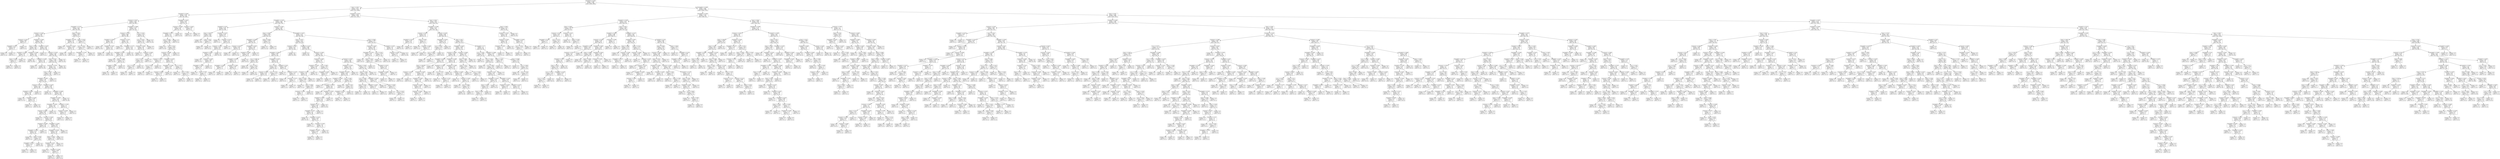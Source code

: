 digraph Tree {
node [shape=box, fontname="helvetica"] ;
edge [fontname="helvetica"] ;
0 [label="hematokrit <= 0.422\nentropy = 0.938\nsamples = 7438\nvalue = [2636, 4802]"] ;
1 [label="hbver <= 0.343\nentropy = 0.513\nsamples = 2370\nvalue = [271, 2099]"] ;
0 -> 1 [labeldistance=2.5, labelangle=45, headlabel="True"] ;
2 [label="hematokrit <= 0.404\nentropy = 0.301\nsamples = 1122\nvalue = [60, 1062]"] ;
1 -> 2 ;
3 [label="erytrocyty <= 0.617\nentropy = 0.259\nsamples = 1028\nvalue = [45, 983]"] ;
2 -> 3 ;
4 [label="hemoglobin <= 0.713\nentropy = 0.322\nsamples = 596\nvalue = [35, 561]"] ;
3 -> 4 ;
5 [label="erytrocyty <= 0.196\nentropy = 0.266\nsamples = 575\nvalue = [26, 549]"] ;
4 -> 5 ;
6 [label="erytrocyty <= 0.181\nentropy = 0.881\nsamples = 10\nvalue = [3, 7]"] ;
5 -> 6 ;
7 [label="hemoglobin <= 0.22\nentropy = 0.544\nsamples = 8\nvalue = [1, 7]"] ;
6 -> 7 ;
8 [label="entropy = 0.0\nsamples = 1\nvalue = [1, 0]"] ;
7 -> 8 ;
9 [label="entropy = 0.0\nsamples = 7\nvalue = [0, 7]"] ;
7 -> 9 ;
10 [label="entropy = 0.0\nsamples = 2\nvalue = [2, 0]"] ;
6 -> 10 ;
11 [label="hematokrit <= 0.306\nentropy = 0.246\nsamples = 565\nvalue = [23, 542]"] ;
5 -> 11 ;
12 [label="hbver <= 0.169\nentropy = 0.09\nsamples = 264\nvalue = [3, 261]"] ;
11 -> 12 ;
13 [label="hematokrit <= 0.198\nentropy = 0.619\nsamples = 13\nvalue = [2, 11]"] ;
12 -> 13 ;
14 [label="hbver <= 0.148\nentropy = 0.971\nsamples = 5\nvalue = [2, 3]"] ;
13 -> 14 ;
15 [label="entropy = 0.0\nsamples = 3\nvalue = [0, 3]"] ;
14 -> 15 ;
16 [label="entropy = 0.0\nsamples = 2\nvalue = [2, 0]"] ;
14 -> 16 ;
17 [label="entropy = 0.0\nsamples = 8\nvalue = [0, 8]"] ;
13 -> 17 ;
18 [label="hematokrit <= 0.288\nentropy = 0.037\nsamples = 251\nvalue = [1, 250]"] ;
12 -> 18 ;
19 [label="entropy = 0.0\nsamples = 201\nvalue = [0, 201]"] ;
18 -> 19 ;
20 [label="hematokrit <= 0.288\nentropy = 0.141\nsamples = 50\nvalue = [1, 49]"] ;
18 -> 20 ;
21 [label="entropy = 0.0\nsamples = 1\nvalue = [1, 0]"] ;
20 -> 21 ;
22 [label="entropy = 0.0\nsamples = 49\nvalue = [0, 49]"] ;
20 -> 22 ;
23 [label="hematokrit <= 0.307\nentropy = 0.353\nsamples = 301\nvalue = [20, 281]"] ;
11 -> 23 ;
24 [label="entropy = 0.0\nsamples = 2\nvalue = [2, 0]"] ;
23 -> 24 ;
25 [label="erytrocyty <= 0.578\nentropy = 0.328\nsamples = 299\nvalue = [18, 281]"] ;
23 -> 25 ;
26 [label="hbver <= 0.327\nentropy = 0.368\nsamples = 255\nvalue = [18, 237]"] ;
25 -> 26 ;
27 [label="erytrocyty <= 0.576\nentropy = 0.41\nsamples = 219\nvalue = [18, 201]"] ;
26 -> 27 ;
28 [label="hbver <= 0.326\nentropy = 0.395\nsamples = 218\nvalue = [17, 201]"] ;
27 -> 28 ;
29 [label="hemoglobin <= 0.491\nentropy = 0.38\nsamples = 217\nvalue = [16, 201]"] ;
28 -> 29 ;
30 [label="erytrocyty <= 0.532\nentropy = 0.161\nsamples = 85\nvalue = [2, 83]"] ;
29 -> 30 ;
31 [label="hematokrit <= 0.395\nentropy = 0.093\nsamples = 84\nvalue = [1, 83]"] ;
30 -> 31 ;
32 [label="entropy = 0.0\nsamples = 73\nvalue = [0, 73]"] ;
31 -> 32 ;
33 [label="hematokrit <= 0.395\nentropy = 0.439\nsamples = 11\nvalue = [1, 10]"] ;
31 -> 33 ;
34 [label="entropy = 0.0\nsamples = 1\nvalue = [1, 0]"] ;
33 -> 34 ;
35 [label="entropy = 0.0\nsamples = 10\nvalue = [0, 10]"] ;
33 -> 35 ;
36 [label="entropy = 0.0\nsamples = 1\nvalue = [1, 0]"] ;
30 -> 36 ;
37 [label="hematokrit <= 0.323\nentropy = 0.488\nsamples = 132\nvalue = [14, 118]"] ;
29 -> 37 ;
38 [label="entropy = 0.0\nsamples = 24\nvalue = [0, 24]"] ;
37 -> 38 ;
39 [label="hemoglobin <= 0.608\nentropy = 0.556\nsamples = 108\nvalue = [14, 94]"] ;
37 -> 39 ;
40 [label="hemoglobin <= 0.592\nentropy = 0.624\nsamples = 90\nvalue = [14, 76]"] ;
39 -> 40 ;
41 [label="hemoglobin <= 0.565\nentropy = 0.56\nsamples = 84\nvalue = [11, 73]"] ;
40 -> 41 ;
42 [label="erytrocyty <= 0.363\nentropy = 0.656\nsamples = 65\nvalue = [11, 54]"] ;
41 -> 42 ;
43 [label="entropy = 0.0\nsamples = 2\nvalue = [2, 0]"] ;
42 -> 43 ;
44 [label="erytrocyty <= 0.504\nentropy = 0.592\nsamples = 63\nvalue = [9, 54]"] ;
42 -> 44 ;
45 [label="hematokrit <= 0.398\nentropy = 0.365\nsamples = 43\nvalue = [3, 40]"] ;
44 -> 45 ;
46 [label="hemoglobin <= 0.491\nentropy = 0.276\nsamples = 42\nvalue = [2, 40]"] ;
45 -> 46 ;
47 [label="entropy = 0.0\nsamples = 1\nvalue = [1, 0]"] ;
46 -> 47 ;
48 [label="hbver <= 0.134\nentropy = 0.165\nsamples = 41\nvalue = [1, 40]"] ;
46 -> 48 ;
49 [label="hemoglobin <= 0.521\nentropy = 0.918\nsamples = 3\nvalue = [1, 2]"] ;
48 -> 49 ;
50 [label="entropy = 0.0\nsamples = 1\nvalue = [1, 0]"] ;
49 -> 50 ;
51 [label="entropy = 0.0\nsamples = 2\nvalue = [0, 2]"] ;
49 -> 51 ;
52 [label="entropy = 0.0\nsamples = 38\nvalue = [0, 38]"] ;
48 -> 52 ;
53 [label="entropy = 0.0\nsamples = 1\nvalue = [1, 0]"] ;
45 -> 53 ;
54 [label="hemoglobin <= 0.562\nentropy = 0.881\nsamples = 20\nvalue = [6, 14]"] ;
44 -> 54 ;
55 [label="hemoglobin <= 0.546\nentropy = 0.764\nsamples = 18\nvalue = [4, 14]"] ;
54 -> 55 ;
56 [label="hbver <= 0.322\nentropy = 0.918\nsamples = 12\nvalue = [4, 8]"] ;
55 -> 56 ;
57 [label="hematokrit <= 0.34\nentropy = 0.991\nsamples = 9\nvalue = [4, 5]"] ;
56 -> 57 ;
58 [label="entropy = 0.0\nsamples = 2\nvalue = [2, 0]"] ;
57 -> 58 ;
59 [label="hematokrit <= 0.358\nentropy = 0.863\nsamples = 7\nvalue = [2, 5]"] ;
57 -> 59 ;
60 [label="entropy = 0.0\nsamples = 5\nvalue = [0, 5]"] ;
59 -> 60 ;
61 [label="entropy = 0.0\nsamples = 2\nvalue = [2, 0]"] ;
59 -> 61 ;
62 [label="entropy = 0.0\nsamples = 3\nvalue = [0, 3]"] ;
56 -> 62 ;
63 [label="entropy = 0.0\nsamples = 6\nvalue = [0, 6]"] ;
55 -> 63 ;
64 [label="entropy = 0.0\nsamples = 2\nvalue = [2, 0]"] ;
54 -> 64 ;
65 [label="entropy = 0.0\nsamples = 19\nvalue = [0, 19]"] ;
41 -> 65 ;
66 [label="hematokrit <= 0.365\nentropy = 1.0\nsamples = 6\nvalue = [3, 3]"] ;
40 -> 66 ;
67 [label="erytrocyty <= 0.558\nentropy = 0.811\nsamples = 4\nvalue = [3, 1]"] ;
66 -> 67 ;
68 [label="entropy = 0.0\nsamples = 3\nvalue = [3, 0]"] ;
67 -> 68 ;
69 [label="entropy = 0.0\nsamples = 1\nvalue = [0, 1]"] ;
67 -> 69 ;
70 [label="entropy = 0.0\nsamples = 2\nvalue = [0, 2]"] ;
66 -> 70 ;
71 [label="entropy = 0.0\nsamples = 18\nvalue = [0, 18]"] ;
39 -> 71 ;
72 [label="entropy = 0.0\nsamples = 1\nvalue = [1, 0]"] ;
28 -> 72 ;
73 [label="entropy = 0.0\nsamples = 1\nvalue = [1, 0]"] ;
27 -> 73 ;
74 [label="entropy = 0.0\nsamples = 36\nvalue = [0, 36]"] ;
26 -> 74 ;
75 [label="entropy = 0.0\nsamples = 44\nvalue = [0, 44]"] ;
25 -> 75 ;
76 [label="hbver <= 0.212\nentropy = 0.985\nsamples = 21\nvalue = [9, 12]"] ;
4 -> 76 ;
77 [label="hemoglobin <= 0.719\nentropy = 0.65\nsamples = 12\nvalue = [2, 10]"] ;
76 -> 77 ;
78 [label="entropy = 0.0\nsamples = 1\nvalue = [1, 0]"] ;
77 -> 78 ;
79 [label="erytrocyty <= 0.614\nentropy = 0.439\nsamples = 11\nvalue = [1, 10]"] ;
77 -> 79 ;
80 [label="entropy = 0.0\nsamples = 10\nvalue = [0, 10]"] ;
79 -> 80 ;
81 [label="entropy = 0.0\nsamples = 1\nvalue = [1, 0]"] ;
79 -> 81 ;
82 [label="hbver <= 0.342\nentropy = 0.764\nsamples = 9\nvalue = [7, 2]"] ;
76 -> 82 ;
83 [label="er-cv <= 0.335\nentropy = 0.544\nsamples = 8\nvalue = [7, 1]"] ;
82 -> 83 ;
84 [label="hemoglobin <= 0.767\nentropy = 1.0\nsamples = 2\nvalue = [1, 1]"] ;
83 -> 84 ;
85 [label="entropy = 0.0\nsamples = 1\nvalue = [1, 0]"] ;
84 -> 85 ;
86 [label="entropy = 0.0\nsamples = 1\nvalue = [0, 1]"] ;
84 -> 86 ;
87 [label="entropy = 0.0\nsamples = 6\nvalue = [6, 0]"] ;
83 -> 87 ;
88 [label="entropy = 0.0\nsamples = 1\nvalue = [0, 1]"] ;
82 -> 88 ;
89 [label="hemoglobin <= 0.868\nentropy = 0.159\nsamples = 432\nvalue = [10, 422]"] ;
3 -> 89 ;
90 [label="erytrocyty <= 0.732\nentropy = 0.099\nsamples = 389\nvalue = [5, 384]"] ;
89 -> 90 ;
91 [label="hematokrit <= 0.365\nentropy = 0.037\nsamples = 252\nvalue = [1, 251]"] ;
90 -> 91 ;
92 [label="entropy = 0.0\nsamples = 213\nvalue = [0, 213]"] ;
91 -> 92 ;
93 [label="hematokrit <= 0.367\nentropy = 0.172\nsamples = 39\nvalue = [1, 38]"] ;
91 -> 93 ;
94 [label="entropy = 0.0\nsamples = 1\nvalue = [1, 0]"] ;
93 -> 94 ;
95 [label="entropy = 0.0\nsamples = 38\nvalue = [0, 38]"] ;
93 -> 95 ;
96 [label="erytrocyty <= 0.732\nentropy = 0.19\nsamples = 137\nvalue = [4, 133]"] ;
90 -> 96 ;
97 [label="entropy = 0.0\nsamples = 1\nvalue = [1, 0]"] ;
96 -> 97 ;
98 [label="hemoglobin <= 0.771\nentropy = 0.153\nsamples = 136\nvalue = [3, 133]"] ;
96 -> 98 ;
99 [label="hemoglobin <= 0.761\nentropy = 0.267\nsamples = 66\nvalue = [3, 63]"] ;
98 -> 99 ;
100 [label="entropy = 0.0\nsamples = 53\nvalue = [0, 53]"] ;
99 -> 100 ;
101 [label="hbver <= 0.288\nentropy = 0.779\nsamples = 13\nvalue = [3, 10]"] ;
99 -> 101 ;
102 [label="hemoglobin <= 0.769\nentropy = 0.439\nsamples = 11\nvalue = [1, 10]"] ;
101 -> 102 ;
103 [label="entropy = 0.0\nsamples = 10\nvalue = [0, 10]"] ;
102 -> 103 ;
104 [label="entropy = 0.0\nsamples = 1\nvalue = [1, 0]"] ;
102 -> 104 ;
105 [label="entropy = 0.0\nsamples = 2\nvalue = [2, 0]"] ;
101 -> 105 ;
106 [label="entropy = 0.0\nsamples = 70\nvalue = [0, 70]"] ;
98 -> 106 ;
107 [label="er-cv <= 0.433\nentropy = 0.519\nsamples = 43\nvalue = [5, 38]"] ;
89 -> 107 ;
108 [label="er-cv <= 0.422\nentropy = 0.811\nsamples = 20\nvalue = [5, 15]"] ;
107 -> 108 ;
109 [label="erytrocyty <= 0.665\nentropy = 0.65\nsamples = 18\nvalue = [3, 15]"] ;
108 -> 109 ;
110 [label="entropy = 0.0\nsamples = 1\nvalue = [1, 0]"] ;
109 -> 110 ;
111 [label="erytrocyty <= 0.936\nentropy = 0.523\nsamples = 17\nvalue = [2, 15]"] ;
109 -> 111 ;
112 [label="er-cv <= 0.25\nentropy = 0.337\nsamples = 16\nvalue = [1, 15]"] ;
111 -> 112 ;
113 [label="er-cv <= 0.237\nentropy = 0.811\nsamples = 4\nvalue = [1, 3]"] ;
112 -> 113 ;
114 [label="entropy = 0.0\nsamples = 3\nvalue = [0, 3]"] ;
113 -> 114 ;
115 [label="entropy = 0.0\nsamples = 1\nvalue = [1, 0]"] ;
113 -> 115 ;
116 [label="entropy = 0.0\nsamples = 12\nvalue = [0, 12]"] ;
112 -> 116 ;
117 [label="entropy = 0.0\nsamples = 1\nvalue = [1, 0]"] ;
111 -> 117 ;
118 [label="entropy = 0.0\nsamples = 2\nvalue = [2, 0]"] ;
108 -> 118 ;
119 [label="entropy = 0.0\nsamples = 23\nvalue = [0, 23]"] ;
107 -> 119 ;
120 [label="hemoglobin <= 0.812\nentropy = 0.633\nsamples = 94\nvalue = [15, 79]"] ;
2 -> 120 ;
121 [label="erytrocyty <= 0.558\nentropy = 0.556\nsamples = 85\nvalue = [11, 74]"] ;
120 -> 121 ;
122 [label="hemoglobin <= 0.677\nentropy = 0.76\nsamples = 50\nvalue = [11, 39]"] ;
121 -> 122 ;
123 [label="er-cv <= 0.462\nentropy = 0.696\nsamples = 48\nvalue = [9, 39]"] ;
122 -> 123 ;
124 [label="entropy = 0.0\nsamples = 19\nvalue = [0, 19]"] ;
123 -> 124 ;
125 [label="er-cv <= 0.701\nentropy = 0.894\nsamples = 29\nvalue = [9, 20]"] ;
123 -> 125 ;
126 [label="erytrocyty <= 0.388\nentropy = 0.954\nsamples = 24\nvalue = [9, 15]"] ;
125 -> 126 ;
127 [label="erytrocyty <= 0.317\nentropy = 0.722\nsamples = 5\nvalue = [4, 1]"] ;
126 -> 127 ;
128 [label="er-cv <= 0.625\nentropy = 1.0\nsamples = 2\nvalue = [1, 1]"] ;
127 -> 128 ;
129 [label="entropy = 0.0\nsamples = 1\nvalue = [0, 1]"] ;
128 -> 129 ;
130 [label="entropy = 0.0\nsamples = 1\nvalue = [1, 0]"] ;
128 -> 130 ;
131 [label="entropy = 0.0\nsamples = 3\nvalue = [3, 0]"] ;
127 -> 131 ;
132 [label="hemoglobin <= 0.529\nentropy = 0.831\nsamples = 19\nvalue = [5, 14]"] ;
126 -> 132 ;
133 [label="hemoglobin <= 0.438\nentropy = 0.439\nsamples = 11\nvalue = [1, 10]"] ;
132 -> 133 ;
134 [label="erytrocyty <= 0.405\nentropy = 0.918\nsamples = 3\nvalue = [1, 2]"] ;
133 -> 134 ;
135 [label="entropy = 0.0\nsamples = 2\nvalue = [0, 2]"] ;
134 -> 135 ;
136 [label="entropy = 0.0\nsamples = 1\nvalue = [1, 0]"] ;
134 -> 136 ;
137 [label="entropy = 0.0\nsamples = 8\nvalue = [0, 8]"] ;
133 -> 137 ;
138 [label="er-cv <= 0.617\nentropy = 1.0\nsamples = 8\nvalue = [4, 4]"] ;
132 -> 138 ;
139 [label="entropy = 0.0\nsamples = 3\nvalue = [3, 0]"] ;
138 -> 139 ;
140 [label="er-cv <= 0.661\nentropy = 0.722\nsamples = 5\nvalue = [1, 4]"] ;
138 -> 140 ;
141 [label="entropy = 0.0\nsamples = 4\nvalue = [0, 4]"] ;
140 -> 141 ;
142 [label="entropy = 0.0\nsamples = 1\nvalue = [1, 0]"] ;
140 -> 142 ;
143 [label="entropy = 0.0\nsamples = 5\nvalue = [0, 5]"] ;
125 -> 143 ;
144 [label="entropy = 0.0\nsamples = 2\nvalue = [2, 0]"] ;
122 -> 144 ;
145 [label="entropy = 0.0\nsamples = 35\nvalue = [0, 35]"] ;
121 -> 145 ;
146 [label="erytrocyty <= 0.812\nentropy = 0.991\nsamples = 9\nvalue = [4, 5]"] ;
120 -> 146 ;
147 [label="entropy = 0.0\nsamples = 4\nvalue = [4, 0]"] ;
146 -> 147 ;
148 [label="entropy = 0.0\nsamples = 5\nvalue = [0, 5]"] ;
146 -> 148 ;
149 [label="hematokrit <= 0.374\nentropy = 0.656\nsamples = 1248\nvalue = [211, 1037]"] ;
1 -> 149 ;
150 [label="hemoglobin <= 0.334\nentropy = 0.524\nsamples = 888\nvalue = [105, 783]"] ;
149 -> 150 ;
151 [label="hematokrit <= 0.33\nentropy = 0.197\nsamples = 196\nvalue = [6, 190]"] ;
150 -> 151 ;
152 [label="hbver <= 0.627\nentropy = 0.062\nsamples = 139\nvalue = [1, 138]"] ;
151 -> 152 ;
153 [label="entropy = 0.0\nsamples = 132\nvalue = [0, 132]"] ;
152 -> 153 ;
154 [label="hbver <= 0.63\nentropy = 0.592\nsamples = 7\nvalue = [1, 6]"] ;
152 -> 154 ;
155 [label="entropy = 0.0\nsamples = 1\nvalue = [1, 0]"] ;
154 -> 155 ;
156 [label="entropy = 0.0\nsamples = 6\nvalue = [0, 6]"] ;
154 -> 156 ;
157 [label="hematokrit <= 0.331\nentropy = 0.429\nsamples = 57\nvalue = [5, 52]"] ;
151 -> 157 ;
158 [label="entropy = 0.0\nsamples = 1\nvalue = [1, 0]"] ;
157 -> 158 ;
159 [label="erytrocyty <= 0.473\nentropy = 0.371\nsamples = 56\nvalue = [4, 52]"] ;
157 -> 159 ;
160 [label="erytrocyty <= 0.191\nentropy = 0.305\nsamples = 55\nvalue = [3, 52]"] ;
159 -> 160 ;
161 [label="hematokrit <= 0.351\nentropy = 0.559\nsamples = 23\nvalue = [3, 20]"] ;
160 -> 161 ;
162 [label="entropy = 0.0\nsamples = 13\nvalue = [0, 13]"] ;
161 -> 162 ;
163 [label="erytrocyty <= 0.189\nentropy = 0.881\nsamples = 10\nvalue = [3, 7]"] ;
161 -> 163 ;
164 [label="hemoglobin <= 0.253\nentropy = 0.764\nsamples = 9\nvalue = [2, 7]"] ;
163 -> 164 ;
165 [label="entropy = 0.0\nsamples = 5\nvalue = [0, 5]"] ;
164 -> 165 ;
166 [label="hbver <= 0.358\nentropy = 1.0\nsamples = 4\nvalue = [2, 2]"] ;
164 -> 166 ;
167 [label="entropy = 0.0\nsamples = 2\nvalue = [0, 2]"] ;
166 -> 167 ;
168 [label="entropy = 0.0\nsamples = 2\nvalue = [2, 0]"] ;
166 -> 168 ;
169 [label="entropy = 0.0\nsamples = 1\nvalue = [1, 0]"] ;
163 -> 169 ;
170 [label="entropy = 0.0\nsamples = 32\nvalue = [0, 32]"] ;
160 -> 170 ;
171 [label="entropy = 0.0\nsamples = 1\nvalue = [1, 0]"] ;
159 -> 171 ;
172 [label="erytrocyty <= 0.301\nentropy = 0.592\nsamples = 692\nvalue = [99, 593]"] ;
150 -> 172 ;
173 [label="hbver <= 0.567\nentropy = 0.999\nsamples = 69\nvalue = [36, 33]"] ;
172 -> 173 ;
174 [label="hemoglobin <= 0.389\nentropy = 0.936\nsamples = 54\nvalue = [35, 19]"] ;
173 -> 174 ;
175 [label="erytrocyty <= 0.225\nentropy = 0.831\nsamples = 19\nvalue = [5, 14]"] ;
174 -> 175 ;
176 [label="entropy = 0.0\nsamples = 5\nvalue = [5, 0]"] ;
175 -> 176 ;
177 [label="entropy = 0.0\nsamples = 14\nvalue = [0, 14]"] ;
175 -> 177 ;
178 [label="hemoglobin <= 0.814\nentropy = 0.592\nsamples = 35\nvalue = [30, 5]"] ;
174 -> 178 ;
179 [label="hematokrit <= 0.306\nentropy = 0.439\nsamples = 33\nvalue = [30, 3]"] ;
178 -> 179 ;
180 [label="hemoglobin <= 0.428\nentropy = 0.75\nsamples = 14\nvalue = [11, 3]"] ;
179 -> 180 ;
181 [label="hemoglobin <= 0.402\nentropy = 0.918\nsamples = 3\nvalue = [1, 2]"] ;
180 -> 181 ;
182 [label="entropy = 0.0\nsamples = 1\nvalue = [1, 0]"] ;
181 -> 182 ;
183 [label="entropy = 0.0\nsamples = 2\nvalue = [0, 2]"] ;
181 -> 183 ;
184 [label="hematokrit <= 0.298\nentropy = 0.439\nsamples = 11\nvalue = [10, 1]"] ;
180 -> 184 ;
185 [label="entropy = 0.0\nsamples = 10\nvalue = [10, 0]"] ;
184 -> 185 ;
186 [label="entropy = 0.0\nsamples = 1\nvalue = [0, 1]"] ;
184 -> 186 ;
187 [label="entropy = 0.0\nsamples = 19\nvalue = [19, 0]"] ;
179 -> 187 ;
188 [label="entropy = 0.0\nsamples = 2\nvalue = [0, 2]"] ;
178 -> 188 ;
189 [label="hbver <= 0.816\nentropy = 0.353\nsamples = 15\nvalue = [1, 14]"] ;
173 -> 189 ;
190 [label="entropy = 0.0\nsamples = 14\nvalue = [0, 14]"] ;
189 -> 190 ;
191 [label="entropy = 0.0\nsamples = 1\nvalue = [1, 0]"] ;
189 -> 191 ;
192 [label="hemoglobin <= 0.671\nentropy = 0.473\nsamples = 623\nvalue = [63, 560]"] ;
172 -> 192 ;
193 [label="hbver <= 0.421\nentropy = 0.411\nsamples = 546\nvalue = [45, 501]"] ;
192 -> 193 ;
194 [label="erytrocyty <= 0.547\nentropy = 0.207\nsamples = 277\nvalue = [9, 268]"] ;
193 -> 194 ;
195 [label="hemoglobin <= 0.484\nentropy = 0.296\nsamples = 172\nvalue = [9, 163]"] ;
194 -> 195 ;
196 [label="er-cv <= 0.605\nentropy = 0.064\nsamples = 132\nvalue = [1, 131]"] ;
195 -> 196 ;
197 [label="entropy = 0.0\nsamples = 92\nvalue = [0, 92]"] ;
196 -> 197 ;
198 [label="er-cv <= 0.611\nentropy = 0.169\nsamples = 40\nvalue = [1, 39]"] ;
196 -> 198 ;
199 [label="entropy = 0.0\nsamples = 1\nvalue = [1, 0]"] ;
198 -> 199 ;
200 [label="entropy = 0.0\nsamples = 39\nvalue = [0, 39]"] ;
198 -> 200 ;
201 [label="hemoglobin <= 0.554\nentropy = 0.722\nsamples = 40\nvalue = [8, 32]"] ;
195 -> 201 ;
202 [label="er-cv <= 0.625\nentropy = 0.48\nsamples = 29\nvalue = [3, 26]"] ;
201 -> 202 ;
203 [label="erytrocyty <= 0.544\nentropy = 0.235\nsamples = 26\nvalue = [1, 25]"] ;
202 -> 203 ;
204 [label="entropy = 0.0\nsamples = 25\nvalue = [0, 25]"] ;
203 -> 204 ;
205 [label="entropy = 0.0\nsamples = 1\nvalue = [1, 0]"] ;
203 -> 205 ;
206 [label="er-cv <= 0.775\nentropy = 0.918\nsamples = 3\nvalue = [2, 1]"] ;
202 -> 206 ;
207 [label="entropy = 0.0\nsamples = 2\nvalue = [2, 0]"] ;
206 -> 207 ;
208 [label="entropy = 0.0\nsamples = 1\nvalue = [0, 1]"] ;
206 -> 208 ;
209 [label="hematokrit <= 0.29\nentropy = 0.994\nsamples = 11\nvalue = [5, 6]"] ;
201 -> 209 ;
210 [label="entropy = 0.0\nsamples = 5\nvalue = [0, 5]"] ;
209 -> 210 ;
211 [label="hematokrit <= 0.344\nentropy = 0.65\nsamples = 6\nvalue = [5, 1]"] ;
209 -> 211 ;
212 [label="entropy = 0.0\nsamples = 4\nvalue = [4, 0]"] ;
211 -> 212 ;
213 [label="erytrocyty <= 0.473\nentropy = 1.0\nsamples = 2\nvalue = [1, 1]"] ;
211 -> 213 ;
214 [label="entropy = 0.0\nsamples = 1\nvalue = [1, 0]"] ;
213 -> 214 ;
215 [label="entropy = 0.0\nsamples = 1\nvalue = [0, 1]"] ;
213 -> 215 ;
216 [label="entropy = 0.0\nsamples = 105\nvalue = [0, 105]"] ;
194 -> 216 ;
217 [label="hematokrit <= 0.227\nentropy = 0.568\nsamples = 269\nvalue = [36, 233]"] ;
193 -> 217 ;
218 [label="entropy = 0.0\nsamples = 48\nvalue = [0, 48]"] ;
217 -> 218 ;
219 [label="erytrocyty <= 0.384\nentropy = 0.641\nsamples = 221\nvalue = [36, 185]"] ;
217 -> 219 ;
220 [label="erytrocyty <= 0.365\nentropy = 0.957\nsamples = 37\nvalue = [14, 23]"] ;
219 -> 220 ;
221 [label="hematokrit <= 0.344\nentropy = 0.634\nsamples = 25\nvalue = [4, 21]"] ;
220 -> 221 ;
222 [label="hematokrit <= 0.332\nentropy = 0.89\nsamples = 13\nvalue = [4, 9]"] ;
221 -> 222 ;
223 [label="hbver <= 0.429\nentropy = 0.684\nsamples = 11\nvalue = [2, 9]"] ;
222 -> 223 ;
224 [label="entropy = 0.0\nsamples = 1\nvalue = [1, 0]"] ;
223 -> 224 ;
225 [label="er-cv <= 0.398\nentropy = 0.469\nsamples = 10\nvalue = [1, 9]"] ;
223 -> 225 ;
226 [label="erytrocyty <= 0.338\nentropy = 1.0\nsamples = 2\nvalue = [1, 1]"] ;
225 -> 226 ;
227 [label="entropy = 0.0\nsamples = 1\nvalue = [1, 0]"] ;
226 -> 227 ;
228 [label="entropy = 0.0\nsamples = 1\nvalue = [0, 1]"] ;
226 -> 228 ;
229 [label="entropy = 0.0\nsamples = 8\nvalue = [0, 8]"] ;
225 -> 229 ;
230 [label="entropy = 0.0\nsamples = 2\nvalue = [2, 0]"] ;
222 -> 230 ;
231 [label="entropy = 0.0\nsamples = 12\nvalue = [0, 12]"] ;
221 -> 231 ;
232 [label="er-cv <= 0.482\nentropy = 0.65\nsamples = 12\nvalue = [10, 2]"] ;
220 -> 232 ;
233 [label="hemoglobin <= 0.592\nentropy = 0.918\nsamples = 3\nvalue = [1, 2]"] ;
232 -> 233 ;
234 [label="entropy = 0.0\nsamples = 2\nvalue = [0, 2]"] ;
233 -> 234 ;
235 [label="entropy = 0.0\nsamples = 1\nvalue = [1, 0]"] ;
233 -> 235 ;
236 [label="entropy = 0.0\nsamples = 9\nvalue = [9, 0]"] ;
232 -> 236 ;
237 [label="erytrocyty <= 0.557\nentropy = 0.528\nsamples = 184\nvalue = [22, 162]"] ;
219 -> 237 ;
238 [label="hematokrit <= 0.353\nentropy = 0.412\nsamples = 133\nvalue = [11, 122]"] ;
237 -> 238 ;
239 [label="hemoglobin <= 0.538\nentropy = 0.493\nsamples = 102\nvalue = [11, 91]"] ;
238 -> 239 ;
240 [label="hematokrit <= 0.228\nentropy = 0.362\nsamples = 87\nvalue = [6, 81]"] ;
239 -> 240 ;
241 [label="entropy = 0.0\nsamples = 1\nvalue = [1, 0]"] ;
240 -> 241 ;
242 [label="hemoglobin <= 0.334\nentropy = 0.32\nsamples = 86\nvalue = [5, 81]"] ;
240 -> 242 ;
243 [label="entropy = 0.0\nsamples = 1\nvalue = [1, 0]"] ;
242 -> 243 ;
244 [label="hematokrit <= 0.353\nentropy = 0.274\nsamples = 85\nvalue = [4, 81]"] ;
242 -> 244 ;
245 [label="hematokrit <= 0.301\nentropy = 0.222\nsamples = 84\nvalue = [3, 81]"] ;
244 -> 245 ;
246 [label="hematokrit <= 0.3\nentropy = 0.391\nsamples = 39\nvalue = [3, 36]"] ;
245 -> 246 ;
247 [label="hemoglobin <= 0.41\nentropy = 0.297\nsamples = 38\nvalue = [2, 36]"] ;
246 -> 247 ;
248 [label="entropy = 0.0\nsamples = 19\nvalue = [0, 19]"] ;
247 -> 248 ;
249 [label="hemoglobin <= 0.413\nentropy = 0.485\nsamples = 19\nvalue = [2, 17]"] ;
247 -> 249 ;
250 [label="entropy = 0.0\nsamples = 1\nvalue = [1, 0]"] ;
249 -> 250 ;
251 [label="erytrocyty <= 0.439\nentropy = 0.31\nsamples = 18\nvalue = [1, 17]"] ;
249 -> 251 ;
252 [label="hemoglobin <= 0.435\nentropy = 0.918\nsamples = 3\nvalue = [1, 2]"] ;
251 -> 252 ;
253 [label="entropy = 0.0\nsamples = 2\nvalue = [0, 2]"] ;
252 -> 253 ;
254 [label="entropy = 0.0\nsamples = 1\nvalue = [1, 0]"] ;
252 -> 254 ;
255 [label="entropy = 0.0\nsamples = 15\nvalue = [0, 15]"] ;
251 -> 255 ;
256 [label="entropy = 0.0\nsamples = 1\nvalue = [1, 0]"] ;
246 -> 256 ;
257 [label="entropy = 0.0\nsamples = 45\nvalue = [0, 45]"] ;
245 -> 257 ;
258 [label="entropy = 0.0\nsamples = 1\nvalue = [1, 0]"] ;
244 -> 258 ;
259 [label="er-cv <= 0.296\nentropy = 0.918\nsamples = 15\nvalue = [5, 10]"] ;
239 -> 259 ;
260 [label="entropy = 0.0\nsamples = 3\nvalue = [3, 0]"] ;
259 -> 260 ;
261 [label="hbver <= 0.57\nentropy = 0.65\nsamples = 12\nvalue = [2, 10]"] ;
259 -> 261 ;
262 [label="hematokrit <= 0.323\nentropy = 0.918\nsamples = 3\nvalue = [2, 1]"] ;
261 -> 262 ;
263 [label="entropy = 0.0\nsamples = 1\nvalue = [0, 1]"] ;
262 -> 263 ;
264 [label="entropy = 0.0\nsamples = 2\nvalue = [2, 0]"] ;
262 -> 264 ;
265 [label="entropy = 0.0\nsamples = 9\nvalue = [0, 9]"] ;
261 -> 265 ;
266 [label="entropy = 0.0\nsamples = 31\nvalue = [0, 31]"] ;
238 -> 266 ;
267 [label="hbver <= 0.635\nentropy = 0.752\nsamples = 51\nvalue = [11, 40]"] ;
237 -> 267 ;
268 [label="hbver <= 0.533\nentropy = 0.858\nsamples = 39\nvalue = [11, 28]"] ;
267 -> 268 ;
269 [label="er-cv <= 0.848\nentropy = 0.491\nsamples = 28\nvalue = [3, 25]"] ;
268 -> 269 ;
270 [label="hbver <= 0.423\nentropy = 0.242\nsamples = 25\nvalue = [1, 24]"] ;
269 -> 270 ;
271 [label="entropy = 0.0\nsamples = 1\nvalue = [1, 0]"] ;
270 -> 271 ;
272 [label="entropy = 0.0\nsamples = 24\nvalue = [0, 24]"] ;
270 -> 272 ;
273 [label="hematokrit <= 0.351\nentropy = 0.918\nsamples = 3\nvalue = [2, 1]"] ;
269 -> 273 ;
274 [label="entropy = 0.0\nsamples = 1\nvalue = [0, 1]"] ;
273 -> 274 ;
275 [label="entropy = 0.0\nsamples = 2\nvalue = [2, 0]"] ;
273 -> 275 ;
276 [label="hemoglobin <= 0.502\nentropy = 0.845\nsamples = 11\nvalue = [8, 3]"] ;
268 -> 276 ;
277 [label="entropy = 0.0\nsamples = 6\nvalue = [6, 0]"] ;
276 -> 277 ;
278 [label="hbver <= 0.567\nentropy = 0.971\nsamples = 5\nvalue = [2, 3]"] ;
276 -> 278 ;
279 [label="entropy = 0.0\nsamples = 2\nvalue = [0, 2]"] ;
278 -> 279 ;
280 [label="er-cv <= 0.319\nentropy = 0.918\nsamples = 3\nvalue = [2, 1]"] ;
278 -> 280 ;
281 [label="entropy = 0.0\nsamples = 1\nvalue = [0, 1]"] ;
280 -> 281 ;
282 [label="entropy = 0.0\nsamples = 2\nvalue = [2, 0]"] ;
280 -> 282 ;
283 [label="entropy = 0.0\nsamples = 12\nvalue = [0, 12]"] ;
267 -> 283 ;
284 [label="hbver <= 0.564\nentropy = 0.785\nsamples = 77\nvalue = [18, 59]"] ;
192 -> 284 ;
285 [label="erytrocyty <= 0.667\nentropy = 0.946\nsamples = 44\nvalue = [16, 28]"] ;
284 -> 285 ;
286 [label="hemoglobin <= 0.779\nentropy = 0.932\nsamples = 23\nvalue = [15, 8]"] ;
285 -> 286 ;
287 [label="entropy = 0.0\nsamples = 10\nvalue = [10, 0]"] ;
286 -> 287 ;
288 [label="hbver <= 0.412\nentropy = 0.961\nsamples = 13\nvalue = [5, 8]"] ;
286 -> 288 ;
289 [label="entropy = 0.0\nsamples = 3\nvalue = [3, 0]"] ;
288 -> 289 ;
290 [label="hematokrit <= 0.321\nentropy = 0.722\nsamples = 10\nvalue = [2, 8]"] ;
288 -> 290 ;
291 [label="hemoglobin <= 0.966\nentropy = 0.918\nsamples = 3\nvalue = [2, 1]"] ;
290 -> 291 ;
292 [label="entropy = 0.0\nsamples = 2\nvalue = [2, 0]"] ;
291 -> 292 ;
293 [label="entropy = 0.0\nsamples = 1\nvalue = [0, 1]"] ;
291 -> 293 ;
294 [label="entropy = 0.0\nsamples = 7\nvalue = [0, 7]"] ;
290 -> 294 ;
295 [label="er-cv <= 0.122\nentropy = 0.276\nsamples = 21\nvalue = [1, 20]"] ;
285 -> 295 ;
296 [label="entropy = 0.0\nsamples = 1\nvalue = [1, 0]"] ;
295 -> 296 ;
297 [label="entropy = 0.0\nsamples = 20\nvalue = [0, 20]"] ;
295 -> 297 ;
298 [label="hematokrit <= 0.253\nentropy = 0.33\nsamples = 33\nvalue = [2, 31]"] ;
284 -> 298 ;
299 [label="erytrocyty <= 0.493\nentropy = 0.971\nsamples = 5\nvalue = [2, 3]"] ;
298 -> 299 ;
300 [label="entropy = 0.0\nsamples = 3\nvalue = [0, 3]"] ;
299 -> 300 ;
301 [label="entropy = 0.0\nsamples = 2\nvalue = [2, 0]"] ;
299 -> 301 ;
302 [label="entropy = 0.0\nsamples = 28\nvalue = [0, 28]"] ;
298 -> 302 ;
303 [label="hbver <= 0.621\nentropy = 0.874\nsamples = 360\nvalue = [106, 254]"] ;
149 -> 303 ;
304 [label="hemoglobin <= 0.286\nentropy = 0.931\nsamples = 291\nvalue = [101, 190]"] ;
303 -> 304 ;
305 [label="erytrocyty <= 0.327\nentropy = 0.527\nsamples = 42\nvalue = [5, 37]"] ;
304 -> 305 ;
306 [label="hematokrit <= 0.417\nentropy = 0.191\nsamples = 34\nvalue = [1, 33]"] ;
305 -> 306 ;
307 [label="entropy = 0.0\nsamples = 33\nvalue = [0, 33]"] ;
306 -> 307 ;
308 [label="entropy = 0.0\nsamples = 1\nvalue = [1, 0]"] ;
306 -> 308 ;
309 [label="hbver <= 0.445\nentropy = 1.0\nsamples = 8\nvalue = [4, 4]"] ;
305 -> 309 ;
310 [label="entropy = 0.0\nsamples = 3\nvalue = [3, 0]"] ;
309 -> 310 ;
311 [label="erytrocyty <= 0.696\nentropy = 0.722\nsamples = 5\nvalue = [1, 4]"] ;
309 -> 311 ;
312 [label="entropy = 0.0\nsamples = 4\nvalue = [0, 4]"] ;
311 -> 312 ;
313 [label="entropy = 0.0\nsamples = 1\nvalue = [1, 0]"] ;
311 -> 313 ;
314 [label="erytrocyty <= 0.236\nentropy = 0.962\nsamples = 249\nvalue = [96, 153]"] ;
304 -> 314 ;
315 [label="hemoglobin <= 0.676\nentropy = 0.779\nsamples = 26\nvalue = [20, 6]"] ;
314 -> 315 ;
316 [label="er-cv <= 0.424\nentropy = 0.276\nsamples = 21\nvalue = [20, 1]"] ;
315 -> 316 ;
317 [label="er-cv <= 0.393\nentropy = 0.918\nsamples = 3\nvalue = [2, 1]"] ;
316 -> 317 ;
318 [label="entropy = 0.0\nsamples = 2\nvalue = [2, 0]"] ;
317 -> 318 ;
319 [label="entropy = 0.0\nsamples = 1\nvalue = [0, 1]"] ;
317 -> 319 ;
320 [label="entropy = 0.0\nsamples = 18\nvalue = [18, 0]"] ;
316 -> 320 ;
321 [label="entropy = 0.0\nsamples = 5\nvalue = [0, 5]"] ;
315 -> 321 ;
322 [label="hbver <= 0.46\nentropy = 0.926\nsamples = 223\nvalue = [76, 147]"] ;
314 -> 322 ;
323 [label="hemoglobin <= 0.601\nentropy = 0.808\nsamples = 137\nvalue = [34, 103]"] ;
322 -> 323 ;
324 [label="erytrocyty <= 0.369\nentropy = 0.628\nsamples = 108\nvalue = [17, 91]"] ;
323 -> 324 ;
325 [label="hemoglobin <= 0.454\nentropy = 0.896\nsamples = 32\nvalue = [10, 22]"] ;
324 -> 325 ;
326 [label="hbver <= 0.365\nentropy = 0.691\nsamples = 27\nvalue = [5, 22]"] ;
325 -> 326 ;
327 [label="erytrocyty <= 0.322\nentropy = 0.971\nsamples = 5\nvalue = [3, 2]"] ;
326 -> 327 ;
328 [label="entropy = 0.0\nsamples = 2\nvalue = [0, 2]"] ;
327 -> 328 ;
329 [label="entropy = 0.0\nsamples = 3\nvalue = [3, 0]"] ;
327 -> 329 ;
330 [label="hematokrit <= 0.406\nentropy = 0.439\nsamples = 22\nvalue = [2, 20]"] ;
326 -> 330 ;
331 [label="hematokrit <= 0.402\nentropy = 0.684\nsamples = 11\nvalue = [2, 9]"] ;
330 -> 331 ;
332 [label="erytrocyty <= 0.299\nentropy = 0.469\nsamples = 10\nvalue = [1, 9]"] ;
331 -> 332 ;
333 [label="erytrocyty <= 0.285\nentropy = 0.918\nsamples = 3\nvalue = [1, 2]"] ;
332 -> 333 ;
334 [label="entropy = 0.0\nsamples = 2\nvalue = [0, 2]"] ;
333 -> 334 ;
335 [label="entropy = 0.0\nsamples = 1\nvalue = [1, 0]"] ;
333 -> 335 ;
336 [label="entropy = 0.0\nsamples = 7\nvalue = [0, 7]"] ;
332 -> 336 ;
337 [label="entropy = 0.0\nsamples = 1\nvalue = [1, 0]"] ;
331 -> 337 ;
338 [label="entropy = 0.0\nsamples = 11\nvalue = [0, 11]"] ;
330 -> 338 ;
339 [label="entropy = 0.0\nsamples = 5\nvalue = [5, 0]"] ;
325 -> 339 ;
340 [label="hematokrit <= 0.388\nentropy = 0.443\nsamples = 76\nvalue = [7, 69]"] ;
324 -> 340 ;
341 [label="hematokrit <= 0.382\nentropy = 0.742\nsamples = 19\nvalue = [4, 15]"] ;
340 -> 341 ;
342 [label="entropy = 0.0\nsamples = 11\nvalue = [0, 11]"] ;
341 -> 342 ;
343 [label="er-cv <= 0.479\nentropy = 1.0\nsamples = 8\nvalue = [4, 4]"] ;
341 -> 343 ;
344 [label="entropy = 0.0\nsamples = 3\nvalue = [0, 3]"] ;
343 -> 344 ;
345 [label="erytrocyty <= 0.39\nentropy = 0.722\nsamples = 5\nvalue = [4, 1]"] ;
343 -> 345 ;
346 [label="entropy = 0.0\nsamples = 1\nvalue = [0, 1]"] ;
345 -> 346 ;
347 [label="entropy = 0.0\nsamples = 4\nvalue = [4, 0]"] ;
345 -> 347 ;
348 [label="hematokrit <= 0.408\nentropy = 0.297\nsamples = 57\nvalue = [3, 54]"] ;
340 -> 348 ;
349 [label="entropy = 0.0\nsamples = 30\nvalue = [0, 30]"] ;
348 -> 349 ;
350 [label="erytrocyty <= 0.483\nentropy = 0.503\nsamples = 27\nvalue = [3, 24]"] ;
348 -> 350 ;
351 [label="entropy = 0.0\nsamples = 14\nvalue = [0, 14]"] ;
350 -> 351 ;
352 [label="erytrocyty <= 0.485\nentropy = 0.779\nsamples = 13\nvalue = [3, 10]"] ;
350 -> 352 ;
353 [label="entropy = 0.0\nsamples = 2\nvalue = [2, 0]"] ;
352 -> 353 ;
354 [label="er-cv <= 0.826\nentropy = 0.439\nsamples = 11\nvalue = [1, 10]"] ;
352 -> 354 ;
355 [label="entropy = 0.0\nsamples = 10\nvalue = [0, 10]"] ;
354 -> 355 ;
356 [label="entropy = 0.0\nsamples = 1\nvalue = [1, 0]"] ;
354 -> 356 ;
357 [label="erytrocyty <= 0.648\nentropy = 0.978\nsamples = 29\nvalue = [17, 12]"] ;
323 -> 357 ;
358 [label="hbver <= 0.368\nentropy = 0.485\nsamples = 19\nvalue = [17, 2]"] ;
357 -> 358 ;
359 [label="hbver <= 0.35\nentropy = 0.918\nsamples = 6\nvalue = [4, 2]"] ;
358 -> 359 ;
360 [label="entropy = 0.0\nsamples = 3\nvalue = [3, 0]"] ;
359 -> 360 ;
361 [label="er-cv <= 0.436\nentropy = 0.918\nsamples = 3\nvalue = [1, 2]"] ;
359 -> 361 ;
362 [label="entropy = 0.0\nsamples = 1\nvalue = [1, 0]"] ;
361 -> 362 ;
363 [label="entropy = 0.0\nsamples = 2\nvalue = [0, 2]"] ;
361 -> 363 ;
364 [label="entropy = 0.0\nsamples = 13\nvalue = [13, 0]"] ;
358 -> 364 ;
365 [label="entropy = 0.0\nsamples = 10\nvalue = [0, 10]"] ;
357 -> 365 ;
366 [label="hemoglobin <= 0.7\nentropy = 1.0\nsamples = 86\nvalue = [42, 44]"] ;
322 -> 366 ;
367 [label="er-cv <= 0.318\nentropy = 0.983\nsamples = 59\nvalue = [34, 25]"] ;
366 -> 367 ;
368 [label="entropy = 0.0\nsamples = 6\nvalue = [6, 0]"] ;
367 -> 368 ;
369 [label="er-cv <= 0.353\nentropy = 0.998\nsamples = 53\nvalue = [28, 25]"] ;
367 -> 369 ;
370 [label="entropy = 0.0\nsamples = 3\nvalue = [0, 3]"] ;
369 -> 370 ;
371 [label="er-cv <= 0.802\nentropy = 0.99\nsamples = 50\nvalue = [28, 22]"] ;
369 -> 371 ;
372 [label="erytrocyty <= 0.47\nentropy = 0.997\nsamples = 47\nvalue = [25, 22]"] ;
371 -> 372 ;
373 [label="hemoglobin <= 0.423\nentropy = 0.931\nsamples = 26\nvalue = [17, 9]"] ;
372 -> 373 ;
374 [label="hbver <= 0.515\nentropy = 0.811\nsamples = 12\nvalue = [3, 9]"] ;
373 -> 374 ;
375 [label="hbver <= 0.498\nentropy = 1.0\nsamples = 6\nvalue = [3, 3]"] ;
374 -> 375 ;
376 [label="entropy = 0.0\nsamples = 3\nvalue = [0, 3]"] ;
375 -> 376 ;
377 [label="entropy = 0.0\nsamples = 3\nvalue = [3, 0]"] ;
375 -> 377 ;
378 [label="entropy = 0.0\nsamples = 6\nvalue = [0, 6]"] ;
374 -> 378 ;
379 [label="entropy = 0.0\nsamples = 14\nvalue = [14, 0]"] ;
373 -> 379 ;
380 [label="hemoglobin <= 0.431\nentropy = 0.959\nsamples = 21\nvalue = [8, 13]"] ;
372 -> 380 ;
381 [label="hematokrit <= 0.418\nentropy = 0.544\nsamples = 8\nvalue = [7, 1]"] ;
380 -> 381 ;
382 [label="entropy = 0.0\nsamples = 7\nvalue = [7, 0]"] ;
381 -> 382 ;
383 [label="entropy = 0.0\nsamples = 1\nvalue = [0, 1]"] ;
381 -> 383 ;
384 [label="hematokrit <= 0.374\nentropy = 0.391\nsamples = 13\nvalue = [1, 12]"] ;
380 -> 384 ;
385 [label="entropy = 0.0\nsamples = 1\nvalue = [1, 0]"] ;
384 -> 385 ;
386 [label="entropy = 0.0\nsamples = 12\nvalue = [0, 12]"] ;
384 -> 386 ;
387 [label="entropy = 0.0\nsamples = 3\nvalue = [3, 0]"] ;
371 -> 387 ;
388 [label="hematokrit <= 0.388\nentropy = 0.877\nsamples = 27\nvalue = [8, 19]"] ;
366 -> 388 ;
389 [label="hbver <= 0.583\nentropy = 0.65\nsamples = 6\nvalue = [5, 1]"] ;
388 -> 389 ;
390 [label="entropy = 0.0\nsamples = 5\nvalue = [5, 0]"] ;
389 -> 390 ;
391 [label="entropy = 0.0\nsamples = 1\nvalue = [0, 1]"] ;
389 -> 391 ;
392 [label="hbver <= 0.469\nentropy = 0.592\nsamples = 21\nvalue = [3, 18]"] ;
388 -> 392 ;
393 [label="entropy = 0.0\nsamples = 2\nvalue = [2, 0]"] ;
392 -> 393 ;
394 [label="er-cv <= 0.499\nentropy = 0.297\nsamples = 19\nvalue = [1, 18]"] ;
392 -> 394 ;
395 [label="entropy = 0.0\nsamples = 13\nvalue = [0, 13]"] ;
394 -> 395 ;
396 [label="er-cv <= 0.533\nentropy = 0.65\nsamples = 6\nvalue = [1, 5]"] ;
394 -> 396 ;
397 [label="entropy = 0.0\nsamples = 1\nvalue = [1, 0]"] ;
396 -> 397 ;
398 [label="entropy = 0.0\nsamples = 5\nvalue = [0, 5]"] ;
396 -> 398 ;
399 [label="hbver <= 0.694\nentropy = 0.375\nsamples = 69\nvalue = [5, 64]"] ;
303 -> 399 ;
400 [label="hematokrit <= 0.407\nentropy = 0.581\nsamples = 36\nvalue = [5, 31]"] ;
399 -> 400 ;
401 [label="erytrocyty <= 0.239\nentropy = 0.235\nsamples = 26\nvalue = [1, 25]"] ;
400 -> 401 ;
402 [label="hematokrit <= 0.393\nentropy = 1.0\nsamples = 2\nvalue = [1, 1]"] ;
401 -> 402 ;
403 [label="entropy = 0.0\nsamples = 1\nvalue = [1, 0]"] ;
402 -> 403 ;
404 [label="entropy = 0.0\nsamples = 1\nvalue = [0, 1]"] ;
402 -> 404 ;
405 [label="entropy = 0.0\nsamples = 24\nvalue = [0, 24]"] ;
401 -> 405 ;
406 [label="hemoglobin <= 0.629\nentropy = 0.971\nsamples = 10\nvalue = [4, 6]"] ;
400 -> 406 ;
407 [label="er-cv <= 0.725\nentropy = 0.722\nsamples = 5\nvalue = [4, 1]"] ;
406 -> 407 ;
408 [label="entropy = 0.0\nsamples = 4\nvalue = [4, 0]"] ;
407 -> 408 ;
409 [label="entropy = 0.0\nsamples = 1\nvalue = [0, 1]"] ;
407 -> 409 ;
410 [label="entropy = 0.0\nsamples = 5\nvalue = [0, 5]"] ;
406 -> 410 ;
411 [label="entropy = 0.0\nsamples = 33\nvalue = [0, 33]"] ;
399 -> 411 ;
412 [label="hemoglobin <= 0.288\nentropy = 0.997\nsamples = 5068\nvalue = [2365, 2703]"] ;
0 -> 412 [labeldistance=2.5, labelangle=-45, headlabel="False"] ;
413 [label="hemoglobin <= 0.206\nentropy = 0.707\nsamples = 1199\nvalue = [968, 231]"] ;
412 -> 413 ;
414 [label="hematokrit <= 0.528\nentropy = 0.474\nsamples = 679\nvalue = [610, 69]"] ;
413 -> 414 ;
415 [label="hbver <= 0.499\nentropy = 0.956\nsamples = 53\nvalue = [33, 20]"] ;
414 -> 415 ;
416 [label="erytrocyty <= 0.157\nentropy = 0.592\nsamples = 35\nvalue = [30, 5]"] ;
415 -> 416 ;
417 [label="hemoglobin <= 0.142\nentropy = 0.722\nsamples = 5\nvalue = [1, 4]"] ;
416 -> 417 ;
418 [label="entropy = 0.0\nsamples = 1\nvalue = [1, 0]"] ;
417 -> 418 ;
419 [label="entropy = 0.0\nsamples = 4\nvalue = [0, 4]"] ;
417 -> 419 ;
420 [label="er-cv <= 0.174\nentropy = 0.211\nsamples = 30\nvalue = [29, 1]"] ;
416 -> 420 ;
421 [label="entropy = 0.0\nsamples = 1\nvalue = [0, 1]"] ;
420 -> 421 ;
422 [label="entropy = 0.0\nsamples = 29\nvalue = [29, 0]"] ;
420 -> 422 ;
423 [label="erytrocyty <= 0.413\nentropy = 0.65\nsamples = 18\nvalue = [3, 15]"] ;
415 -> 423 ;
424 [label="entropy = 0.0\nsamples = 14\nvalue = [0, 14]"] ;
423 -> 424 ;
425 [label="hbver <= 0.704\nentropy = 0.811\nsamples = 4\nvalue = [3, 1]"] ;
423 -> 425 ;
426 [label="entropy = 0.0\nsamples = 3\nvalue = [3, 0]"] ;
425 -> 426 ;
427 [label="entropy = 0.0\nsamples = 1\nvalue = [0, 1]"] ;
425 -> 427 ;
428 [label="hbver <= 0.624\nentropy = 0.396\nsamples = 626\nvalue = [577, 49]"] ;
414 -> 428 ;
429 [label="hematokrit <= 0.914\nentropy = 0.189\nsamples = 380\nvalue = [369, 11]"] ;
428 -> 429 ;
430 [label="erytrocyty <= 0.238\nentropy = 0.149\nsamples = 374\nvalue = [366, 8]"] ;
429 -> 430 ;
431 [label="hemoglobin <= 0.2\nentropy = 0.383\nsamples = 67\nvalue = [62, 5]"] ;
430 -> 431 ;
432 [label="erytrocyty <= 0.237\nentropy = 0.33\nsamples = 66\nvalue = [62, 4]"] ;
431 -> 432 ;
433 [label="hematokrit <= 0.621\nentropy = 0.27\nsamples = 65\nvalue = [62, 3]"] ;
432 -> 433 ;
434 [label="hbver <= 0.475\nentropy = 0.516\nsamples = 26\nvalue = [23, 3]"] ;
433 -> 434 ;
435 [label="er-cv <= 0.337\nentropy = 0.258\nsamples = 23\nvalue = [22, 1]"] ;
434 -> 435 ;
436 [label="er-cv <= 0.327\nentropy = 0.918\nsamples = 3\nvalue = [2, 1]"] ;
435 -> 436 ;
437 [label="entropy = 0.0\nsamples = 2\nvalue = [2, 0]"] ;
436 -> 437 ;
438 [label="entropy = 0.0\nsamples = 1\nvalue = [0, 1]"] ;
436 -> 438 ;
439 [label="entropy = 0.0\nsamples = 20\nvalue = [20, 0]"] ;
435 -> 439 ;
440 [label="hemoglobin <= 0.183\nentropy = 0.918\nsamples = 3\nvalue = [1, 2]"] ;
434 -> 440 ;
441 [label="entropy = 0.0\nsamples = 2\nvalue = [0, 2]"] ;
440 -> 441 ;
442 [label="entropy = 0.0\nsamples = 1\nvalue = [1, 0]"] ;
440 -> 442 ;
443 [label="entropy = 0.0\nsamples = 39\nvalue = [39, 0]"] ;
433 -> 443 ;
444 [label="entropy = 0.0\nsamples = 1\nvalue = [0, 1]"] ;
432 -> 444 ;
445 [label="entropy = 0.0\nsamples = 1\nvalue = [0, 1]"] ;
431 -> 445 ;
446 [label="hematokrit <= 0.805\nentropy = 0.079\nsamples = 307\nvalue = [304, 3]"] ;
430 -> 446 ;
447 [label="hbver <= 0.608\nentropy = 0.033\nsamples = 288\nvalue = [287, 1]"] ;
446 -> 447 ;
448 [label="entropy = 0.0\nsamples = 253\nvalue = [253, 0]"] ;
447 -> 448 ;
449 [label="hbver <= 0.609\nentropy = 0.187\nsamples = 35\nvalue = [34, 1]"] ;
447 -> 449 ;
450 [label="entropy = 0.0\nsamples = 1\nvalue = [0, 1]"] ;
449 -> 450 ;
451 [label="entropy = 0.0\nsamples = 34\nvalue = [34, 0]"] ;
449 -> 451 ;
452 [label="hematokrit <= 0.815\nentropy = 0.485\nsamples = 19\nvalue = [17, 2]"] ;
446 -> 452 ;
453 [label="erytrocyty <= 0.448\nentropy = 1.0\nsamples = 4\nvalue = [2, 2]"] ;
452 -> 453 ;
454 [label="entropy = 0.0\nsamples = 2\nvalue = [2, 0]"] ;
453 -> 454 ;
455 [label="entropy = 0.0\nsamples = 2\nvalue = [0, 2]"] ;
453 -> 455 ;
456 [label="entropy = 0.0\nsamples = 15\nvalue = [15, 0]"] ;
452 -> 456 ;
457 [label="erytrocyty <= 0.568\nentropy = 1.0\nsamples = 6\nvalue = [3, 3]"] ;
429 -> 457 ;
458 [label="entropy = 0.0\nsamples = 3\nvalue = [3, 0]"] ;
457 -> 458 ;
459 [label="entropy = 0.0\nsamples = 3\nvalue = [0, 3]"] ;
457 -> 459 ;
460 [label="hemoglobin <= 0.147\nentropy = 0.621\nsamples = 246\nvalue = [208, 38]"] ;
428 -> 460 ;
461 [label="hematokrit <= 0.837\nentropy = 0.36\nsamples = 146\nvalue = [136, 10]"] ;
460 -> 461 ;
462 [label="hbver <= 0.689\nentropy = 0.174\nsamples = 115\nvalue = [112, 3]"] ;
461 -> 462 ;
463 [label="entropy = 0.0\nsamples = 77\nvalue = [77, 0]"] ;
462 -> 463 ;
464 [label="erytrocyty <= 0.708\nentropy = 0.398\nsamples = 38\nvalue = [35, 3]"] ;
462 -> 464 ;
465 [label="hemoglobin <= 0.114\nentropy = 0.971\nsamples = 5\nvalue = [2, 3]"] ;
464 -> 465 ;
466 [label="entropy = 0.0\nsamples = 2\nvalue = [2, 0]"] ;
465 -> 466 ;
467 [label="entropy = 0.0\nsamples = 3\nvalue = [0, 3]"] ;
465 -> 467 ;
468 [label="entropy = 0.0\nsamples = 33\nvalue = [33, 0]"] ;
464 -> 468 ;
469 [label="hbver <= 0.721\nentropy = 0.771\nsamples = 31\nvalue = [24, 7]"] ;
461 -> 469 ;
470 [label="erytrocyty <= 0.659\nentropy = 0.949\nsamples = 19\nvalue = [12, 7]"] ;
469 -> 470 ;
471 [label="entropy = 0.0\nsamples = 7\nvalue = [7, 0]"] ;
470 -> 471 ;
472 [label="erytrocyty <= 0.705\nentropy = 0.98\nsamples = 12\nvalue = [5, 7]"] ;
470 -> 472 ;
473 [label="entropy = 0.0\nsamples = 3\nvalue = [0, 3]"] ;
472 -> 473 ;
474 [label="erytrocyty <= 0.774\nentropy = 0.991\nsamples = 9\nvalue = [5, 4]"] ;
472 -> 474 ;
475 [label="entropy = 0.0\nsamples = 4\nvalue = [4, 0]"] ;
474 -> 475 ;
476 [label="hemoglobin <= 0.068\nentropy = 0.722\nsamples = 5\nvalue = [1, 4]"] ;
474 -> 476 ;
477 [label="erytrocyty <= 0.805\nentropy = 1.0\nsamples = 2\nvalue = [1, 1]"] ;
476 -> 477 ;
478 [label="entropy = 0.0\nsamples = 1\nvalue = [0, 1]"] ;
477 -> 478 ;
479 [label="entropy = 0.0\nsamples = 1\nvalue = [1, 0]"] ;
477 -> 479 ;
480 [label="entropy = 0.0\nsamples = 3\nvalue = [0, 3]"] ;
476 -> 480 ;
481 [label="entropy = 0.0\nsamples = 12\nvalue = [12, 0]"] ;
469 -> 481 ;
482 [label="hematokrit <= 0.79\nentropy = 0.855\nsamples = 100\nvalue = [72, 28]"] ;
460 -> 482 ;
483 [label="hbver <= 0.834\nentropy = 0.754\nsamples = 83\nvalue = [65, 18]"] ;
482 -> 483 ;
484 [label="erytrocyty <= 0.875\nentropy = 0.696\nsamples = 80\nvalue = [65, 15]"] ;
483 -> 484 ;
485 [label="hbver <= 0.671\nentropy = 0.755\nsamples = 69\nvalue = [54, 15]"] ;
484 -> 485 ;
486 [label="hematokrit <= 0.695\nentropy = 0.439\nsamples = 33\nvalue = [30, 3]"] ;
485 -> 486 ;
487 [label="entropy = 0.0\nsamples = 19\nvalue = [19, 0]"] ;
486 -> 487 ;
488 [label="erytrocyty <= 0.629\nentropy = 0.75\nsamples = 14\nvalue = [11, 3]"] ;
486 -> 488 ;
489 [label="entropy = 0.0\nsamples = 11\nvalue = [11, 0]"] ;
488 -> 489 ;
490 [label="entropy = 0.0\nsamples = 3\nvalue = [0, 3]"] ;
488 -> 490 ;
491 [label="erytrocyty <= 0.595\nentropy = 0.918\nsamples = 36\nvalue = [24, 12]"] ;
485 -> 491 ;
492 [label="hbver <= 0.791\nentropy = 0.592\nsamples = 7\nvalue = [1, 6]"] ;
491 -> 492 ;
493 [label="entropy = 0.0\nsamples = 5\nvalue = [0, 5]"] ;
492 -> 493 ;
494 [label="hbver <= 0.799\nentropy = 1.0\nsamples = 2\nvalue = [1, 1]"] ;
492 -> 494 ;
495 [label="entropy = 0.0\nsamples = 1\nvalue = [1, 0]"] ;
494 -> 495 ;
496 [label="entropy = 0.0\nsamples = 1\nvalue = [0, 1]"] ;
494 -> 496 ;
497 [label="hematokrit <= 0.739\nentropy = 0.736\nsamples = 29\nvalue = [23, 6]"] ;
491 -> 497 ;
498 [label="hbver <= 0.765\nentropy = 0.937\nsamples = 17\nvalue = [11, 6]"] ;
497 -> 498 ;
499 [label="hematokrit <= 0.66\nentropy = 0.837\nsamples = 15\nvalue = [11, 4]"] ;
498 -> 499 ;
500 [label="entropy = 0.0\nsamples = 2\nvalue = [0, 2]"] ;
499 -> 500 ;
501 [label="er-cv <= 0.663\nentropy = 0.619\nsamples = 13\nvalue = [11, 2]"] ;
499 -> 501 ;
502 [label="entropy = 0.0\nsamples = 9\nvalue = [9, 0]"] ;
501 -> 502 ;
503 [label="hbver <= 0.691\nentropy = 1.0\nsamples = 4\nvalue = [2, 2]"] ;
501 -> 503 ;
504 [label="entropy = 0.0\nsamples = 2\nvalue = [2, 0]"] ;
503 -> 504 ;
505 [label="entropy = 0.0\nsamples = 2\nvalue = [0, 2]"] ;
503 -> 505 ;
506 [label="entropy = 0.0\nsamples = 2\nvalue = [0, 2]"] ;
498 -> 506 ;
507 [label="entropy = 0.0\nsamples = 12\nvalue = [12, 0]"] ;
497 -> 507 ;
508 [label="entropy = 0.0\nsamples = 11\nvalue = [11, 0]"] ;
484 -> 508 ;
509 [label="entropy = 0.0\nsamples = 3\nvalue = [0, 3]"] ;
483 -> 509 ;
510 [label="hbver <= 0.652\nentropy = 0.977\nsamples = 17\nvalue = [7, 10]"] ;
482 -> 510 ;
511 [label="entropy = 0.0\nsamples = 6\nvalue = [0, 6]"] ;
510 -> 511 ;
512 [label="hemoglobin <= 0.179\nentropy = 0.946\nsamples = 11\nvalue = [7, 4]"] ;
510 -> 512 ;
513 [label="hemoglobin <= 0.165\nentropy = 0.918\nsamples = 6\nvalue = [2, 4]"] ;
512 -> 513 ;
514 [label="entropy = 0.0\nsamples = 2\nvalue = [2, 0]"] ;
513 -> 514 ;
515 [label="entropy = 0.0\nsamples = 4\nvalue = [0, 4]"] ;
513 -> 515 ;
516 [label="entropy = 0.0\nsamples = 5\nvalue = [5, 0]"] ;
512 -> 516 ;
517 [label="hbver <= 0.644\nentropy = 0.895\nsamples = 520\nvalue = [358, 162]"] ;
413 -> 517 ;
518 [label="hematokrit <= 0.508\nentropy = 0.787\nsamples = 374\nvalue = [286, 88]"] ;
517 -> 518 ;
519 [label="erytrocyty <= 0.324\nentropy = 0.99\nsamples = 93\nvalue = [52, 41]"] ;
518 -> 519 ;
520 [label="hbver <= 0.484\nentropy = 0.936\nsamples = 54\nvalue = [19, 35]"] ;
519 -> 520 ;
521 [label="hbver <= 0.39\nentropy = 0.987\nsamples = 44\nvalue = [19, 25]"] ;
520 -> 521 ;
522 [label="hemoglobin <= 0.284\nentropy = 0.672\nsamples = 17\nvalue = [3, 14]"] ;
521 -> 522 ;
523 [label="hbver <= 0.293\nentropy = 0.353\nsamples = 15\nvalue = [1, 14]"] ;
522 -> 523 ;
524 [label="entropy = 0.0\nsamples = 1\nvalue = [1, 0]"] ;
523 -> 524 ;
525 [label="entropy = 0.0\nsamples = 14\nvalue = [0, 14]"] ;
523 -> 525 ;
526 [label="entropy = 0.0\nsamples = 2\nvalue = [2, 0]"] ;
522 -> 526 ;
527 [label="hemoglobin <= 0.278\nentropy = 0.975\nsamples = 27\nvalue = [16, 11]"] ;
521 -> 527 ;
528 [label="hbver <= 0.408\nentropy = 0.999\nsamples = 23\nvalue = [12, 11]"] ;
527 -> 528 ;
529 [label="hbver <= 0.397\nentropy = 0.592\nsamples = 7\nvalue = [6, 1]"] ;
528 -> 529 ;
530 [label="entropy = 0.0\nsamples = 1\nvalue = [0, 1]"] ;
529 -> 530 ;
531 [label="entropy = 0.0\nsamples = 6\nvalue = [6, 0]"] ;
529 -> 531 ;
532 [label="erytrocyty <= 0.149\nentropy = 0.954\nsamples = 16\nvalue = [6, 10]"] ;
528 -> 532 ;
533 [label="entropy = 0.0\nsamples = 4\nvalue = [0, 4]"] ;
532 -> 533 ;
534 [label="hbver <= 0.436\nentropy = 1.0\nsamples = 12\nvalue = [6, 6]"] ;
532 -> 534 ;
535 [label="erytrocyty <= 0.175\nentropy = 0.722\nsamples = 5\nvalue = [1, 4]"] ;
534 -> 535 ;
536 [label="entropy = 0.0\nsamples = 1\nvalue = [1, 0]"] ;
535 -> 536 ;
537 [label="entropy = 0.0\nsamples = 4\nvalue = [0, 4]"] ;
535 -> 537 ;
538 [label="erytrocyty <= 0.273\nentropy = 0.863\nsamples = 7\nvalue = [5, 2]"] ;
534 -> 538 ;
539 [label="entropy = 0.0\nsamples = 4\nvalue = [4, 0]"] ;
538 -> 539 ;
540 [label="hbver <= 0.474\nentropy = 0.918\nsamples = 3\nvalue = [1, 2]"] ;
538 -> 540 ;
541 [label="entropy = 0.0\nsamples = 2\nvalue = [0, 2]"] ;
540 -> 541 ;
542 [label="entropy = 0.0\nsamples = 1\nvalue = [1, 0]"] ;
540 -> 542 ;
543 [label="entropy = 0.0\nsamples = 4\nvalue = [4, 0]"] ;
527 -> 543 ;
544 [label="entropy = 0.0\nsamples = 10\nvalue = [0, 10]"] ;
520 -> 544 ;
545 [label="hematokrit <= 0.436\nentropy = 0.619\nsamples = 39\nvalue = [33, 6]"] ;
519 -> 545 ;
546 [label="hemoglobin <= 0.277\nentropy = 0.811\nsamples = 4\nvalue = [1, 3]"] ;
545 -> 546 ;
547 [label="entropy = 0.0\nsamples = 3\nvalue = [0, 3]"] ;
546 -> 547 ;
548 [label="entropy = 0.0\nsamples = 1\nvalue = [1, 0]"] ;
546 -> 548 ;
549 [label="er-cv <= 0.701\nentropy = 0.422\nsamples = 35\nvalue = [32, 3]"] ;
545 -> 549 ;
550 [label="hbver <= 0.383\nentropy = 0.206\nsamples = 31\nvalue = [30, 1]"] ;
549 -> 550 ;
551 [label="erytrocyty <= 0.348\nentropy = 1.0\nsamples = 2\nvalue = [1, 1]"] ;
550 -> 551 ;
552 [label="entropy = 0.0\nsamples = 1\nvalue = [1, 0]"] ;
551 -> 552 ;
553 [label="entropy = 0.0\nsamples = 1\nvalue = [0, 1]"] ;
551 -> 553 ;
554 [label="entropy = 0.0\nsamples = 29\nvalue = [29, 0]"] ;
550 -> 554 ;
555 [label="hbver <= 0.526\nentropy = 1.0\nsamples = 4\nvalue = [2, 2]"] ;
549 -> 555 ;
556 [label="entropy = 0.0\nsamples = 2\nvalue = [2, 0]"] ;
555 -> 556 ;
557 [label="entropy = 0.0\nsamples = 2\nvalue = [0, 2]"] ;
555 -> 557 ;
558 [label="hematokrit <= 0.698\nentropy = 0.651\nsamples = 281\nvalue = [234, 47]"] ;
518 -> 558 ;
559 [label="hbver <= 0.521\nentropy = 0.353\nsamples = 210\nvalue = [196, 14]"] ;
558 -> 559 ;
560 [label="hbver <= 0.283\nentropy = 0.564\nsamples = 83\nvalue = [72, 11]"] ;
559 -> 560 ;
561 [label="entropy = 0.0\nsamples = 20\nvalue = [20, 0]"] ;
560 -> 561 ;
562 [label="hemoglobin <= 0.224\nentropy = 0.668\nsamples = 63\nvalue = [52, 11]"] ;
560 -> 562 ;
563 [label="entropy = 0.0\nsamples = 10\nvalue = [10, 0]"] ;
562 -> 563 ;
564 [label="hematokrit <= 0.535\nentropy = 0.737\nsamples = 53\nvalue = [42, 11]"] ;
562 -> 564 ;
565 [label="hemoglobin <= 0.245\nentropy = 0.31\nsamples = 18\nvalue = [17, 1]"] ;
564 -> 565 ;
566 [label="hbver <= 0.435\nentropy = 1.0\nsamples = 2\nvalue = [1, 1]"] ;
565 -> 566 ;
567 [label="entropy = 0.0\nsamples = 1\nvalue = [0, 1]"] ;
566 -> 567 ;
568 [label="entropy = 0.0\nsamples = 1\nvalue = [1, 0]"] ;
566 -> 568 ;
569 [label="entropy = 0.0\nsamples = 16\nvalue = [16, 0]"] ;
565 -> 569 ;
570 [label="hematokrit <= 0.666\nentropy = 0.863\nsamples = 35\nvalue = [25, 10]"] ;
564 -> 570 ;
571 [label="hematokrit <= 0.638\nentropy = 0.907\nsamples = 31\nvalue = [21, 10]"] ;
570 -> 571 ;
572 [label="hbver <= 0.354\nentropy = 0.85\nsamples = 29\nvalue = [21, 8]"] ;
571 -> 572 ;
573 [label="entropy = 0.0\nsamples = 6\nvalue = [6, 0]"] ;
572 -> 573 ;
574 [label="erytrocyty <= 0.123\nentropy = 0.932\nsamples = 23\nvalue = [15, 8]"] ;
572 -> 574 ;
575 [label="entropy = 0.0\nsamples = 4\nvalue = [4, 0]"] ;
574 -> 575 ;
576 [label="hematokrit <= 0.547\nentropy = 0.982\nsamples = 19\nvalue = [11, 8]"] ;
574 -> 576 ;
577 [label="entropy = 0.0\nsamples = 3\nvalue = [0, 3]"] ;
576 -> 577 ;
578 [label="hematokrit <= 0.572\nentropy = 0.896\nsamples = 16\nvalue = [11, 5]"] ;
576 -> 578 ;
579 [label="hbver <= 0.519\nentropy = 0.544\nsamples = 8\nvalue = [7, 1]"] ;
578 -> 579 ;
580 [label="entropy = 0.0\nsamples = 7\nvalue = [7, 0]"] ;
579 -> 580 ;
581 [label="entropy = 0.0\nsamples = 1\nvalue = [0, 1]"] ;
579 -> 581 ;
582 [label="hbver <= 0.456\nentropy = 1.0\nsamples = 8\nvalue = [4, 4]"] ;
578 -> 582 ;
583 [label="hematokrit <= 0.582\nentropy = 0.722\nsamples = 5\nvalue = [4, 1]"] ;
582 -> 583 ;
584 [label="entropy = 0.0\nsamples = 1\nvalue = [0, 1]"] ;
583 -> 584 ;
585 [label="entropy = 0.0\nsamples = 4\nvalue = [4, 0]"] ;
583 -> 585 ;
586 [label="entropy = 0.0\nsamples = 3\nvalue = [0, 3]"] ;
582 -> 586 ;
587 [label="entropy = 0.0\nsamples = 2\nvalue = [0, 2]"] ;
571 -> 587 ;
588 [label="entropy = 0.0\nsamples = 4\nvalue = [4, 0]"] ;
570 -> 588 ;
589 [label="hemoglobin <= 0.263\nentropy = 0.161\nsamples = 127\nvalue = [124, 3]"] ;
559 -> 589 ;
590 [label="entropy = 0.0\nsamples = 88\nvalue = [88, 0]"] ;
589 -> 590 ;
591 [label="hematokrit <= 0.663\nentropy = 0.391\nsamples = 39\nvalue = [36, 3]"] ;
589 -> 591 ;
592 [label="hemoglobin <= 0.264\nentropy = 0.179\nsamples = 37\nvalue = [36, 1]"] ;
591 -> 592 ;
593 [label="entropy = 0.0\nsamples = 1\nvalue = [0, 1]"] ;
592 -> 593 ;
594 [label="entropy = 0.0\nsamples = 36\nvalue = [36, 0]"] ;
592 -> 594 ;
595 [label="entropy = 0.0\nsamples = 2\nvalue = [0, 2]"] ;
591 -> 595 ;
596 [label="hbver <= 0.517\nentropy = 0.996\nsamples = 71\nvalue = [38, 33]"] ;
558 -> 596 ;
597 [label="hematokrit <= 0.828\nentropy = 0.477\nsamples = 39\nvalue = [35, 4]"] ;
596 -> 597 ;
598 [label="entropy = 0.0\nsamples = 24\nvalue = [24, 0]"] ;
597 -> 598 ;
599 [label="hematokrit <= 0.834\nentropy = 0.837\nsamples = 15\nvalue = [11, 4]"] ;
597 -> 599 ;
600 [label="entropy = 0.0\nsamples = 1\nvalue = [0, 1]"] ;
599 -> 600 ;
601 [label="er-cv <= 0.662\nentropy = 0.75\nsamples = 14\nvalue = [11, 3]"] ;
599 -> 601 ;
602 [label="entropy = 0.0\nsamples = 8\nvalue = [8, 0]"] ;
601 -> 602 ;
603 [label="hbver <= 0.395\nentropy = 1.0\nsamples = 6\nvalue = [3, 3]"] ;
601 -> 603 ;
604 [label="erytrocyty <= 0.637\nentropy = 0.811\nsamples = 4\nvalue = [3, 1]"] ;
603 -> 604 ;
605 [label="entropy = 0.0\nsamples = 3\nvalue = [3, 0]"] ;
604 -> 605 ;
606 [label="entropy = 0.0\nsamples = 1\nvalue = [0, 1]"] ;
604 -> 606 ;
607 [label="entropy = 0.0\nsamples = 2\nvalue = [0, 2]"] ;
603 -> 607 ;
608 [label="erytrocyty <= 0.295\nentropy = 0.449\nsamples = 32\nvalue = [3, 29]"] ;
596 -> 608 ;
609 [label="entropy = 0.0\nsamples = 3\nvalue = [3, 0]"] ;
608 -> 609 ;
610 [label="entropy = 0.0\nsamples = 29\nvalue = [0, 29]"] ;
608 -> 610 ;
611 [label="erytrocyty <= 0.491\nentropy = 1.0\nsamples = 146\nvalue = [72, 74]"] ;
517 -> 611 ;
612 [label="hbver <= 0.718\nentropy = 0.592\nsamples = 28\nvalue = [4, 24]"] ;
611 -> 612 ;
613 [label="hemoglobin <= 0.261\nentropy = 0.991\nsamples = 9\nvalue = [4, 5]"] ;
612 -> 613 ;
614 [label="entropy = 0.0\nsamples = 2\nvalue = [2, 0]"] ;
613 -> 614 ;
615 [label="erytrocyty <= 0.331\nentropy = 0.863\nsamples = 7\nvalue = [2, 5]"] ;
613 -> 615 ;
616 [label="entropy = 0.0\nsamples = 1\nvalue = [1, 0]"] ;
615 -> 616 ;
617 [label="er-cv <= 0.238\nentropy = 0.65\nsamples = 6\nvalue = [1, 5]"] ;
615 -> 617 ;
618 [label="entropy = 0.0\nsamples = 1\nvalue = [1, 0]"] ;
617 -> 618 ;
619 [label="entropy = 0.0\nsamples = 5\nvalue = [0, 5]"] ;
617 -> 619 ;
620 [label="entropy = 0.0\nsamples = 19\nvalue = [0, 19]"] ;
612 -> 620 ;
621 [label="erytrocyty <= 0.603\nentropy = 0.983\nsamples = 118\nvalue = [68, 50]"] ;
611 -> 621 ;
622 [label="hematokrit <= 0.662\nentropy = 0.977\nsamples = 34\nvalue = [14, 20]"] ;
621 -> 622 ;
623 [label="entropy = 0.0\nsamples = 11\nvalue = [0, 11]"] ;
622 -> 623 ;
624 [label="erytrocyty <= 0.497\nentropy = 0.966\nsamples = 23\nvalue = [14, 9]"] ;
622 -> 624 ;
625 [label="entropy = 0.0\nsamples = 3\nvalue = [3, 0]"] ;
624 -> 625 ;
626 [label="er-cv <= 0.644\nentropy = 0.993\nsamples = 20\nvalue = [11, 9]"] ;
624 -> 626 ;
627 [label="hematokrit <= 0.687\nentropy = 0.998\nsamples = 17\nvalue = [8, 9]"] ;
626 -> 627 ;
628 [label="entropy = 0.0\nsamples = 3\nvalue = [0, 3]"] ;
627 -> 628 ;
629 [label="erytrocyty <= 0.565\nentropy = 0.985\nsamples = 14\nvalue = [8, 6]"] ;
627 -> 629 ;
630 [label="hbver <= 0.671\nentropy = 0.954\nsamples = 8\nvalue = [3, 5]"] ;
629 -> 630 ;
631 [label="entropy = 0.0\nsamples = 2\nvalue = [0, 2]"] ;
630 -> 631 ;
632 [label="hemoglobin <= 0.251\nentropy = 1.0\nsamples = 6\nvalue = [3, 3]"] ;
630 -> 632 ;
633 [label="er-cv <= 0.595\nentropy = 0.811\nsamples = 4\nvalue = [3, 1]"] ;
632 -> 633 ;
634 [label="entropy = 0.0\nsamples = 3\nvalue = [3, 0]"] ;
633 -> 634 ;
635 [label="entropy = 0.0\nsamples = 1\nvalue = [0, 1]"] ;
633 -> 635 ;
636 [label="entropy = 0.0\nsamples = 2\nvalue = [0, 2]"] ;
632 -> 636 ;
637 [label="er-cv <= 0.397\nentropy = 0.65\nsamples = 6\nvalue = [5, 1]"] ;
629 -> 637 ;
638 [label="entropy = 0.0\nsamples = 1\nvalue = [0, 1]"] ;
637 -> 638 ;
639 [label="entropy = 0.0\nsamples = 5\nvalue = [5, 0]"] ;
637 -> 639 ;
640 [label="entropy = 0.0\nsamples = 3\nvalue = [3, 0]"] ;
626 -> 640 ;
641 [label="hematokrit <= 0.825\nentropy = 0.94\nsamples = 84\nvalue = [54, 30]"] ;
621 -> 641 ;
642 [label="erytrocyty <= 0.626\nentropy = 0.918\nsamples = 81\nvalue = [54, 27]"] ;
641 -> 642 ;
643 [label="entropy = 0.0\nsamples = 5\nvalue = [5, 0]"] ;
642 -> 643 ;
644 [label="hbver <= 0.856\nentropy = 0.939\nsamples = 76\nvalue = [49, 27]"] ;
642 -> 644 ;
645 [label="hbver <= 0.811\nentropy = 0.918\nsamples = 72\nvalue = [48, 24]"] ;
644 -> 645 ;
646 [label="hematokrit <= 0.586\nentropy = 0.946\nsamples = 66\nvalue = [42, 24]"] ;
645 -> 646 ;
647 [label="entropy = 0.0\nsamples = 6\nvalue = [6, 0]"] ;
646 -> 647 ;
648 [label="hbver <= 0.653\nentropy = 0.971\nsamples = 60\nvalue = [36, 24]"] ;
646 -> 648 ;
649 [label="entropy = 0.0\nsamples = 3\nvalue = [0, 3]"] ;
648 -> 649 ;
650 [label="hbver <= 0.799\nentropy = 0.949\nsamples = 57\nvalue = [36, 21]"] ;
648 -> 650 ;
651 [label="erytrocyty <= 0.639\nentropy = 0.93\nsamples = 55\nvalue = [36, 19]"] ;
650 -> 651 ;
652 [label="entropy = 0.0\nsamples = 4\nvalue = [4, 0]"] ;
651 -> 652 ;
653 [label="erytrocyty <= 0.641\nentropy = 0.953\nsamples = 51\nvalue = [32, 19]"] ;
651 -> 653 ;
654 [label="entropy = 0.0\nsamples = 2\nvalue = [0, 2]"] ;
653 -> 654 ;
655 [label="hbver <= 0.724\nentropy = 0.931\nsamples = 49\nvalue = [32, 17]"] ;
653 -> 655 ;
656 [label="erytrocyty <= 0.806\nentropy = 1.0\nsamples = 26\nvalue = [13, 13]"] ;
655 -> 656 ;
657 [label="hbver <= 0.717\nentropy = 0.837\nsamples = 15\nvalue = [11, 4]"] ;
656 -> 657 ;
658 [label="hematokrit <= 0.695\nentropy = 0.619\nsamples = 13\nvalue = [11, 2]"] ;
657 -> 658 ;
659 [label="entropy = 0.0\nsamples = 10\nvalue = [10, 0]"] ;
658 -> 659 ;
660 [label="erytrocyty <= 0.681\nentropy = 0.918\nsamples = 3\nvalue = [1, 2]"] ;
658 -> 660 ;
661 [label="entropy = 0.0\nsamples = 1\nvalue = [1, 0]"] ;
660 -> 661 ;
662 [label="entropy = 0.0\nsamples = 2\nvalue = [0, 2]"] ;
660 -> 662 ;
663 [label="entropy = 0.0\nsamples = 2\nvalue = [0, 2]"] ;
657 -> 663 ;
664 [label="hemoglobin <= 0.224\nentropy = 0.684\nsamples = 11\nvalue = [2, 9]"] ;
656 -> 664 ;
665 [label="erytrocyty <= 0.937\nentropy = 0.918\nsamples = 3\nvalue = [2, 1]"] ;
664 -> 665 ;
666 [label="entropy = 0.0\nsamples = 2\nvalue = [2, 0]"] ;
665 -> 666 ;
667 [label="entropy = 0.0\nsamples = 1\nvalue = [0, 1]"] ;
665 -> 667 ;
668 [label="entropy = 0.0\nsamples = 8\nvalue = [0, 8]"] ;
664 -> 668 ;
669 [label="hematokrit <= 0.66\nentropy = 0.667\nsamples = 23\nvalue = [19, 4]"] ;
655 -> 669 ;
670 [label="erytrocyty <= 0.789\nentropy = 1.0\nsamples = 8\nvalue = [4, 4]"] ;
669 -> 670 ;
671 [label="entropy = 0.0\nsamples = 3\nvalue = [0, 3]"] ;
670 -> 671 ;
672 [label="hbver <= 0.774\nentropy = 0.722\nsamples = 5\nvalue = [4, 1]"] ;
670 -> 672 ;
673 [label="entropy = 0.0\nsamples = 4\nvalue = [4, 0]"] ;
672 -> 673 ;
674 [label="entropy = 0.0\nsamples = 1\nvalue = [0, 1]"] ;
672 -> 674 ;
675 [label="entropy = 0.0\nsamples = 15\nvalue = [15, 0]"] ;
669 -> 675 ;
676 [label="entropy = 0.0\nsamples = 2\nvalue = [0, 2]"] ;
650 -> 676 ;
677 [label="entropy = 0.0\nsamples = 6\nvalue = [6, 0]"] ;
645 -> 677 ;
678 [label="erytrocyty <= 0.665\nentropy = 0.811\nsamples = 4\nvalue = [1, 3]"] ;
644 -> 678 ;
679 [label="entropy = 0.0\nsamples = 1\nvalue = [1, 0]"] ;
678 -> 679 ;
680 [label="entropy = 0.0\nsamples = 3\nvalue = [0, 3]"] ;
678 -> 680 ;
681 [label="entropy = 0.0\nsamples = 3\nvalue = [0, 3]"] ;
641 -> 681 ;
682 [label="hbver <= 0.447\nentropy = 0.944\nsamples = 3869\nvalue = [1397, 2472]"] ;
412 -> 682 ;
683 [label="hematokrit <= 0.485\nentropy = 0.948\nsamples = 1451\nvalue = [920, 531]"] ;
682 -> 683 ;
684 [label="erytrocyty <= 0.197\nentropy = 0.901\nsamples = 338\nvalue = [107, 231]"] ;
683 -> 684 ;
685 [label="hemoglobin <= 0.315\nentropy = 0.592\nsamples = 7\nvalue = [6, 1]"] ;
684 -> 685 ;
686 [label="entropy = 0.0\nsamples = 1\nvalue = [0, 1]"] ;
685 -> 686 ;
687 [label="entropy = 0.0\nsamples = 6\nvalue = [6, 0]"] ;
685 -> 687 ;
688 [label="hbver <= 0.234\nentropy = 0.887\nsamples = 331\nvalue = [101, 230]"] ;
684 -> 688 ;
689 [label="hemoglobin <= 0.421\nentropy = 0.644\nsamples = 61\nvalue = [10, 51]"] ;
688 -> 689 ;
690 [label="entropy = 0.0\nsamples = 3\nvalue = [3, 0]"] ;
689 -> 690 ;
691 [label="erytrocyty <= 0.559\nentropy = 0.531\nsamples = 58\nvalue = [7, 51]"] ;
689 -> 691 ;
692 [label="entropy = 0.0\nsamples = 23\nvalue = [0, 23]"] ;
691 -> 692 ;
693 [label="erytrocyty <= 0.568\nentropy = 0.722\nsamples = 35\nvalue = [7, 28]"] ;
691 -> 693 ;
694 [label="entropy = 0.0\nsamples = 2\nvalue = [2, 0]"] ;
693 -> 694 ;
695 [label="hemoglobin <= 0.806\nentropy = 0.614\nsamples = 33\nvalue = [5, 28]"] ;
693 -> 695 ;
696 [label="hematokrit <= 0.477\nentropy = 0.381\nsamples = 27\nvalue = [2, 25]"] ;
695 -> 696 ;
697 [label="entropy = 0.0\nsamples = 21\nvalue = [0, 21]"] ;
696 -> 697 ;
698 [label="er-cv <= 0.498\nentropy = 0.918\nsamples = 6\nvalue = [2, 4]"] ;
696 -> 698 ;
699 [label="entropy = 0.0\nsamples = 3\nvalue = [0, 3]"] ;
698 -> 699 ;
700 [label="erytrocyty <= 0.687\nentropy = 0.918\nsamples = 3\nvalue = [2, 1]"] ;
698 -> 700 ;
701 [label="entropy = 0.0\nsamples = 2\nvalue = [2, 0]"] ;
700 -> 701 ;
702 [label="entropy = 0.0\nsamples = 1\nvalue = [0, 1]"] ;
700 -> 702 ;
703 [label="hematokrit <= 0.474\nentropy = 1.0\nsamples = 6\nvalue = [3, 3]"] ;
695 -> 703 ;
704 [label="hematokrit <= 0.433\nentropy = 0.811\nsamples = 4\nvalue = [3, 1]"] ;
703 -> 704 ;
705 [label="entropy = 0.0\nsamples = 1\nvalue = [0, 1]"] ;
704 -> 705 ;
706 [label="entropy = 0.0\nsamples = 3\nvalue = [3, 0]"] ;
704 -> 706 ;
707 [label="entropy = 0.0\nsamples = 2\nvalue = [0, 2]"] ;
703 -> 707 ;
708 [label="hemoglobin <= 0.653\nentropy = 0.922\nsamples = 270\nvalue = [91, 179]"] ;
688 -> 708 ;
709 [label="erytrocyty <= 0.55\nentropy = 0.868\nsamples = 228\nvalue = [66, 162]"] ;
708 -> 709 ;
710 [label="hemoglobin <= 0.537\nentropy = 0.924\nsamples = 168\nvalue = [57, 111]"] ;
709 -> 710 ;
711 [label="erytrocyty <= 0.32\nentropy = 0.82\nsamples = 133\nvalue = [34, 99]"] ;
710 -> 711 ;
712 [label="hemoglobin <= 0.462\nentropy = 0.992\nsamples = 29\nvalue = [13, 16]"] ;
711 -> 712 ;
713 [label="hbver <= 0.417\nentropy = 0.918\nsamples = 24\nvalue = [8, 16]"] ;
712 -> 713 ;
714 [label="hbver <= 0.394\nentropy = 0.971\nsamples = 20\nvalue = [8, 12]"] ;
713 -> 714 ;
715 [label="hbver <= 0.333\nentropy = 0.918\nsamples = 18\nvalue = [6, 12]"] ;
714 -> 715 ;
716 [label="hemoglobin <= 0.422\nentropy = 0.985\nsamples = 14\nvalue = [6, 8]"] ;
715 -> 716 ;
717 [label="hematokrit <= 0.441\nentropy = 0.994\nsamples = 11\nvalue = [6, 5]"] ;
716 -> 717 ;
718 [label="entropy = 0.0\nsamples = 2\nvalue = [2, 0]"] ;
717 -> 718 ;
719 [label="hematokrit <= 0.462\nentropy = 0.991\nsamples = 9\nvalue = [4, 5]"] ;
717 -> 719 ;
720 [label="entropy = 0.0\nsamples = 3\nvalue = [0, 3]"] ;
719 -> 720 ;
721 [label="erytrocyty <= 0.279\nentropy = 0.918\nsamples = 6\nvalue = [4, 2]"] ;
719 -> 721 ;
722 [label="hbver <= 0.292\nentropy = 0.918\nsamples = 3\nvalue = [1, 2]"] ;
721 -> 722 ;
723 [label="entropy = 0.0\nsamples = 1\nvalue = [1, 0]"] ;
722 -> 723 ;
724 [label="entropy = 0.0\nsamples = 2\nvalue = [0, 2]"] ;
722 -> 724 ;
725 [label="entropy = 0.0\nsamples = 3\nvalue = [3, 0]"] ;
721 -> 725 ;
726 [label="entropy = 0.0\nsamples = 3\nvalue = [0, 3]"] ;
716 -> 726 ;
727 [label="entropy = 0.0\nsamples = 4\nvalue = [0, 4]"] ;
715 -> 727 ;
728 [label="entropy = 0.0\nsamples = 2\nvalue = [2, 0]"] ;
714 -> 728 ;
729 [label="entropy = 0.0\nsamples = 4\nvalue = [0, 4]"] ;
713 -> 729 ;
730 [label="entropy = 0.0\nsamples = 5\nvalue = [5, 0]"] ;
712 -> 730 ;
731 [label="erytrocyty <= 0.539\nentropy = 0.726\nsamples = 104\nvalue = [21, 83]"] ;
711 -> 731 ;
732 [label="hemoglobin <= 0.4\nentropy = 0.694\nsamples = 102\nvalue = [19, 83]"] ;
731 -> 732 ;
733 [label="erytrocyty <= 0.409\nentropy = 0.946\nsamples = 22\nvalue = [8, 14]"] ;
732 -> 733 ;
734 [label="hbver <= 0.272\nentropy = 0.544\nsamples = 16\nvalue = [2, 14]"] ;
733 -> 734 ;
735 [label="entropy = 0.0\nsamples = 1\nvalue = [1, 0]"] ;
734 -> 735 ;
736 [label="hemoglobin <= 0.383\nentropy = 0.353\nsamples = 15\nvalue = [1, 14]"] ;
734 -> 736 ;
737 [label="entropy = 0.0\nsamples = 11\nvalue = [0, 11]"] ;
736 -> 737 ;
738 [label="hemoglobin <= 0.387\nentropy = 0.811\nsamples = 4\nvalue = [1, 3]"] ;
736 -> 738 ;
739 [label="entropy = 0.0\nsamples = 1\nvalue = [1, 0]"] ;
738 -> 739 ;
740 [label="entropy = 0.0\nsamples = 3\nvalue = [0, 3]"] ;
738 -> 740 ;
741 [label="entropy = 0.0\nsamples = 6\nvalue = [6, 0]"] ;
733 -> 741 ;
742 [label="hbver <= 0.364\nentropy = 0.578\nsamples = 80\nvalue = [11, 69]"] ;
732 -> 742 ;
743 [label="hemoglobin <= 0.47\nentropy = 0.327\nsamples = 50\nvalue = [3, 47]"] ;
742 -> 743 ;
744 [label="entropy = 0.0\nsamples = 24\nvalue = [0, 24]"] ;
743 -> 744 ;
745 [label="hemoglobin <= 0.479\nentropy = 0.516\nsamples = 26\nvalue = [3, 23]"] ;
743 -> 745 ;
746 [label="hbver <= 0.298\nentropy = 0.918\nsamples = 3\nvalue = [2, 1]"] ;
745 -> 746 ;
747 [label="entropy = 0.0\nsamples = 1\nvalue = [0, 1]"] ;
746 -> 747 ;
748 [label="entropy = 0.0\nsamples = 2\nvalue = [2, 0]"] ;
746 -> 748 ;
749 [label="hbver <= 0.244\nentropy = 0.258\nsamples = 23\nvalue = [1, 22]"] ;
745 -> 749 ;
750 [label="erytrocyty <= 0.488\nentropy = 0.918\nsamples = 3\nvalue = [1, 2]"] ;
749 -> 750 ;
751 [label="entropy = 0.0\nsamples = 2\nvalue = [0, 2]"] ;
750 -> 751 ;
752 [label="entropy = 0.0\nsamples = 1\nvalue = [1, 0]"] ;
750 -> 752 ;
753 [label="entropy = 0.0\nsamples = 20\nvalue = [0, 20]"] ;
749 -> 753 ;
754 [label="hbver <= 0.368\nentropy = 0.837\nsamples = 30\nvalue = [8, 22]"] ;
742 -> 754 ;
755 [label="entropy = 0.0\nsamples = 2\nvalue = [2, 0]"] ;
754 -> 755 ;
756 [label="erytrocyty <= 0.423\nentropy = 0.75\nsamples = 28\nvalue = [6, 22]"] ;
754 -> 756 ;
757 [label="hemoglobin <= 0.418\nentropy = 0.98\nsamples = 12\nvalue = [5, 7]"] ;
756 -> 757 ;
758 [label="entropy = 0.0\nsamples = 4\nvalue = [0, 4]"] ;
757 -> 758 ;
759 [label="er-cv <= 0.416\nentropy = 0.954\nsamples = 8\nvalue = [5, 3]"] ;
757 -> 759 ;
760 [label="entropy = 0.0\nsamples = 3\nvalue = [3, 0]"] ;
759 -> 760 ;
761 [label="hbver <= 0.401\nentropy = 0.971\nsamples = 5\nvalue = [2, 3]"] ;
759 -> 761 ;
762 [label="entropy = 0.0\nsamples = 3\nvalue = [0, 3]"] ;
761 -> 762 ;
763 [label="entropy = 0.0\nsamples = 2\nvalue = [2, 0]"] ;
761 -> 763 ;
764 [label="hbver <= 0.374\nentropy = 0.337\nsamples = 16\nvalue = [1, 15]"] ;
756 -> 764 ;
765 [label="hemoglobin <= 0.475\nentropy = 1.0\nsamples = 2\nvalue = [1, 1]"] ;
764 -> 765 ;
766 [label="entropy = 0.0\nsamples = 1\nvalue = [0, 1]"] ;
765 -> 766 ;
767 [label="entropy = 0.0\nsamples = 1\nvalue = [1, 0]"] ;
765 -> 767 ;
768 [label="entropy = 0.0\nsamples = 14\nvalue = [0, 14]"] ;
764 -> 768 ;
769 [label="entropy = 0.0\nsamples = 2\nvalue = [2, 0]"] ;
731 -> 769 ;
770 [label="hbver <= 0.365\nentropy = 0.928\nsamples = 35\nvalue = [23, 12]"] ;
710 -> 770 ;
771 [label="er-cv <= 0.447\nentropy = 1.0\nsamples = 22\nvalue = [11, 11]"] ;
770 -> 771 ;
772 [label="erytrocyty <= 0.437\nentropy = 0.503\nsamples = 9\nvalue = [1, 8]"] ;
771 -> 772 ;
773 [label="entropy = 0.0\nsamples = 1\nvalue = [1, 0]"] ;
772 -> 773 ;
774 [label="entropy = 0.0\nsamples = 8\nvalue = [0, 8]"] ;
772 -> 774 ;
775 [label="hbver <= 0.308\nentropy = 0.779\nsamples = 13\nvalue = [10, 3]"] ;
771 -> 775 ;
776 [label="entropy = 0.0\nsamples = 7\nvalue = [7, 0]"] ;
775 -> 776 ;
777 [label="hematokrit <= 0.443\nentropy = 1.0\nsamples = 6\nvalue = [3, 3]"] ;
775 -> 777 ;
778 [label="entropy = 0.0\nsamples = 2\nvalue = [2, 0]"] ;
777 -> 778 ;
779 [label="erytrocyty <= 0.525\nentropy = 0.811\nsamples = 4\nvalue = [1, 3]"] ;
777 -> 779 ;
780 [label="hematokrit <= 0.472\nentropy = 1.0\nsamples = 2\nvalue = [1, 1]"] ;
779 -> 780 ;
781 [label="entropy = 0.0\nsamples = 1\nvalue = [0, 1]"] ;
780 -> 781 ;
782 [label="entropy = 0.0\nsamples = 1\nvalue = [1, 0]"] ;
780 -> 782 ;
783 [label="entropy = 0.0\nsamples = 2\nvalue = [0, 2]"] ;
779 -> 783 ;
784 [label="hbver <= 0.417\nentropy = 0.391\nsamples = 13\nvalue = [12, 1]"] ;
770 -> 784 ;
785 [label="entropy = 0.0\nsamples = 8\nvalue = [8, 0]"] ;
784 -> 785 ;
786 [label="hbver <= 0.425\nentropy = 0.722\nsamples = 5\nvalue = [4, 1]"] ;
784 -> 786 ;
787 [label="entropy = 0.0\nsamples = 1\nvalue = [0, 1]"] ;
786 -> 787 ;
788 [label="entropy = 0.0\nsamples = 4\nvalue = [4, 0]"] ;
786 -> 788 ;
789 [label="hemoglobin <= 0.579\nentropy = 0.61\nsamples = 60\nvalue = [9, 51]"] ;
709 -> 789 ;
790 [label="erytrocyty <= 0.588\nentropy = 0.881\nsamples = 30\nvalue = [9, 21]"] ;
789 -> 790 ;
791 [label="hematokrit <= 0.431\nentropy = 0.323\nsamples = 17\nvalue = [1, 16]"] ;
790 -> 791 ;
792 [label="hbver <= 0.27\nentropy = 1.0\nsamples = 2\nvalue = [1, 1]"] ;
791 -> 792 ;
793 [label="entropy = 0.0\nsamples = 1\nvalue = [0, 1]"] ;
792 -> 793 ;
794 [label="entropy = 0.0\nsamples = 1\nvalue = [1, 0]"] ;
792 -> 794 ;
795 [label="entropy = 0.0\nsamples = 15\nvalue = [0, 15]"] ;
791 -> 795 ;
796 [label="hbver <= 0.397\nentropy = 0.961\nsamples = 13\nvalue = [8, 5]"] ;
790 -> 796 ;
797 [label="erytrocyty <= 0.596\nentropy = 0.722\nsamples = 10\nvalue = [8, 2]"] ;
796 -> 797 ;
798 [label="hematokrit <= 0.472\nentropy = 0.918\nsamples = 3\nvalue = [1, 2]"] ;
797 -> 798 ;
799 [label="entropy = 0.0\nsamples = 2\nvalue = [0, 2]"] ;
798 -> 799 ;
800 [label="entropy = 0.0\nsamples = 1\nvalue = [1, 0]"] ;
798 -> 800 ;
801 [label="entropy = 0.0\nsamples = 7\nvalue = [7, 0]"] ;
797 -> 801 ;
802 [label="entropy = 0.0\nsamples = 3\nvalue = [0, 3]"] ;
796 -> 802 ;
803 [label="entropy = 0.0\nsamples = 30\nvalue = [0, 30]"] ;
789 -> 803 ;
804 [label="erytrocyty <= 0.621\nentropy = 0.974\nsamples = 42\nvalue = [25, 17]"] ;
708 -> 804 ;
805 [label="erytrocyty <= 0.342\nentropy = 0.684\nsamples = 22\nvalue = [18, 4]"] ;
804 -> 805 ;
806 [label="entropy = 0.0\nsamples = 2\nvalue = [0, 2]"] ;
805 -> 806 ;
807 [label="er-cv <= 0.225\nentropy = 0.469\nsamples = 20\nvalue = [18, 2]"] ;
805 -> 807 ;
808 [label="entropy = 0.0\nsamples = 1\nvalue = [0, 1]"] ;
807 -> 808 ;
809 [label="hematokrit <= 0.439\nentropy = 0.297\nsamples = 19\nvalue = [18, 1]"] ;
807 -> 809 ;
810 [label="hematokrit <= 0.434\nentropy = 0.722\nsamples = 5\nvalue = [4, 1]"] ;
809 -> 810 ;
811 [label="entropy = 0.0\nsamples = 4\nvalue = [4, 0]"] ;
810 -> 811 ;
812 [label="entropy = 0.0\nsamples = 1\nvalue = [0, 1]"] ;
810 -> 812 ;
813 [label="entropy = 0.0\nsamples = 14\nvalue = [14, 0]"] ;
809 -> 813 ;
814 [label="hematokrit <= 0.464\nentropy = 0.934\nsamples = 20\nvalue = [7, 13]"] ;
804 -> 814 ;
815 [label="hemoglobin <= 0.662\nentropy = 0.592\nsamples = 14\nvalue = [2, 12]"] ;
814 -> 815 ;
816 [label="entropy = 0.0\nsamples = 1\nvalue = [1, 0]"] ;
815 -> 816 ;
817 [label="erytrocyty <= 0.686\nentropy = 0.391\nsamples = 13\nvalue = [1, 12]"] ;
815 -> 817 ;
818 [label="er-cv <= 0.473\nentropy = 0.811\nsamples = 4\nvalue = [1, 3]"] ;
817 -> 818 ;
819 [label="entropy = 0.0\nsamples = 1\nvalue = [1, 0]"] ;
818 -> 819 ;
820 [label="entropy = 0.0\nsamples = 3\nvalue = [0, 3]"] ;
818 -> 820 ;
821 [label="entropy = 0.0\nsamples = 9\nvalue = [0, 9]"] ;
817 -> 821 ;
822 [label="er-cv <= 0.502\nentropy = 0.65\nsamples = 6\nvalue = [5, 1]"] ;
814 -> 822 ;
823 [label="entropy = 0.0\nsamples = 1\nvalue = [0, 1]"] ;
822 -> 823 ;
824 [label="entropy = 0.0\nsamples = 5\nvalue = [5, 0]"] ;
822 -> 824 ;
825 [label="hbver <= 0.369\nentropy = 0.841\nsamples = 1113\nvalue = [813, 300]"] ;
683 -> 825 ;
826 [label="hematokrit <= 0.583\nentropy = 0.69\nsamples = 747\nvalue = [609, 138]"] ;
825 -> 826 ;
827 [label="erytrocyty <= 0.488\nentropy = 0.954\nsamples = 270\nvalue = [169, 101]"] ;
826 -> 827 ;
828 [label="er-cv <= 0.479\nentropy = 1.0\nsamples = 104\nvalue = [52, 52]"] ;
827 -> 828 ;
829 [label="hbver <= 0.342\nentropy = 0.926\nsamples = 41\nvalue = [14, 27]"] ;
828 -> 829 ;
830 [label="hbver <= 0.337\nentropy = 0.981\nsamples = 31\nvalue = [13, 18]"] ;
829 -> 830 ;
831 [label="hematokrit <= 0.546\nentropy = 0.958\nsamples = 29\nvalue = [11, 18]"] ;
830 -> 831 ;
832 [label="hbver <= 0.259\nentropy = 0.787\nsamples = 17\nvalue = [4, 13]"] ;
831 -> 832 ;
833 [label="entropy = 0.0\nsamples = 7\nvalue = [0, 7]"] ;
832 -> 833 ;
834 [label="hbver <= 0.288\nentropy = 0.971\nsamples = 10\nvalue = [4, 6]"] ;
832 -> 834 ;
835 [label="entropy = 0.0\nsamples = 2\nvalue = [2, 0]"] ;
834 -> 835 ;
836 [label="erytrocyty <= 0.383\nentropy = 0.811\nsamples = 8\nvalue = [2, 6]"] ;
834 -> 836 ;
837 [label="entropy = 0.0\nsamples = 5\nvalue = [0, 5]"] ;
836 -> 837 ;
838 [label="hematokrit <= 0.507\nentropy = 0.918\nsamples = 3\nvalue = [2, 1]"] ;
836 -> 838 ;
839 [label="entropy = 0.0\nsamples = 1\nvalue = [0, 1]"] ;
838 -> 839 ;
840 [label="entropy = 0.0\nsamples = 2\nvalue = [2, 0]"] ;
838 -> 840 ;
841 [label="er-cv <= 0.263\nentropy = 0.98\nsamples = 12\nvalue = [7, 5]"] ;
831 -> 841 ;
842 [label="entropy = 0.0\nsamples = 2\nvalue = [0, 2]"] ;
841 -> 842 ;
843 [label="hemoglobin <= 0.3\nentropy = 0.881\nsamples = 10\nvalue = [7, 3]"] ;
841 -> 843 ;
844 [label="entropy = 0.0\nsamples = 1\nvalue = [0, 1]"] ;
843 -> 844 ;
845 [label="hemoglobin <= 0.512\nentropy = 0.764\nsamples = 9\nvalue = [7, 2]"] ;
843 -> 845 ;
846 [label="entropy = 0.0\nsamples = 6\nvalue = [6, 0]"] ;
845 -> 846 ;
847 [label="erytrocyty <= 0.314\nentropy = 0.918\nsamples = 3\nvalue = [1, 2]"] ;
845 -> 847 ;
848 [label="entropy = 0.0\nsamples = 1\nvalue = [1, 0]"] ;
847 -> 848 ;
849 [label="entropy = 0.0\nsamples = 2\nvalue = [0, 2]"] ;
847 -> 849 ;
850 [label="entropy = 0.0\nsamples = 2\nvalue = [2, 0]"] ;
830 -> 850 ;
851 [label="hematokrit <= 0.5\nentropy = 0.469\nsamples = 10\nvalue = [1, 9]"] ;
829 -> 851 ;
852 [label="hbver <= 0.358\nentropy = 1.0\nsamples = 2\nvalue = [1, 1]"] ;
851 -> 852 ;
853 [label="entropy = 0.0\nsamples = 1\nvalue = [0, 1]"] ;
852 -> 853 ;
854 [label="entropy = 0.0\nsamples = 1\nvalue = [1, 0]"] ;
852 -> 854 ;
855 [label="entropy = 0.0\nsamples = 8\nvalue = [0, 8]"] ;
851 -> 855 ;
856 [label="hemoglobin <= 0.498\nentropy = 0.969\nsamples = 63\nvalue = [38, 25]"] ;
828 -> 856 ;
857 [label="er-cv <= 0.705\nentropy = 0.876\nsamples = 44\nvalue = [31, 13]"] ;
856 -> 857 ;
858 [label="erytrocyty <= 0.417\nentropy = 0.96\nsamples = 34\nvalue = [21, 13]"] ;
857 -> 858 ;
859 [label="er-cv <= 0.623\nentropy = 0.999\nsamples = 23\nvalue = [11, 12]"] ;
858 -> 859 ;
860 [label="hemoglobin <= 0.44\nentropy = 0.982\nsamples = 19\nvalue = [11, 8]"] ;
859 -> 860 ;
861 [label="hematokrit <= 0.533\nentropy = 0.997\nsamples = 15\nvalue = [7, 8]"] ;
860 -> 861 ;
862 [label="er-cv <= 0.613\nentropy = 0.592\nsamples = 7\nvalue = [1, 6]"] ;
861 -> 862 ;
863 [label="entropy = 0.0\nsamples = 6\nvalue = [0, 6]"] ;
862 -> 863 ;
864 [label="entropy = 0.0\nsamples = 1\nvalue = [1, 0]"] ;
862 -> 864 ;
865 [label="hbver <= 0.254\nentropy = 0.811\nsamples = 8\nvalue = [6, 2]"] ;
861 -> 865 ;
866 [label="er-cv <= 0.512\nentropy = 0.918\nsamples = 3\nvalue = [1, 2]"] ;
865 -> 866 ;
867 [label="entropy = 0.0\nsamples = 1\nvalue = [1, 0]"] ;
866 -> 867 ;
868 [label="entropy = 0.0\nsamples = 2\nvalue = [0, 2]"] ;
866 -> 868 ;
869 [label="entropy = 0.0\nsamples = 5\nvalue = [5, 0]"] ;
865 -> 869 ;
870 [label="entropy = 0.0\nsamples = 4\nvalue = [4, 0]"] ;
860 -> 870 ;
871 [label="entropy = 0.0\nsamples = 4\nvalue = [0, 4]"] ;
859 -> 871 ;
872 [label="er-cv <= 0.7\nentropy = 0.439\nsamples = 11\nvalue = [10, 1]"] ;
858 -> 872 ;
873 [label="entropy = 0.0\nsamples = 10\nvalue = [10, 0]"] ;
872 -> 873 ;
874 [label="entropy = 0.0\nsamples = 1\nvalue = [0, 1]"] ;
872 -> 874 ;
875 [label="entropy = 0.0\nsamples = 10\nvalue = [10, 0]"] ;
857 -> 875 ;
876 [label="hemoglobin <= 0.575\nentropy = 0.949\nsamples = 19\nvalue = [7, 12]"] ;
856 -> 876 ;
877 [label="erytrocyty <= 0.337\nentropy = 0.414\nsamples = 12\nvalue = [1, 11]"] ;
876 -> 877 ;
878 [label="entropy = 0.0\nsamples = 1\nvalue = [1, 0]"] ;
877 -> 878 ;
879 [label="entropy = 0.0\nsamples = 11\nvalue = [0, 11]"] ;
877 -> 879 ;
880 [label="hbver <= 0.238\nentropy = 0.592\nsamples = 7\nvalue = [6, 1]"] ;
876 -> 880 ;
881 [label="entropy = 0.0\nsamples = 1\nvalue = [0, 1]"] ;
880 -> 881 ;
882 [label="entropy = 0.0\nsamples = 6\nvalue = [6, 0]"] ;
880 -> 882 ;
883 [label="erytrocyty <= 0.501\nentropy = 0.875\nsamples = 166\nvalue = [117, 49]"] ;
827 -> 883 ;
884 [label="entropy = 0.0\nsamples = 11\nvalue = [11, 0]"] ;
883 -> 884 ;
885 [label="hematokrit <= 0.544\nentropy = 0.9\nsamples = 155\nvalue = [106, 49]"] ;
883 -> 885 ;
886 [label="erytrocyty <= 0.718\nentropy = 0.957\nsamples = 103\nvalue = [64, 39]"] ;
885 -> 886 ;
887 [label="hemoglobin <= 0.756\nentropy = 0.922\nsamples = 92\nvalue = [61, 31]"] ;
886 -> 887 ;
888 [label="hbver <= 0.175\nentropy = 0.95\nsamples = 84\nvalue = [53, 31]"] ;
887 -> 888 ;
889 [label="entropy = 0.0\nsamples = 5\nvalue = [5, 0]"] ;
888 -> 889 ;
890 [label="hbver <= 0.207\nentropy = 0.966\nsamples = 79\nvalue = [48, 31]"] ;
888 -> 890 ;
891 [label="hbver <= 0.193\nentropy = 0.881\nsamples = 10\nvalue = [3, 7]"] ;
890 -> 891 ;
892 [label="hbver <= 0.187\nentropy = 0.971\nsamples = 5\nvalue = [3, 2]"] ;
891 -> 892 ;
893 [label="entropy = 0.0\nsamples = 2\nvalue = [0, 2]"] ;
892 -> 893 ;
894 [label="entropy = 0.0\nsamples = 3\nvalue = [3, 0]"] ;
892 -> 894 ;
895 [label="entropy = 0.0\nsamples = 5\nvalue = [0, 5]"] ;
891 -> 895 ;
896 [label="hemoglobin <= 0.631\nentropy = 0.932\nsamples = 69\nvalue = [45, 24]"] ;
890 -> 896 ;
897 [label="hbver <= 0.274\nentropy = 0.991\nsamples = 45\nvalue = [25, 20]"] ;
896 -> 897 ;
898 [label="hemoglobin <= 0.572\nentropy = 0.722\nsamples = 15\nvalue = [12, 3]"] ;
897 -> 898 ;
899 [label="entropy = 0.0\nsamples = 10\nvalue = [10, 0]"] ;
898 -> 899 ;
900 [label="er-cv <= 0.324\nentropy = 0.971\nsamples = 5\nvalue = [2, 3]"] ;
898 -> 900 ;
901 [label="entropy = 0.0\nsamples = 2\nvalue = [2, 0]"] ;
900 -> 901 ;
902 [label="entropy = 0.0\nsamples = 3\nvalue = [0, 3]"] ;
900 -> 902 ;
903 [label="er-cv <= 0.78\nentropy = 0.987\nsamples = 30\nvalue = [13, 17]"] ;
897 -> 903 ;
904 [label="hemoglobin <= 0.598\nentropy = 0.951\nsamples = 27\nvalue = [10, 17]"] ;
903 -> 904 ;
905 [label="hemoglobin <= 0.556\nentropy = 0.994\nsamples = 22\nvalue = [10, 12]"] ;
904 -> 905 ;
906 [label="erytrocyty <= 0.514\nentropy = 0.918\nsamples = 18\nvalue = [6, 12]"] ;
905 -> 906 ;
907 [label="entropy = 0.0\nsamples = 5\nvalue = [0, 5]"] ;
906 -> 907 ;
908 [label="erytrocyty <= 0.541\nentropy = 0.996\nsamples = 13\nvalue = [6, 7]"] ;
906 -> 908 ;
909 [label="hematokrit <= 0.489\nentropy = 0.863\nsamples = 7\nvalue = [5, 2]"] ;
908 -> 909 ;
910 [label="entropy = 0.0\nsamples = 2\nvalue = [0, 2]"] ;
909 -> 910 ;
911 [label="entropy = 0.0\nsamples = 5\nvalue = [5, 0]"] ;
909 -> 911 ;
912 [label="erytrocyty <= 0.595\nentropy = 0.65\nsamples = 6\nvalue = [1, 5]"] ;
908 -> 912 ;
913 [label="entropy = 0.0\nsamples = 5\nvalue = [0, 5]"] ;
912 -> 913 ;
914 [label="entropy = 0.0\nsamples = 1\nvalue = [1, 0]"] ;
912 -> 914 ;
915 [label="entropy = 0.0\nsamples = 4\nvalue = [4, 0]"] ;
905 -> 915 ;
916 [label="entropy = 0.0\nsamples = 5\nvalue = [0, 5]"] ;
904 -> 916 ;
917 [label="entropy = 0.0\nsamples = 3\nvalue = [3, 0]"] ;
903 -> 917 ;
918 [label="hemoglobin <= 0.742\nentropy = 0.65\nsamples = 24\nvalue = [20, 4]"] ;
896 -> 918 ;
919 [label="hbver <= 0.296\nentropy = 0.559\nsamples = 23\nvalue = [20, 3]"] ;
918 -> 919 ;
920 [label="entropy = 0.0\nsamples = 9\nvalue = [9, 0]"] ;
919 -> 920 ;
921 [label="hbver <= 0.334\nentropy = 0.75\nsamples = 14\nvalue = [11, 3]"] ;
919 -> 921 ;
922 [label="erytrocyty <= 0.571\nentropy = 0.954\nsamples = 8\nvalue = [5, 3]"] ;
921 -> 922 ;
923 [label="entropy = 0.0\nsamples = 2\nvalue = [2, 0]"] ;
922 -> 923 ;
924 [label="hematokrit <= 0.51\nentropy = 1.0\nsamples = 6\nvalue = [3, 3]"] ;
922 -> 924 ;
925 [label="entropy = 0.0\nsamples = 2\nvalue = [0, 2]"] ;
924 -> 925 ;
926 [label="er-cv <= 0.297\nentropy = 0.811\nsamples = 4\nvalue = [3, 1]"] ;
924 -> 926 ;
927 [label="hemoglobin <= 0.678\nentropy = 1.0\nsamples = 2\nvalue = [1, 1]"] ;
926 -> 927 ;
928 [label="entropy = 0.0\nsamples = 1\nvalue = [1, 0]"] ;
927 -> 928 ;
929 [label="entropy = 0.0\nsamples = 1\nvalue = [0, 1]"] ;
927 -> 929 ;
930 [label="entropy = 0.0\nsamples = 2\nvalue = [2, 0]"] ;
926 -> 930 ;
931 [label="entropy = 0.0\nsamples = 6\nvalue = [6, 0]"] ;
921 -> 931 ;
932 [label="entropy = 0.0\nsamples = 1\nvalue = [0, 1]"] ;
918 -> 932 ;
933 [label="entropy = 0.0\nsamples = 8\nvalue = [8, 0]"] ;
887 -> 933 ;
934 [label="hemoglobin <= 0.654\nentropy = 0.845\nsamples = 11\nvalue = [3, 8]"] ;
886 -> 934 ;
935 [label="hbver <= 0.303\nentropy = 0.811\nsamples = 4\nvalue = [3, 1]"] ;
934 -> 935 ;
936 [label="entropy = 0.0\nsamples = 3\nvalue = [3, 0]"] ;
935 -> 936 ;
937 [label="entropy = 0.0\nsamples = 1\nvalue = [0, 1]"] ;
935 -> 937 ;
938 [label="entropy = 0.0\nsamples = 7\nvalue = [0, 7]"] ;
934 -> 938 ;
939 [label="hemoglobin <= 0.61\nentropy = 0.706\nsamples = 52\nvalue = [42, 10]"] ;
885 -> 939 ;
940 [label="hematokrit <= 0.564\nentropy = 0.371\nsamples = 28\nvalue = [26, 2]"] ;
939 -> 940 ;
941 [label="entropy = 0.0\nsamples = 15\nvalue = [15, 0]"] ;
940 -> 941 ;
942 [label="hematokrit <= 0.565\nentropy = 0.619\nsamples = 13\nvalue = [11, 2]"] ;
940 -> 942 ;
943 [label="entropy = 0.0\nsamples = 1\nvalue = [0, 1]"] ;
942 -> 943 ;
944 [label="hemoglobin <= 0.563\nentropy = 0.414\nsamples = 12\nvalue = [11, 1]"] ;
942 -> 944 ;
945 [label="entropy = 0.0\nsamples = 8\nvalue = [8, 0]"] ;
944 -> 945 ;
946 [label="er-cv <= 0.508\nentropy = 0.811\nsamples = 4\nvalue = [3, 1]"] ;
944 -> 946 ;
947 [label="entropy = 0.0\nsamples = 3\nvalue = [3, 0]"] ;
946 -> 947 ;
948 [label="entropy = 0.0\nsamples = 1\nvalue = [0, 1]"] ;
946 -> 948 ;
949 [label="erytrocyty <= 0.585\nentropy = 0.918\nsamples = 24\nvalue = [16, 8]"] ;
939 -> 949 ;
950 [label="erytrocyty <= 0.532\nentropy = 0.954\nsamples = 8\nvalue = [3, 5]"] ;
949 -> 950 ;
951 [label="entropy = 0.0\nsamples = 2\nvalue = [2, 0]"] ;
950 -> 951 ;
952 [label="hemoglobin <= 0.626\nentropy = 0.65\nsamples = 6\nvalue = [1, 5]"] ;
950 -> 952 ;
953 [label="hbver <= 0.292\nentropy = 1.0\nsamples = 2\nvalue = [1, 1]"] ;
952 -> 953 ;
954 [label="entropy = 0.0\nsamples = 1\nvalue = [0, 1]"] ;
953 -> 954 ;
955 [label="entropy = 0.0\nsamples = 1\nvalue = [1, 0]"] ;
953 -> 955 ;
956 [label="entropy = 0.0\nsamples = 4\nvalue = [0, 4]"] ;
952 -> 956 ;
957 [label="hemoglobin <= 0.691\nentropy = 0.696\nsamples = 16\nvalue = [13, 3]"] ;
949 -> 957 ;
958 [label="entropy = 0.0\nsamples = 10\nvalue = [10, 0]"] ;
957 -> 958 ;
959 [label="hbver <= 0.268\nentropy = 1.0\nsamples = 6\nvalue = [3, 3]"] ;
957 -> 959 ;
960 [label="entropy = 0.0\nsamples = 2\nvalue = [0, 2]"] ;
959 -> 960 ;
961 [label="hematokrit <= 0.566\nentropy = 0.811\nsamples = 4\nvalue = [3, 1]"] ;
959 -> 961 ;
962 [label="entropy = 0.0\nsamples = 3\nvalue = [3, 0]"] ;
961 -> 962 ;
963 [label="entropy = 0.0\nsamples = 1\nvalue = [0, 1]"] ;
961 -> 963 ;
964 [label="erytrocyty <= 0.484\nentropy = 0.394\nsamples = 477\nvalue = [440, 37]"] ;
826 -> 964 ;
965 [label="hemoglobin <= 0.638\nentropy = 0.697\nsamples = 117\nvalue = [95, 22]"] ;
964 -> 965 ;
966 [label="hemoglobin <= 0.465\nentropy = 0.553\nsamples = 109\nvalue = [95, 14]"] ;
965 -> 966 ;
967 [label="erytrocyty <= 0.483\nentropy = 0.344\nsamples = 78\nvalue = [73, 5]"] ;
966 -> 967 ;
968 [label="hbver <= 0.26\nentropy = 0.295\nsamples = 77\nvalue = [73, 4]"] ;
967 -> 968 ;
969 [label="erytrocyty <= 0.329\nentropy = 0.605\nsamples = 27\nvalue = [23, 4]"] ;
968 -> 969 ;
970 [label="er-cv <= 0.354\nentropy = 0.918\nsamples = 3\nvalue = [1, 2]"] ;
969 -> 970 ;
971 [label="entropy = 0.0\nsamples = 1\nvalue = [0, 1]"] ;
970 -> 971 ;
972 [label="erytrocyty <= 0.275\nentropy = 1.0\nsamples = 2\nvalue = [1, 1]"] ;
970 -> 972 ;
973 [label="entropy = 0.0\nsamples = 1\nvalue = [0, 1]"] ;
972 -> 973 ;
974 [label="entropy = 0.0\nsamples = 1\nvalue = [1, 0]"] ;
972 -> 974 ;
975 [label="hbver <= 0.15\nentropy = 0.414\nsamples = 24\nvalue = [22, 2]"] ;
969 -> 975 ;
976 [label="hemoglobin <= 0.368\nentropy = 1.0\nsamples = 2\nvalue = [1, 1]"] ;
975 -> 976 ;
977 [label="entropy = 0.0\nsamples = 1\nvalue = [0, 1]"] ;
976 -> 977 ;
978 [label="entropy = 0.0\nsamples = 1\nvalue = [1, 0]"] ;
976 -> 978 ;
979 [label="erytrocyty <= 0.477\nentropy = 0.267\nsamples = 22\nvalue = [21, 1]"] ;
975 -> 979 ;
980 [label="entropy = 0.0\nsamples = 19\nvalue = [19, 0]"] ;
979 -> 980 ;
981 [label="hematokrit <= 0.628\nentropy = 0.918\nsamples = 3\nvalue = [2, 1]"] ;
979 -> 981 ;
982 [label="entropy = 0.0\nsamples = 1\nvalue = [0, 1]"] ;
981 -> 982 ;
983 [label="entropy = 0.0\nsamples = 2\nvalue = [2, 0]"] ;
981 -> 983 ;
984 [label="entropy = 0.0\nsamples = 50\nvalue = [50, 0]"] ;
968 -> 984 ;
985 [label="entropy = 0.0\nsamples = 1\nvalue = [0, 1]"] ;
967 -> 985 ;
986 [label="hemoglobin <= 0.471\nentropy = 0.869\nsamples = 31\nvalue = [22, 9]"] ;
966 -> 986 ;
987 [label="entropy = 0.0\nsamples = 3\nvalue = [0, 3]"] ;
986 -> 987 ;
988 [label="erytrocyty <= 0.261\nentropy = 0.75\nsamples = 28\nvalue = [22, 6]"] ;
986 -> 988 ;
989 [label="entropy = 0.0\nsamples = 2\nvalue = [0, 2]"] ;
988 -> 989 ;
990 [label="er-cv <= 0.336\nentropy = 0.619\nsamples = 26\nvalue = [22, 4]"] ;
988 -> 990 ;
991 [label="hematokrit <= 0.728\nentropy = 1.0\nsamples = 6\nvalue = [3, 3]"] ;
990 -> 991 ;
992 [label="hemoglobin <= 0.483\nentropy = 0.811\nsamples = 4\nvalue = [3, 1]"] ;
991 -> 992 ;
993 [label="entropy = 0.0\nsamples = 1\nvalue = [0, 1]"] ;
992 -> 993 ;
994 [label="entropy = 0.0\nsamples = 3\nvalue = [3, 0]"] ;
992 -> 994 ;
995 [label="entropy = 0.0\nsamples = 2\nvalue = [0, 2]"] ;
991 -> 995 ;
996 [label="hbver <= 0.225\nentropy = 0.286\nsamples = 20\nvalue = [19, 1]"] ;
990 -> 996 ;
997 [label="erytrocyty <= 0.439\nentropy = 1.0\nsamples = 2\nvalue = [1, 1]"] ;
996 -> 997 ;
998 [label="entropy = 0.0\nsamples = 1\nvalue = [0, 1]"] ;
997 -> 998 ;
999 [label="entropy = 0.0\nsamples = 1\nvalue = [1, 0]"] ;
997 -> 999 ;
1000 [label="entropy = 0.0\nsamples = 18\nvalue = [18, 0]"] ;
996 -> 1000 ;
1001 [label="entropy = 0.0\nsamples = 8\nvalue = [0, 8]"] ;
965 -> 1001 ;
1002 [label="er-cv <= 0.634\nentropy = 0.25\nsamples = 360\nvalue = [345, 15]"] ;
964 -> 1002 ;
1003 [label="hemoglobin <= 0.628\nentropy = 0.154\nsamples = 270\nvalue = [264, 6]"] ;
1002 -> 1003 ;
1004 [label="er-cv <= 0.386\nentropy = 0.076\nsamples = 215\nvalue = [213, 2]"] ;
1003 -> 1004 ;
1005 [label="er-cv <= 0.383\nentropy = 0.164\nsamples = 83\nvalue = [81, 2]"] ;
1004 -> 1005 ;
1006 [label="hbver <= 0.169\nentropy = 0.095\nsamples = 82\nvalue = [81, 1]"] ;
1005 -> 1006 ;
1007 [label="hbver <= 0.156\nentropy = 0.469\nsamples = 10\nvalue = [9, 1]"] ;
1006 -> 1007 ;
1008 [label="entropy = 0.0\nsamples = 9\nvalue = [9, 0]"] ;
1007 -> 1008 ;
1009 [label="entropy = 0.0\nsamples = 1\nvalue = [0, 1]"] ;
1007 -> 1009 ;
1010 [label="entropy = 0.0\nsamples = 72\nvalue = [72, 0]"] ;
1006 -> 1010 ;
1011 [label="entropy = 0.0\nsamples = 1\nvalue = [0, 1]"] ;
1005 -> 1011 ;
1012 [label="entropy = 0.0\nsamples = 132\nvalue = [132, 0]"] ;
1004 -> 1012 ;
1013 [label="erytrocyty <= 0.695\nentropy = 0.376\nsamples = 55\nvalue = [51, 4]"] ;
1003 -> 1013 ;
1014 [label="hematokrit <= 0.697\nentropy = 0.722\nsamples = 20\nvalue = [16, 4]"] ;
1013 -> 1014 ;
1015 [label="erytrocyty <= 0.684\nentropy = 0.337\nsamples = 16\nvalue = [15, 1]"] ;
1014 -> 1015 ;
1016 [label="entropy = 0.0\nsamples = 15\nvalue = [15, 0]"] ;
1015 -> 1016 ;
1017 [label="entropy = 0.0\nsamples = 1\nvalue = [0, 1]"] ;
1015 -> 1017 ;
1018 [label="erytrocyty <= 0.626\nentropy = 0.811\nsamples = 4\nvalue = [1, 3]"] ;
1014 -> 1018 ;
1019 [label="entropy = 0.0\nsamples = 3\nvalue = [0, 3]"] ;
1018 -> 1019 ;
1020 [label="entropy = 0.0\nsamples = 1\nvalue = [1, 0]"] ;
1018 -> 1020 ;
1021 [label="entropy = 0.0\nsamples = 35\nvalue = [35, 0]"] ;
1013 -> 1021 ;
1022 [label="hematokrit <= 0.865\nentropy = 0.469\nsamples = 90\nvalue = [81, 9]"] ;
1002 -> 1022 ;
1023 [label="hematokrit <= 0.708\nentropy = 0.368\nsamples = 85\nvalue = [79, 6]"] ;
1022 -> 1023 ;
1024 [label="hematokrit <= 0.703\nentropy = 0.559\nsamples = 46\nvalue = [40, 6]"] ;
1023 -> 1024 ;
1025 [label="erytrocyty <= 0.643\nentropy = 0.503\nsamples = 45\nvalue = [40, 5]"] ;
1024 -> 1025 ;
1026 [label="erytrocyty <= 0.628\nentropy = 0.677\nsamples = 28\nvalue = [23, 5]"] ;
1025 -> 1026 ;
1027 [label="hbver <= 0.125\nentropy = 0.402\nsamples = 25\nvalue = [23, 2]"] ;
1026 -> 1027 ;
1028 [label="entropy = 0.0\nsamples = 1\nvalue = [0, 1]"] ;
1027 -> 1028 ;
1029 [label="erytrocyty <= 0.511\nentropy = 0.25\nsamples = 24\nvalue = [23, 1]"] ;
1027 -> 1029 ;
1030 [label="hematokrit <= 0.634\nentropy = 0.811\nsamples = 4\nvalue = [3, 1]"] ;
1029 -> 1030 ;
1031 [label="entropy = 0.0\nsamples = 1\nvalue = [0, 1]"] ;
1030 -> 1031 ;
1032 [label="entropy = 0.0\nsamples = 3\nvalue = [3, 0]"] ;
1030 -> 1032 ;
1033 [label="entropy = 0.0\nsamples = 20\nvalue = [20, 0]"] ;
1029 -> 1033 ;
1034 [label="entropy = 0.0\nsamples = 3\nvalue = [0, 3]"] ;
1026 -> 1034 ;
1035 [label="entropy = 0.0\nsamples = 17\nvalue = [17, 0]"] ;
1025 -> 1035 ;
1036 [label="entropy = 0.0\nsamples = 1\nvalue = [0, 1]"] ;
1024 -> 1036 ;
1037 [label="entropy = 0.0\nsamples = 39\nvalue = [39, 0]"] ;
1023 -> 1037 ;
1038 [label="hbver <= 0.307\nentropy = 0.971\nsamples = 5\nvalue = [2, 3]"] ;
1022 -> 1038 ;
1039 [label="entropy = 0.0\nsamples = 2\nvalue = [2, 0]"] ;
1038 -> 1039 ;
1040 [label="entropy = 0.0\nsamples = 3\nvalue = [0, 3]"] ;
1038 -> 1040 ;
1041 [label="hemoglobin <= 0.573\nentropy = 0.99\nsamples = 366\nvalue = [204, 162]"] ;
825 -> 1041 ;
1042 [label="erytrocyty <= 0.619\nentropy = 0.923\nsamples = 225\nvalue = [149, 76]"] ;
1041 -> 1042 ;
1043 [label="hematokrit <= 0.807\nentropy = 0.854\nsamples = 197\nvalue = [142, 55]"] ;
1042 -> 1043 ;
1044 [label="hematokrit <= 0.586\nentropy = 0.791\nsamples = 177\nvalue = [135, 42]"] ;
1043 -> 1044 ;
1045 [label="hemoglobin <= 0.477\nentropy = 0.943\nsamples = 75\nvalue = [48, 27]"] ;
1044 -> 1045 ;
1046 [label="erytrocyty <= 0.329\nentropy = 1.0\nsamples = 49\nvalue = [24, 25]"] ;
1045 -> 1046 ;
1047 [label="hemoglobin <= 0.339\nentropy = 0.722\nsamples = 20\nvalue = [16, 4]"] ;
1046 -> 1047 ;
1048 [label="erytrocyty <= 0.25\nentropy = 0.811\nsamples = 4\nvalue = [1, 3]"] ;
1047 -> 1048 ;
1049 [label="entropy = 0.0\nsamples = 1\nvalue = [1, 0]"] ;
1048 -> 1049 ;
1050 [label="entropy = 0.0\nsamples = 3\nvalue = [0, 3]"] ;
1048 -> 1050 ;
1051 [label="hemoglobin <= 0.414\nentropy = 0.337\nsamples = 16\nvalue = [15, 1]"] ;
1047 -> 1051 ;
1052 [label="entropy = 0.0\nsamples = 12\nvalue = [12, 0]"] ;
1051 -> 1052 ;
1053 [label="hemoglobin <= 0.414\nentropy = 0.811\nsamples = 4\nvalue = [3, 1]"] ;
1051 -> 1053 ;
1054 [label="entropy = 0.0\nsamples = 1\nvalue = [0, 1]"] ;
1053 -> 1054 ;
1055 [label="entropy = 0.0\nsamples = 3\nvalue = [3, 0]"] ;
1053 -> 1055 ;
1056 [label="er-cv <= 0.401\nentropy = 0.85\nsamples = 29\nvalue = [8, 21]"] ;
1046 -> 1056 ;
1057 [label="entropy = 0.0\nsamples = 8\nvalue = [0, 8]"] ;
1056 -> 1057 ;
1058 [label="hemoglobin <= 0.44\nentropy = 0.959\nsamples = 21\nvalue = [8, 13]"] ;
1056 -> 1058 ;
1059 [label="hematokrit <= 0.562\nentropy = 0.75\nsamples = 14\nvalue = [3, 11]"] ;
1058 -> 1059 ;
1060 [label="hemoglobin <= 0.323\nentropy = 0.414\nsamples = 12\nvalue = [1, 11]"] ;
1059 -> 1060 ;
1061 [label="entropy = 0.0\nsamples = 1\nvalue = [1, 0]"] ;
1060 -> 1061 ;
1062 [label="entropy = 0.0\nsamples = 11\nvalue = [0, 11]"] ;
1060 -> 1062 ;
1063 [label="entropy = 0.0\nsamples = 2\nvalue = [2, 0]"] ;
1059 -> 1063 ;
1064 [label="hbver <= 0.373\nentropy = 0.863\nsamples = 7\nvalue = [5, 2]"] ;
1058 -> 1064 ;
1065 [label="er-cv <= 0.523\nentropy = 0.918\nsamples = 3\nvalue = [1, 2]"] ;
1064 -> 1065 ;
1066 [label="entropy = 0.0\nsamples = 1\nvalue = [1, 0]"] ;
1065 -> 1066 ;
1067 [label="entropy = 0.0\nsamples = 2\nvalue = [0, 2]"] ;
1065 -> 1067 ;
1068 [label="entropy = 0.0\nsamples = 4\nvalue = [4, 0]"] ;
1064 -> 1068 ;
1069 [label="erytrocyty <= 0.597\nentropy = 0.391\nsamples = 26\nvalue = [24, 2]"] ;
1045 -> 1069 ;
1070 [label="entropy = 0.0\nsamples = 22\nvalue = [22, 0]"] ;
1069 -> 1070 ;
1071 [label="hbver <= 0.405\nentropy = 1.0\nsamples = 4\nvalue = [2, 2]"] ;
1069 -> 1071 ;
1072 [label="entropy = 0.0\nsamples = 2\nvalue = [2, 0]"] ;
1071 -> 1072 ;
1073 [label="entropy = 0.0\nsamples = 2\nvalue = [0, 2]"] ;
1071 -> 1073 ;
1074 [label="hbver <= 0.423\nentropy = 0.602\nsamples = 102\nvalue = [87, 15]"] ;
1044 -> 1074 ;
1075 [label="erytrocyty <= 0.46\nentropy = 0.439\nsamples = 77\nvalue = [70, 7]"] ;
1074 -> 1075 ;
1076 [label="hbver <= 0.411\nentropy = 0.659\nsamples = 41\nvalue = [34, 7]"] ;
1075 -> 1076 ;
1077 [label="erytrocyty <= 0.316\nentropy = 0.797\nsamples = 29\nvalue = [22, 7]"] ;
1076 -> 1077 ;
1078 [label="er-cv <= 0.442\nentropy = 0.985\nsamples = 7\nvalue = [3, 4]"] ;
1077 -> 1078 ;
1079 [label="erytrocyty <= 0.21\nentropy = 0.811\nsamples = 4\nvalue = [3, 1]"] ;
1078 -> 1079 ;
1080 [label="entropy = 0.0\nsamples = 1\nvalue = [0, 1]"] ;
1079 -> 1080 ;
1081 [label="entropy = 0.0\nsamples = 3\nvalue = [3, 0]"] ;
1079 -> 1081 ;
1082 [label="entropy = 0.0\nsamples = 3\nvalue = [0, 3]"] ;
1078 -> 1082 ;
1083 [label="er-cv <= 0.535\nentropy = 0.575\nsamples = 22\nvalue = [19, 3]"] ;
1077 -> 1083 ;
1084 [label="entropy = 0.0\nsamples = 11\nvalue = [11, 0]"] ;
1083 -> 1084 ;
1085 [label="erytrocyty <= 0.407\nentropy = 0.845\nsamples = 11\nvalue = [8, 3]"] ;
1083 -> 1085 ;
1086 [label="hbver <= 0.376\nentropy = 0.544\nsamples = 8\nvalue = [7, 1]"] ;
1085 -> 1086 ;
1087 [label="erytrocyty <= 0.369\nentropy = 1.0\nsamples = 2\nvalue = [1, 1]"] ;
1086 -> 1087 ;
1088 [label="entropy = 0.0\nsamples = 1\nvalue = [0, 1]"] ;
1087 -> 1088 ;
1089 [label="entropy = 0.0\nsamples = 1\nvalue = [1, 0]"] ;
1087 -> 1089 ;
1090 [label="entropy = 0.0\nsamples = 6\nvalue = [6, 0]"] ;
1086 -> 1090 ;
1091 [label="hemoglobin <= 0.548\nentropy = 0.918\nsamples = 3\nvalue = [1, 2]"] ;
1085 -> 1091 ;
1092 [label="entropy = 0.0\nsamples = 2\nvalue = [0, 2]"] ;
1091 -> 1092 ;
1093 [label="entropy = 0.0\nsamples = 1\nvalue = [1, 0]"] ;
1091 -> 1093 ;
1094 [label="entropy = 0.0\nsamples = 12\nvalue = [12, 0]"] ;
1076 -> 1094 ;
1095 [label="entropy = 0.0\nsamples = 36\nvalue = [36, 0]"] ;
1075 -> 1095 ;
1096 [label="hematokrit <= 0.698\nentropy = 0.904\nsamples = 25\nvalue = [17, 8]"] ;
1074 -> 1096 ;
1097 [label="entropy = 0.0\nsamples = 10\nvalue = [10, 0]"] ;
1096 -> 1097 ;
1098 [label="hemoglobin <= 0.431\nentropy = 0.997\nsamples = 15\nvalue = [7, 8]"] ;
1096 -> 1098 ;
1099 [label="entropy = 0.0\nsamples = 3\nvalue = [3, 0]"] ;
1098 -> 1099 ;
1100 [label="hematokrit <= 0.783\nentropy = 0.918\nsamples = 12\nvalue = [4, 8]"] ;
1098 -> 1100 ;
1101 [label="hemoglobin <= 0.541\nentropy = 0.722\nsamples = 10\nvalue = [2, 8]"] ;
1100 -> 1101 ;
1102 [label="entropy = 0.0\nsamples = 6\nvalue = [0, 6]"] ;
1101 -> 1102 ;
1103 [label="er-cv <= 0.425\nentropy = 1.0\nsamples = 4\nvalue = [2, 2]"] ;
1101 -> 1103 ;
1104 [label="entropy = 0.0\nsamples = 2\nvalue = [0, 2]"] ;
1103 -> 1104 ;
1105 [label="entropy = 0.0\nsamples = 2\nvalue = [2, 0]"] ;
1103 -> 1105 ;
1106 [label="entropy = 0.0\nsamples = 2\nvalue = [2, 0]"] ;
1100 -> 1106 ;
1107 [label="hemoglobin <= 0.458\nentropy = 0.934\nsamples = 20\nvalue = [7, 13]"] ;
1043 -> 1107 ;
1108 [label="hematokrit <= 0.917\nentropy = 0.918\nsamples = 9\nvalue = [6, 3]"] ;
1107 -> 1108 ;
1109 [label="er-cv <= 0.722\nentropy = 0.592\nsamples = 7\nvalue = [6, 1]"] ;
1108 -> 1109 ;
1110 [label="entropy = 0.0\nsamples = 6\nvalue = [6, 0]"] ;
1109 -> 1110 ;
1111 [label="entropy = 0.0\nsamples = 1\nvalue = [0, 1]"] ;
1109 -> 1111 ;
1112 [label="entropy = 0.0\nsamples = 2\nvalue = [0, 2]"] ;
1108 -> 1112 ;
1113 [label="hbver <= 0.443\nentropy = 0.439\nsamples = 11\nvalue = [1, 10]"] ;
1107 -> 1113 ;
1114 [label="entropy = 0.0\nsamples = 10\nvalue = [0, 10]"] ;
1113 -> 1114 ;
1115 [label="entropy = 0.0\nsamples = 1\nvalue = [1, 0]"] ;
1113 -> 1115 ;
1116 [label="er-cv <= 0.539\nentropy = 0.811\nsamples = 28\nvalue = [7, 21]"] ;
1042 -> 1116 ;
1117 [label="hemoglobin <= 0.557\nentropy = 0.337\nsamples = 16\nvalue = [1, 15]"] ;
1116 -> 1117 ;
1118 [label="entropy = 0.0\nsamples = 14\nvalue = [0, 14]"] ;
1117 -> 1118 ;
1119 [label="er-cv <= 0.352\nentropy = 1.0\nsamples = 2\nvalue = [1, 1]"] ;
1117 -> 1119 ;
1120 [label="entropy = 0.0\nsamples = 1\nvalue = [0, 1]"] ;
1119 -> 1120 ;
1121 [label="entropy = 0.0\nsamples = 1\nvalue = [1, 0]"] ;
1119 -> 1121 ;
1122 [label="hbver <= 0.402\nentropy = 1.0\nsamples = 12\nvalue = [6, 6]"] ;
1116 -> 1122 ;
1123 [label="entropy = 0.0\nsamples = 3\nvalue = [3, 0]"] ;
1122 -> 1123 ;
1124 [label="hemoglobin <= 0.553\nentropy = 0.918\nsamples = 9\nvalue = [3, 6]"] ;
1122 -> 1124 ;
1125 [label="hematokrit <= 0.785\nentropy = 1.0\nsamples = 6\nvalue = [3, 3]"] ;
1124 -> 1125 ;
1126 [label="entropy = 0.0\nsamples = 3\nvalue = [3, 0]"] ;
1125 -> 1126 ;
1127 [label="entropy = 0.0\nsamples = 3\nvalue = [0, 3]"] ;
1125 -> 1127 ;
1128 [label="entropy = 0.0\nsamples = 3\nvalue = [0, 3]"] ;
1124 -> 1128 ;
1129 [label="erytrocyty <= 0.394\nentropy = 0.965\nsamples = 141\nvalue = [55, 86]"] ;
1041 -> 1129 ;
1130 [label="hematokrit <= 0.588\nentropy = 0.365\nsamples = 43\nvalue = [3, 40]"] ;
1129 -> 1130 ;
1131 [label="hemoglobin <= 0.699\nentropy = 0.779\nsamples = 13\nvalue = [3, 10]"] ;
1130 -> 1131 ;
1132 [label="entropy = 0.0\nsamples = 3\nvalue = [3, 0]"] ;
1131 -> 1132 ;
1133 [label="entropy = 0.0\nsamples = 10\nvalue = [0, 10]"] ;
1131 -> 1133 ;
1134 [label="entropy = 0.0\nsamples = 30\nvalue = [0, 30]"] ;
1130 -> 1134 ;
1135 [label="hematokrit <= 0.602\nentropy = 0.997\nsamples = 98\nvalue = [52, 46]"] ;
1129 -> 1135 ;
1136 [label="hemoglobin <= 0.588\nentropy = 0.876\nsamples = 44\nvalue = [31, 13]"] ;
1135 -> 1136 ;
1137 [label="entropy = 0.0\nsamples = 3\nvalue = [0, 3]"] ;
1136 -> 1137 ;
1138 [label="erytrocyty <= 0.559\nentropy = 0.801\nsamples = 41\nvalue = [31, 10]"] ;
1136 -> 1138 ;
1139 [label="erytrocyty <= 0.412\nentropy = 0.426\nsamples = 23\nvalue = [21, 2]"] ;
1138 -> 1139 ;
1140 [label="entropy = 0.0\nsamples = 1\nvalue = [0, 1]"] ;
1139 -> 1140 ;
1141 [label="er-cv <= 0.588\nentropy = 0.267\nsamples = 22\nvalue = [21, 1]"] ;
1139 -> 1141 ;
1142 [label="entropy = 0.0\nsamples = 18\nvalue = [18, 0]"] ;
1141 -> 1142 ;
1143 [label="hemoglobin <= 0.649\nentropy = 0.811\nsamples = 4\nvalue = [3, 1]"] ;
1141 -> 1143 ;
1144 [label="entropy = 0.0\nsamples = 3\nvalue = [3, 0]"] ;
1143 -> 1144 ;
1145 [label="entropy = 0.0\nsamples = 1\nvalue = [0, 1]"] ;
1143 -> 1145 ;
1146 [label="er-cv <= 0.297\nentropy = 0.991\nsamples = 18\nvalue = [10, 8]"] ;
1138 -> 1146 ;
1147 [label="entropy = 0.0\nsamples = 3\nvalue = [0, 3]"] ;
1146 -> 1147 ;
1148 [label="erytrocyty <= 0.66\nentropy = 0.918\nsamples = 15\nvalue = [10, 5]"] ;
1146 -> 1148 ;
1149 [label="hemoglobin <= 0.749\nentropy = 1.0\nsamples = 10\nvalue = [5, 5]"] ;
1148 -> 1149 ;
1150 [label="hematokrit <= 0.588\nentropy = 0.722\nsamples = 5\nvalue = [1, 4]"] ;
1149 -> 1150 ;
1151 [label="entropy = 0.0\nsamples = 4\nvalue = [0, 4]"] ;
1150 -> 1151 ;
1152 [label="entropy = 0.0\nsamples = 1\nvalue = [1, 0]"] ;
1150 -> 1152 ;
1153 [label="er-cv <= 0.381\nentropy = 0.722\nsamples = 5\nvalue = [4, 1]"] ;
1149 -> 1153 ;
1154 [label="entropy = 0.0\nsamples = 1\nvalue = [0, 1]"] ;
1153 -> 1154 ;
1155 [label="entropy = 0.0\nsamples = 4\nvalue = [4, 0]"] ;
1153 -> 1155 ;
1156 [label="entropy = 0.0\nsamples = 5\nvalue = [5, 0]"] ;
1148 -> 1156 ;
1157 [label="erytrocyty <= 0.684\nentropy = 0.964\nsamples = 54\nvalue = [21, 33]"] ;
1135 -> 1157 ;
1158 [label="hbver <= 0.377\nentropy = 0.876\nsamples = 44\nvalue = [13, 31]"] ;
1157 -> 1158 ;
1159 [label="entropy = 0.0\nsamples = 6\nvalue = [0, 6]"] ;
1158 -> 1159 ;
1160 [label="hemoglobin <= 0.707\nentropy = 0.927\nsamples = 38\nvalue = [13, 25]"] ;
1158 -> 1160 ;
1161 [label="erytrocyty <= 0.622\nentropy = 0.845\nsamples = 33\nvalue = [9, 24]"] ;
1160 -> 1161 ;
1162 [label="erytrocyty <= 0.598\nentropy = 0.906\nsamples = 28\nvalue = [9, 19]"] ;
1161 -> 1162 ;
1163 [label="hbver <= 0.431\nentropy = 0.795\nsamples = 25\nvalue = [6, 19]"] ;
1162 -> 1163 ;
1164 [label="er-cv <= 0.483\nentropy = 0.918\nsamples = 18\nvalue = [6, 12]"] ;
1163 -> 1164 ;
1165 [label="hbver <= 0.424\nentropy = 0.619\nsamples = 13\nvalue = [2, 11]"] ;
1164 -> 1165 ;
1166 [label="entropy = 0.0\nsamples = 10\nvalue = [0, 10]"] ;
1165 -> 1166 ;
1167 [label="er-cv <= 0.255\nentropy = 0.918\nsamples = 3\nvalue = [2, 1]"] ;
1165 -> 1167 ;
1168 [label="entropy = 0.0\nsamples = 1\nvalue = [0, 1]"] ;
1167 -> 1168 ;
1169 [label="entropy = 0.0\nsamples = 2\nvalue = [2, 0]"] ;
1167 -> 1169 ;
1170 [label="hbver <= 0.421\nentropy = 0.722\nsamples = 5\nvalue = [4, 1]"] ;
1164 -> 1170 ;
1171 [label="entropy = 0.0\nsamples = 4\nvalue = [4, 0]"] ;
1170 -> 1171 ;
1172 [label="entropy = 0.0\nsamples = 1\nvalue = [0, 1]"] ;
1170 -> 1172 ;
1173 [label="entropy = 0.0\nsamples = 7\nvalue = [0, 7]"] ;
1163 -> 1173 ;
1174 [label="entropy = 0.0\nsamples = 3\nvalue = [3, 0]"] ;
1162 -> 1174 ;
1175 [label="entropy = 0.0\nsamples = 5\nvalue = [0, 5]"] ;
1161 -> 1175 ;
1176 [label="erytrocyty <= 0.506\nentropy = 0.722\nsamples = 5\nvalue = [4, 1]"] ;
1160 -> 1176 ;
1177 [label="entropy = 0.0\nsamples = 1\nvalue = [0, 1]"] ;
1176 -> 1177 ;
1178 [label="entropy = 0.0\nsamples = 4\nvalue = [4, 0]"] ;
1176 -> 1178 ;
1179 [label="hemoglobin <= 0.58\nentropy = 0.722\nsamples = 10\nvalue = [8, 2]"] ;
1157 -> 1179 ;
1180 [label="entropy = 0.0\nsamples = 1\nvalue = [0, 1]"] ;
1179 -> 1180 ;
1181 [label="er-cv <= 0.252\nentropy = 0.503\nsamples = 9\nvalue = [8, 1]"] ;
1179 -> 1181 ;
1182 [label="entropy = 0.0\nsamples = 1\nvalue = [0, 1]"] ;
1181 -> 1182 ;
1183 [label="entropy = 0.0\nsamples = 8\nvalue = [8, 0]"] ;
1181 -> 1183 ;
1184 [label="hemoglobin <= 0.401\nentropy = 0.716\nsamples = 2418\nvalue = [477, 1941]"] ;
682 -> 1184 ;
1185 [label="hematokrit <= 0.598\nentropy = 0.941\nsamples = 741\nvalue = [265, 476]"] ;
1184 -> 1185 ;
1186 [label="hbver <= 0.672\nentropy = 0.985\nsamples = 335\nvalue = [192, 143]"] ;
1185 -> 1186 ;
1187 [label="hbver <= 0.501\nentropy = 0.77\nsamples = 213\nvalue = [165, 48]"] ;
1186 -> 1187 ;
1188 [label="erytrocyty <= 0.384\nentropy = 0.998\nsamples = 38\nvalue = [20, 18]"] ;
1187 -> 1188 ;
1189 [label="erytrocyty <= 0.211\nentropy = 0.863\nsamples = 28\nvalue = [20, 8]"] ;
1188 -> 1189 ;
1190 [label="entropy = 0.0\nsamples = 9\nvalue = [9, 0]"] ;
1189 -> 1190 ;
1191 [label="er-cv <= 0.844\nentropy = 0.982\nsamples = 19\nvalue = [11, 8]"] ;
1189 -> 1191 ;
1192 [label="er-cv <= 0.731\nentropy = 0.998\nsamples = 17\nvalue = [9, 8]"] ;
1191 -> 1192 ;
1193 [label="hematokrit <= 0.518\nentropy = 0.971\nsamples = 15\nvalue = [9, 6]"] ;
1192 -> 1193 ;
1194 [label="hematokrit <= 0.458\nentropy = 1.0\nsamples = 12\nvalue = [6, 6]"] ;
1193 -> 1194 ;
1195 [label="hematokrit <= 0.424\nentropy = 0.863\nsamples = 7\nvalue = [5, 2]"] ;
1194 -> 1195 ;
1196 [label="entropy = 0.0\nsamples = 1\nvalue = [0, 1]"] ;
1195 -> 1196 ;
1197 [label="hemoglobin <= 0.293\nentropy = 0.65\nsamples = 6\nvalue = [5, 1]"] ;
1195 -> 1197 ;
1198 [label="entropy = 0.0\nsamples = 1\nvalue = [0, 1]"] ;
1197 -> 1198 ;
1199 [label="entropy = 0.0\nsamples = 5\nvalue = [5, 0]"] ;
1197 -> 1199 ;
1200 [label="er-cv <= 0.479\nentropy = 0.722\nsamples = 5\nvalue = [1, 4]"] ;
1194 -> 1200 ;
1201 [label="entropy = 0.0\nsamples = 3\nvalue = [0, 3]"] ;
1200 -> 1201 ;
1202 [label="hemoglobin <= 0.331\nentropy = 1.0\nsamples = 2\nvalue = [1, 1]"] ;
1200 -> 1202 ;
1203 [label="entropy = 0.0\nsamples = 1\nvalue = [1, 0]"] ;
1202 -> 1203 ;
1204 [label="entropy = 0.0\nsamples = 1\nvalue = [0, 1]"] ;
1202 -> 1204 ;
1205 [label="entropy = 0.0\nsamples = 3\nvalue = [3, 0]"] ;
1193 -> 1205 ;
1206 [label="entropy = 0.0\nsamples = 2\nvalue = [0, 2]"] ;
1192 -> 1206 ;
1207 [label="entropy = 0.0\nsamples = 2\nvalue = [2, 0]"] ;
1191 -> 1207 ;
1208 [label="entropy = 0.0\nsamples = 10\nvalue = [0, 10]"] ;
1188 -> 1208 ;
1209 [label="hematokrit <= 0.586\nentropy = 0.661\nsamples = 175\nvalue = [145, 30]"] ;
1187 -> 1209 ;
1210 [label="erytrocyty <= 0.291\nentropy = 0.548\nsamples = 158\nvalue = [138, 20]"] ;
1209 -> 1210 ;
1211 [label="entropy = 0.0\nsamples = 27\nvalue = [27, 0]"] ;
1210 -> 1211 ;
1212 [label="hemoglobin <= 0.358\nentropy = 0.616\nsamples = 131\nvalue = [111, 20]"] ;
1210 -> 1212 ;
1213 [label="erytrocyty <= 0.486\nentropy = 0.414\nsamples = 84\nvalue = [77, 7]"] ;
1212 -> 1213 ;
1214 [label="hemoglobin <= 0.32\nentropy = 0.734\nsamples = 34\nvalue = [27, 7]"] ;
1213 -> 1214 ;
1215 [label="hematokrit <= 0.483\nentropy = 0.937\nsamples = 17\nvalue = [11, 6]"] ;
1214 -> 1215 ;
1216 [label="erytrocyty <= 0.451\nentropy = 0.811\nsamples = 4\nvalue = [1, 3]"] ;
1215 -> 1216 ;
1217 [label="entropy = 0.0\nsamples = 3\nvalue = [0, 3]"] ;
1216 -> 1217 ;
1218 [label="entropy = 0.0\nsamples = 1\nvalue = [1, 0]"] ;
1216 -> 1218 ;
1219 [label="er-cv <= 0.58\nentropy = 0.779\nsamples = 13\nvalue = [10, 3]"] ;
1215 -> 1219 ;
1220 [label="hematokrit <= 0.546\nentropy = 0.985\nsamples = 7\nvalue = [4, 3]"] ;
1219 -> 1220 ;
1221 [label="hbver <= 0.529\nentropy = 0.722\nsamples = 5\nvalue = [4, 1]"] ;
1220 -> 1221 ;
1222 [label="entropy = 0.0\nsamples = 1\nvalue = [0, 1]"] ;
1221 -> 1222 ;
1223 [label="entropy = 0.0\nsamples = 4\nvalue = [4, 0]"] ;
1221 -> 1223 ;
1224 [label="entropy = 0.0\nsamples = 2\nvalue = [0, 2]"] ;
1220 -> 1224 ;
1225 [label="entropy = 0.0\nsamples = 6\nvalue = [6, 0]"] ;
1219 -> 1225 ;
1226 [label="hematokrit <= 0.43\nentropy = 0.323\nsamples = 17\nvalue = [16, 1]"] ;
1214 -> 1226 ;
1227 [label="entropy = 0.0\nsamples = 1\nvalue = [0, 1]"] ;
1226 -> 1227 ;
1228 [label="entropy = 0.0\nsamples = 16\nvalue = [16, 0]"] ;
1226 -> 1228 ;
1229 [label="entropy = 0.0\nsamples = 50\nvalue = [50, 0]"] ;
1213 -> 1229 ;
1230 [label="hematokrit <= 0.54\nentropy = 0.851\nsamples = 47\nvalue = [34, 13]"] ;
1212 -> 1230 ;
1231 [label="hbver <= 0.619\nentropy = 0.65\nsamples = 36\nvalue = [30, 6]"] ;
1230 -> 1231 ;
1232 [label="hematokrit <= 0.494\nentropy = 0.863\nsamples = 21\nvalue = [15, 6]"] ;
1231 -> 1232 ;
1233 [label="hematokrit <= 0.489\nentropy = 0.937\nsamples = 17\nvalue = [11, 6]"] ;
1232 -> 1233 ;
1234 [label="erytrocyty <= 0.386\nentropy = 0.896\nsamples = 16\nvalue = [11, 5]"] ;
1233 -> 1234 ;
1235 [label="entropy = 0.0\nsamples = 5\nvalue = [5, 0]"] ;
1234 -> 1235 ;
1236 [label="hbver <= 0.562\nentropy = 0.994\nsamples = 11\nvalue = [6, 5]"] ;
1234 -> 1236 ;
1237 [label="entropy = 0.0\nsamples = 3\nvalue = [0, 3]"] ;
1236 -> 1237 ;
1238 [label="erytrocyty <= 0.468\nentropy = 0.811\nsamples = 8\nvalue = [6, 2]"] ;
1236 -> 1238 ;
1239 [label="erytrocyty <= 0.411\nentropy = 1.0\nsamples = 4\nvalue = [2, 2]"] ;
1238 -> 1239 ;
1240 [label="entropy = 0.0\nsamples = 1\nvalue = [1, 0]"] ;
1239 -> 1240 ;
1241 [label="hbver <= 0.575\nentropy = 0.918\nsamples = 3\nvalue = [1, 2]"] ;
1239 -> 1241 ;
1242 [label="entropy = 0.0\nsamples = 1\nvalue = [1, 0]"] ;
1241 -> 1242 ;
1243 [label="entropy = 0.0\nsamples = 2\nvalue = [0, 2]"] ;
1241 -> 1243 ;
1244 [label="entropy = 0.0\nsamples = 4\nvalue = [4, 0]"] ;
1238 -> 1244 ;
1245 [label="entropy = 0.0\nsamples = 1\nvalue = [0, 1]"] ;
1233 -> 1245 ;
1246 [label="entropy = 0.0\nsamples = 4\nvalue = [4, 0]"] ;
1232 -> 1246 ;
1247 [label="entropy = 0.0\nsamples = 15\nvalue = [15, 0]"] ;
1231 -> 1247 ;
1248 [label="hbver <= 0.665\nentropy = 0.946\nsamples = 11\nvalue = [4, 7]"] ;
1230 -> 1248 ;
1249 [label="er-cv <= 0.428\nentropy = 0.764\nsamples = 9\nvalue = [2, 7]"] ;
1248 -> 1249 ;
1250 [label="erytrocyty <= 0.46\nentropy = 0.918\nsamples = 3\nvalue = [2, 1]"] ;
1249 -> 1250 ;
1251 [label="entropy = 0.0\nsamples = 2\nvalue = [2, 0]"] ;
1250 -> 1251 ;
1252 [label="entropy = 0.0\nsamples = 1\nvalue = [0, 1]"] ;
1250 -> 1252 ;
1253 [label="entropy = 0.0\nsamples = 6\nvalue = [0, 6]"] ;
1249 -> 1253 ;
1254 [label="entropy = 0.0\nsamples = 2\nvalue = [2, 0]"] ;
1248 -> 1254 ;
1255 [label="hemoglobin <= 0.338\nentropy = 0.977\nsamples = 17\nvalue = [7, 10]"] ;
1209 -> 1255 ;
1256 [label="er-cv <= 0.621\nentropy = 0.881\nsamples = 10\nvalue = [7, 3]"] ;
1255 -> 1256 ;
1257 [label="entropy = 0.0\nsamples = 6\nvalue = [6, 0]"] ;
1256 -> 1257 ;
1258 [label="hbver <= 0.663\nentropy = 0.811\nsamples = 4\nvalue = [1, 3]"] ;
1256 -> 1258 ;
1259 [label="entropy = 0.0\nsamples = 3\nvalue = [0, 3]"] ;
1258 -> 1259 ;
1260 [label="entropy = 0.0\nsamples = 1\nvalue = [1, 0]"] ;
1258 -> 1260 ;
1261 [label="entropy = 0.0\nsamples = 7\nvalue = [0, 7]"] ;
1255 -> 1261 ;
1262 [label="erytrocyty <= 0.662\nentropy = 0.763\nsamples = 122\nvalue = [27, 95]"] ;
1186 -> 1262 ;
1263 [label="hematokrit <= 0.528\nentropy = 0.253\nsamples = 71\nvalue = [3, 68]"] ;
1262 -> 1263 ;
1264 [label="hematokrit <= 0.515\nentropy = 0.516\nsamples = 26\nvalue = [3, 23]"] ;
1263 -> 1264 ;
1265 [label="entropy = 0.0\nsamples = 21\nvalue = [0, 21]"] ;
1264 -> 1265 ;
1266 [label="hemoglobin <= 0.343\nentropy = 0.971\nsamples = 5\nvalue = [3, 2]"] ;
1264 -> 1266 ;
1267 [label="entropy = 0.0\nsamples = 2\nvalue = [0, 2]"] ;
1266 -> 1267 ;
1268 [label="entropy = 0.0\nsamples = 3\nvalue = [3, 0]"] ;
1266 -> 1268 ;
1269 [label="entropy = 0.0\nsamples = 45\nvalue = [0, 45]"] ;
1263 -> 1269 ;
1270 [label="hbver <= 0.738\nentropy = 0.998\nsamples = 51\nvalue = [24, 27]"] ;
1262 -> 1270 ;
1271 [label="hemoglobin <= 0.311\nentropy = 0.764\nsamples = 27\nvalue = [21, 6]"] ;
1270 -> 1271 ;
1272 [label="hematokrit <= 0.566\nentropy = 0.811\nsamples = 4\nvalue = [1, 3]"] ;
1271 -> 1272 ;
1273 [label="entropy = 0.0\nsamples = 3\nvalue = [0, 3]"] ;
1272 -> 1273 ;
1274 [label="entropy = 0.0\nsamples = 1\nvalue = [1, 0]"] ;
1272 -> 1274 ;
1275 [label="erytrocyty <= 0.702\nentropy = 0.559\nsamples = 23\nvalue = [20, 3]"] ;
1271 -> 1275 ;
1276 [label="hematokrit <= 0.59\nentropy = 1.0\nsamples = 4\nvalue = [2, 2]"] ;
1275 -> 1276 ;
1277 [label="entropy = 0.0\nsamples = 2\nvalue = [0, 2]"] ;
1276 -> 1277 ;
1278 [label="entropy = 0.0\nsamples = 2\nvalue = [2, 0]"] ;
1276 -> 1278 ;
1279 [label="erytrocyty <= 0.92\nentropy = 0.297\nsamples = 19\nvalue = [18, 1]"] ;
1275 -> 1279 ;
1280 [label="entropy = 0.0\nsamples = 17\nvalue = [17, 0]"] ;
1279 -> 1280 ;
1281 [label="er-cv <= 0.442\nentropy = 1.0\nsamples = 2\nvalue = [1, 1]"] ;
1279 -> 1281 ;
1282 [label="entropy = 0.0\nsamples = 1\nvalue = [0, 1]"] ;
1281 -> 1282 ;
1283 [label="entropy = 0.0\nsamples = 1\nvalue = [1, 0]"] ;
1281 -> 1283 ;
1284 [label="hematokrit <= 0.59\nentropy = 0.544\nsamples = 24\nvalue = [3, 21]"] ;
1270 -> 1284 ;
1285 [label="er-cv <= 0.271\nentropy = 0.267\nsamples = 22\nvalue = [1, 21]"] ;
1284 -> 1285 ;
1286 [label="hematokrit <= 0.553\nentropy = 1.0\nsamples = 2\nvalue = [1, 1]"] ;
1285 -> 1286 ;
1287 [label="entropy = 0.0\nsamples = 1\nvalue = [0, 1]"] ;
1286 -> 1287 ;
1288 [label="entropy = 0.0\nsamples = 1\nvalue = [1, 0]"] ;
1286 -> 1288 ;
1289 [label="entropy = 0.0\nsamples = 20\nvalue = [0, 20]"] ;
1285 -> 1289 ;
1290 [label="entropy = 0.0\nsamples = 2\nvalue = [2, 0]"] ;
1284 -> 1290 ;
1291 [label="hbver <= 0.734\nentropy = 0.68\nsamples = 406\nvalue = [73, 333]"] ;
1185 -> 1291 ;
1292 [label="erytrocyty <= 0.402\nentropy = 0.601\nsamples = 375\nvalue = [55, 320]"] ;
1291 -> 1292 ;
1293 [label="hemoglobin <= 0.335\nentropy = 0.934\nsamples = 83\nvalue = [29, 54]"] ;
1292 -> 1293 ;
1294 [label="hematokrit <= 0.723\nentropy = 0.987\nsamples = 30\nvalue = [17, 13]"] ;
1293 -> 1294 ;
1295 [label="hbver <= 0.661\nentropy = 0.764\nsamples = 18\nvalue = [14, 4]"] ;
1294 -> 1295 ;
1296 [label="hematokrit <= 0.601\nentropy = 0.371\nsamples = 14\nvalue = [13, 1]"] ;
1295 -> 1296 ;
1297 [label="entropy = 0.0\nsamples = 1\nvalue = [0, 1]"] ;
1296 -> 1297 ;
1298 [label="entropy = 0.0\nsamples = 13\nvalue = [13, 0]"] ;
1296 -> 1298 ;
1299 [label="hbver <= 0.689\nentropy = 0.811\nsamples = 4\nvalue = [1, 3]"] ;
1295 -> 1299 ;
1300 [label="entropy = 0.0\nsamples = 3\nvalue = [0, 3]"] ;
1299 -> 1300 ;
1301 [label="entropy = 0.0\nsamples = 1\nvalue = [1, 0]"] ;
1299 -> 1301 ;
1302 [label="erytrocyty <= 0.274\nentropy = 0.811\nsamples = 12\nvalue = [3, 9]"] ;
1294 -> 1302 ;
1303 [label="hematokrit <= 0.776\nentropy = 0.971\nsamples = 5\nvalue = [3, 2]"] ;
1302 -> 1303 ;
1304 [label="erytrocyty <= 0.249\nentropy = 0.918\nsamples = 3\nvalue = [1, 2]"] ;
1303 -> 1304 ;
1305 [label="entropy = 0.0\nsamples = 2\nvalue = [0, 2]"] ;
1304 -> 1305 ;
1306 [label="entropy = 0.0\nsamples = 1\nvalue = [1, 0]"] ;
1304 -> 1306 ;
1307 [label="entropy = 0.0\nsamples = 2\nvalue = [2, 0]"] ;
1303 -> 1307 ;
1308 [label="entropy = 0.0\nsamples = 7\nvalue = [0, 7]"] ;
1302 -> 1308 ;
1309 [label="hbver <= 0.464\nentropy = 0.772\nsamples = 53\nvalue = [12, 41]"] ;
1293 -> 1309 ;
1310 [label="entropy = 0.0\nsamples = 3\nvalue = [3, 0]"] ;
1309 -> 1310 ;
1311 [label="erytrocyty <= 0.262\nentropy = 0.68\nsamples = 50\nvalue = [9, 41]"] ;
1309 -> 1311 ;
1312 [label="hematokrit <= 0.647\nentropy = 0.985\nsamples = 14\nvalue = [6, 8]"] ;
1311 -> 1312 ;
1313 [label="er-cv <= 0.412\nentropy = 0.863\nsamples = 7\nvalue = [5, 2]"] ;
1312 -> 1313 ;
1314 [label="hemoglobin <= 0.363\nentropy = 0.918\nsamples = 3\nvalue = [1, 2]"] ;
1313 -> 1314 ;
1315 [label="entropy = 0.0\nsamples = 1\nvalue = [1, 0]"] ;
1314 -> 1315 ;
1316 [label="entropy = 0.0\nsamples = 2\nvalue = [0, 2]"] ;
1314 -> 1316 ;
1317 [label="entropy = 0.0\nsamples = 4\nvalue = [4, 0]"] ;
1313 -> 1317 ;
1318 [label="erytrocyty <= 0.253\nentropy = 0.592\nsamples = 7\nvalue = [1, 6]"] ;
1312 -> 1318 ;
1319 [label="entropy = 0.0\nsamples = 6\nvalue = [0, 6]"] ;
1318 -> 1319 ;
1320 [label="entropy = 0.0\nsamples = 1\nvalue = [1, 0]"] ;
1318 -> 1320 ;
1321 [label="hematokrit <= 0.681\nentropy = 0.414\nsamples = 36\nvalue = [3, 33]"] ;
1311 -> 1321 ;
1322 [label="entropy = 0.0\nsamples = 18\nvalue = [0, 18]"] ;
1321 -> 1322 ;
1323 [label="hematokrit <= 0.693\nentropy = 0.65\nsamples = 18\nvalue = [3, 15]"] ;
1321 -> 1323 ;
1324 [label="entropy = 0.0\nsamples = 1\nvalue = [1, 0]"] ;
1323 -> 1324 ;
1325 [label="hbver <= 0.556\nentropy = 0.523\nsamples = 17\nvalue = [2, 15]"] ;
1323 -> 1325 ;
1326 [label="hbver <= 0.531\nentropy = 0.863\nsamples = 7\nvalue = [2, 5]"] ;
1325 -> 1326 ;
1327 [label="hematokrit <= 0.748\nentropy = 0.65\nsamples = 6\nvalue = [1, 5]"] ;
1326 -> 1327 ;
1328 [label="entropy = 0.0\nsamples = 1\nvalue = [1, 0]"] ;
1327 -> 1328 ;
1329 [label="entropy = 0.0\nsamples = 5\nvalue = [0, 5]"] ;
1327 -> 1329 ;
1330 [label="entropy = 0.0\nsamples = 1\nvalue = [1, 0]"] ;
1326 -> 1330 ;
1331 [label="entropy = 0.0\nsamples = 10\nvalue = [0, 10]"] ;
1325 -> 1331 ;
1332 [label="hematokrit <= 0.652\nentropy = 0.433\nsamples = 292\nvalue = [26, 266]"] ;
1292 -> 1332 ;
1333 [label="hemoglobin <= 0.35\nentropy = 0.786\nsamples = 81\nvalue = [19, 62]"] ;
1332 -> 1333 ;
1334 [label="hbver <= 0.633\nentropy = 0.958\nsamples = 50\nvalue = [19, 31]"] ;
1333 -> 1334 ;
1335 [label="entropy = 0.0\nsamples = 9\nvalue = [0, 9]"] ;
1334 -> 1335 ;
1336 [label="hbver <= 0.691\nentropy = 0.996\nsamples = 41\nvalue = [19, 22]"] ;
1334 -> 1336 ;
1337 [label="hbver <= 0.685\nentropy = 0.918\nsamples = 21\nvalue = [14, 7]"] ;
1336 -> 1337 ;
1338 [label="hbver <= 0.667\nentropy = 0.989\nsamples = 16\nvalue = [9, 7]"] ;
1337 -> 1338 ;
1339 [label="hemoglobin <= 0.347\nentropy = 0.592\nsamples = 7\nvalue = [6, 1]"] ;
1338 -> 1339 ;
1340 [label="entropy = 0.0\nsamples = 6\nvalue = [6, 0]"] ;
1339 -> 1340 ;
1341 [label="entropy = 0.0\nsamples = 1\nvalue = [0, 1]"] ;
1339 -> 1341 ;
1342 [label="er-cv <= 0.517\nentropy = 0.918\nsamples = 9\nvalue = [3, 6]"] ;
1338 -> 1342 ;
1343 [label="erytrocyty <= 0.543\nentropy = 0.971\nsamples = 5\nvalue = [3, 2]"] ;
1342 -> 1343 ;
1344 [label="entropy = 0.0\nsamples = 2\nvalue = [0, 2]"] ;
1343 -> 1344 ;
1345 [label="entropy = 0.0\nsamples = 3\nvalue = [3, 0]"] ;
1343 -> 1345 ;
1346 [label="entropy = 0.0\nsamples = 4\nvalue = [0, 4]"] ;
1342 -> 1346 ;
1347 [label="entropy = 0.0\nsamples = 5\nvalue = [5, 0]"] ;
1337 -> 1347 ;
1348 [label="erytrocyty <= 0.611\nentropy = 0.811\nsamples = 20\nvalue = [5, 15]"] ;
1336 -> 1348 ;
1349 [label="entropy = 0.0\nsamples = 9\nvalue = [0, 9]"] ;
1348 -> 1349 ;
1350 [label="hbver <= 0.706\nentropy = 0.994\nsamples = 11\nvalue = [5, 6]"] ;
1348 -> 1350 ;
1351 [label="entropy = 0.0\nsamples = 5\nvalue = [0, 5]"] ;
1350 -> 1351 ;
1352 [label="hbver <= 0.728\nentropy = 0.65\nsamples = 6\nvalue = [5, 1]"] ;
1350 -> 1352 ;
1353 [label="entropy = 0.0\nsamples = 5\nvalue = [5, 0]"] ;
1352 -> 1353 ;
1354 [label="entropy = 0.0\nsamples = 1\nvalue = [0, 1]"] ;
1352 -> 1354 ;
1355 [label="entropy = 0.0\nsamples = 31\nvalue = [0, 31]"] ;
1333 -> 1355 ;
1356 [label="hbver <= 0.732\nentropy = 0.21\nsamples = 211\nvalue = [7, 204]"] ;
1332 -> 1356 ;
1357 [label="hbver <= 0.5\nentropy = 0.188\nsamples = 209\nvalue = [6, 203]"] ;
1356 -> 1357 ;
1358 [label="hbver <= 0.495\nentropy = 0.619\nsamples = 13\nvalue = [2, 11]"] ;
1357 -> 1358 ;
1359 [label="entropy = 0.0\nsamples = 11\nvalue = [0, 11]"] ;
1358 -> 1359 ;
1360 [label="entropy = 0.0\nsamples = 2\nvalue = [2, 0]"] ;
1358 -> 1360 ;
1361 [label="er-cv <= 0.809\nentropy = 0.144\nsamples = 196\nvalue = [4, 192]"] ;
1357 -> 1361 ;
1362 [label="er-cv <= 0.557\nentropy = 0.118\nsamples = 189\nvalue = [3, 186]"] ;
1361 -> 1362 ;
1363 [label="er-cv <= 0.557\nentropy = 0.171\nsamples = 118\nvalue = [3, 115]"] ;
1362 -> 1363 ;
1364 [label="hemoglobin <= 0.333\nentropy = 0.125\nsamples = 117\nvalue = [2, 115]"] ;
1363 -> 1364 ;
1365 [label="hemoglobin <= 0.332\nentropy = 0.25\nsamples = 48\nvalue = [2, 46]"] ;
1364 -> 1365 ;
1366 [label="er-cv <= 0.195\nentropy = 0.149\nsamples = 47\nvalue = [1, 46]"] ;
1365 -> 1366 ;
1367 [label="hemoglobin <= 0.296\nentropy = 0.918\nsamples = 3\nvalue = [1, 2]"] ;
1366 -> 1367 ;
1368 [label="entropy = 0.0\nsamples = 1\nvalue = [1, 0]"] ;
1367 -> 1368 ;
1369 [label="entropy = 0.0\nsamples = 2\nvalue = [0, 2]"] ;
1367 -> 1369 ;
1370 [label="entropy = 0.0\nsamples = 44\nvalue = [0, 44]"] ;
1366 -> 1370 ;
1371 [label="entropy = 0.0\nsamples = 1\nvalue = [1, 0]"] ;
1365 -> 1371 ;
1372 [label="entropy = 0.0\nsamples = 69\nvalue = [0, 69]"] ;
1364 -> 1372 ;
1373 [label="entropy = 0.0\nsamples = 1\nvalue = [1, 0]"] ;
1363 -> 1373 ;
1374 [label="entropy = 0.0\nsamples = 71\nvalue = [0, 71]"] ;
1362 -> 1374 ;
1375 [label="er-cv <= 0.819\nentropy = 0.592\nsamples = 7\nvalue = [1, 6]"] ;
1361 -> 1375 ;
1376 [label="entropy = 0.0\nsamples = 1\nvalue = [1, 0]"] ;
1375 -> 1376 ;
1377 [label="entropy = 0.0\nsamples = 6\nvalue = [0, 6]"] ;
1375 -> 1377 ;
1378 [label="hbver <= 0.733\nentropy = 1.0\nsamples = 2\nvalue = [1, 1]"] ;
1356 -> 1378 ;
1379 [label="entropy = 0.0\nsamples = 1\nvalue = [1, 0]"] ;
1378 -> 1379 ;
1380 [label="entropy = 0.0\nsamples = 1\nvalue = [0, 1]"] ;
1378 -> 1380 ;
1381 [label="hematokrit <= 0.61\nentropy = 0.981\nsamples = 31\nvalue = [18, 13]"] ;
1291 -> 1381 ;
1382 [label="entropy = 0.0\nsamples = 6\nvalue = [0, 6]"] ;
1381 -> 1382 ;
1383 [label="erytrocyty <= 0.833\nentropy = 0.855\nsamples = 25\nvalue = [18, 7]"] ;
1381 -> 1383 ;
1384 [label="hemoglobin <= 0.317\nentropy = 0.977\nsamples = 17\nvalue = [10, 7]"] ;
1383 -> 1384 ;
1385 [label="entropy = 0.0\nsamples = 4\nvalue = [0, 4]"] ;
1384 -> 1385 ;
1386 [label="hematokrit <= 0.658\nentropy = 0.779\nsamples = 13\nvalue = [10, 3]"] ;
1384 -> 1386 ;
1387 [label="er-cv <= 0.531\nentropy = 1.0\nsamples = 6\nvalue = [3, 3]"] ;
1386 -> 1387 ;
1388 [label="er-cv <= 0.316\nentropy = 0.811\nsamples = 4\nvalue = [1, 3]"] ;
1387 -> 1388 ;
1389 [label="entropy = 0.0\nsamples = 1\nvalue = [1, 0]"] ;
1388 -> 1389 ;
1390 [label="entropy = 0.0\nsamples = 3\nvalue = [0, 3]"] ;
1388 -> 1390 ;
1391 [label="entropy = 0.0\nsamples = 2\nvalue = [2, 0]"] ;
1387 -> 1391 ;
1392 [label="entropy = 0.0\nsamples = 7\nvalue = [7, 0]"] ;
1386 -> 1392 ;
1393 [label="entropy = 0.0\nsamples = 8\nvalue = [8, 0]"] ;
1383 -> 1393 ;
1394 [label="hematokrit <= 0.527\nentropy = 0.548\nsamples = 1677\nvalue = [212, 1465]"] ;
1184 -> 1394 ;
1395 [label="hemoglobin <= 0.494\nentropy = 0.72\nsamples = 537\nvalue = [107, 430]"] ;
1394 -> 1395 ;
1396 [label="hbver <= 0.667\nentropy = 0.952\nsamples = 180\nvalue = [67, 113]"] ;
1395 -> 1396 ;
1397 [label="erytrocyty <= 0.368\nentropy = 0.978\nsamples = 97\nvalue = [57, 40]"] ;
1396 -> 1397 ;
1398 [label="er-cv <= 0.319\nentropy = 0.414\nsamples = 36\nvalue = [33, 3]"] ;
1397 -> 1398 ;
1399 [label="hbver <= 0.605\nentropy = 0.971\nsamples = 5\nvalue = [2, 3]"] ;
1398 -> 1399 ;
1400 [label="hemoglobin <= 0.415\nentropy = 0.918\nsamples = 3\nvalue = [2, 1]"] ;
1399 -> 1400 ;
1401 [label="entropy = 0.0\nsamples = 1\nvalue = [0, 1]"] ;
1400 -> 1401 ;
1402 [label="entropy = 0.0\nsamples = 2\nvalue = [2, 0]"] ;
1400 -> 1402 ;
1403 [label="entropy = 0.0\nsamples = 2\nvalue = [0, 2]"] ;
1399 -> 1403 ;
1404 [label="entropy = 0.0\nsamples = 31\nvalue = [31, 0]"] ;
1398 -> 1404 ;
1405 [label="hbver <= 0.576\nentropy = 0.967\nsamples = 61\nvalue = [24, 37]"] ;
1397 -> 1405 ;
1406 [label="erytrocyty <= 0.468\nentropy = 0.684\nsamples = 22\nvalue = [4, 18]"] ;
1405 -> 1406 ;
1407 [label="hemoglobin <= 0.426\nentropy = 0.985\nsamples = 7\nvalue = [4, 3]"] ;
1406 -> 1407 ;
1408 [label="entropy = 0.0\nsamples = 3\nvalue = [0, 3]"] ;
1407 -> 1408 ;
1409 [label="entropy = 0.0\nsamples = 4\nvalue = [4, 0]"] ;
1407 -> 1409 ;
1410 [label="entropy = 0.0\nsamples = 15\nvalue = [0, 15]"] ;
1406 -> 1410 ;
1411 [label="erytrocyty <= 0.667\nentropy = 1.0\nsamples = 39\nvalue = [20, 19]"] ;
1405 -> 1411 ;
1412 [label="erytrocyty <= 0.53\nentropy = 0.985\nsamples = 35\nvalue = [20, 15]"] ;
1411 -> 1412 ;
1413 [label="er-cv <= 0.475\nentropy = 0.991\nsamples = 27\nvalue = [12, 15]"] ;
1412 -> 1413 ;
1414 [label="hemoglobin <= 0.477\nentropy = 0.722\nsamples = 10\nvalue = [8, 2]"] ;
1413 -> 1414 ;
1415 [label="entropy = 0.0\nsamples = 8\nvalue = [8, 0]"] ;
1414 -> 1415 ;
1416 [label="entropy = 0.0\nsamples = 2\nvalue = [0, 2]"] ;
1414 -> 1416 ;
1417 [label="hemoglobin <= 0.489\nentropy = 0.787\nsamples = 17\nvalue = [4, 13]"] ;
1413 -> 1417 ;
1418 [label="hemoglobin <= 0.408\nentropy = 0.567\nsamples = 15\nvalue = [2, 13]"] ;
1417 -> 1418 ;
1419 [label="entropy = 0.0\nsamples = 1\nvalue = [1, 0]"] ;
1418 -> 1419 ;
1420 [label="hbver <= 0.663\nentropy = 0.371\nsamples = 14\nvalue = [1, 13]"] ;
1418 -> 1420 ;
1421 [label="entropy = 0.0\nsamples = 13\nvalue = [0, 13]"] ;
1420 -> 1421 ;
1422 [label="entropy = 0.0\nsamples = 1\nvalue = [1, 0]"] ;
1420 -> 1422 ;
1423 [label="entropy = 0.0\nsamples = 2\nvalue = [2, 0]"] ;
1417 -> 1423 ;
1424 [label="entropy = 0.0\nsamples = 8\nvalue = [8, 0]"] ;
1412 -> 1424 ;
1425 [label="entropy = 0.0\nsamples = 4\nvalue = [0, 4]"] ;
1411 -> 1425 ;
1426 [label="erytrocyty <= 0.671\nentropy = 0.531\nsamples = 83\nvalue = [10, 73]"] ;
1396 -> 1426 ;
1427 [label="hbver <= 0.696\nentropy = 0.201\nsamples = 64\nvalue = [2, 62]"] ;
1426 -> 1427 ;
1428 [label="hematokrit <= 0.504\nentropy = 0.567\nsamples = 15\nvalue = [2, 13]"] ;
1427 -> 1428 ;
1429 [label="entropy = 0.0\nsamples = 10\nvalue = [0, 10]"] ;
1428 -> 1429 ;
1430 [label="hemoglobin <= 0.466\nentropy = 0.971\nsamples = 5\nvalue = [2, 3]"] ;
1428 -> 1430 ;
1431 [label="entropy = 0.0\nsamples = 2\nvalue = [2, 0]"] ;
1430 -> 1431 ;
1432 [label="entropy = 0.0\nsamples = 3\nvalue = [0, 3]"] ;
1430 -> 1432 ;
1433 [label="entropy = 0.0\nsamples = 49\nvalue = [0, 49]"] ;
1427 -> 1433 ;
1434 [label="hematokrit <= 0.444\nentropy = 0.982\nsamples = 19\nvalue = [8, 11]"] ;
1426 -> 1434 ;
1435 [label="entropy = 0.0\nsamples = 4\nvalue = [0, 4]"] ;
1434 -> 1435 ;
1436 [label="hematokrit <= 0.465\nentropy = 0.997\nsamples = 15\nvalue = [8, 7]"] ;
1434 -> 1436 ;
1437 [label="entropy = 0.0\nsamples = 5\nvalue = [5, 0]"] ;
1436 -> 1437 ;
1438 [label="er-cv <= 0.787\nentropy = 0.881\nsamples = 10\nvalue = [3, 7]"] ;
1436 -> 1438 ;
1439 [label="hbver <= 0.717\nentropy = 0.764\nsamples = 9\nvalue = [2, 7]"] ;
1438 -> 1439 ;
1440 [label="entropy = 0.0\nsamples = 5\nvalue = [0, 5]"] ;
1439 -> 1440 ;
1441 [label="hbver <= 0.731\nentropy = 1.0\nsamples = 4\nvalue = [2, 2]"] ;
1439 -> 1441 ;
1442 [label="entropy = 0.0\nsamples = 2\nvalue = [2, 0]"] ;
1441 -> 1442 ;
1443 [label="entropy = 0.0\nsamples = 2\nvalue = [0, 2]"] ;
1441 -> 1443 ;
1444 [label="entropy = 0.0\nsamples = 1\nvalue = [1, 0]"] ;
1438 -> 1444 ;
1445 [label="hbver <= 0.496\nentropy = 0.506\nsamples = 357\nvalue = [40, 317]"] ;
1395 -> 1445 ;
1446 [label="hemoglobin <= 0.628\nentropy = 0.965\nsamples = 41\nvalue = [16, 25]"] ;
1445 -> 1446 ;
1447 [label="er-cv <= 0.687\nentropy = 0.503\nsamples = 9\nvalue = [8, 1]"] ;
1446 -> 1447 ;
1448 [label="entropy = 0.0\nsamples = 8\nvalue = [8, 0]"] ;
1447 -> 1448 ;
1449 [label="entropy = 0.0\nsamples = 1\nvalue = [0, 1]"] ;
1447 -> 1449 ;
1450 [label="hemoglobin <= 0.793\nentropy = 0.811\nsamples = 32\nvalue = [8, 24]"] ;
1446 -> 1450 ;
1451 [label="hematokrit <= 0.515\nentropy = 0.946\nsamples = 22\nvalue = [8, 14]"] ;
1450 -> 1451 ;
1452 [label="er-cv <= 0.354\nentropy = 0.998\nsamples = 17\nvalue = [8, 9]"] ;
1451 -> 1452 ;
1453 [label="entropy = 0.0\nsamples = 4\nvalue = [4, 0]"] ;
1452 -> 1453 ;
1454 [label="er-cv <= 0.5\nentropy = 0.89\nsamples = 13\nvalue = [4, 9]"] ;
1452 -> 1454 ;
1455 [label="entropy = 0.0\nsamples = 4\nvalue = [0, 4]"] ;
1454 -> 1455 ;
1456 [label="hematokrit <= 0.486\nentropy = 0.991\nsamples = 9\nvalue = [4, 5]"] ;
1454 -> 1456 ;
1457 [label="hematokrit <= 0.438\nentropy = 0.722\nsamples = 5\nvalue = [1, 4]"] ;
1456 -> 1457 ;
1458 [label="entropy = 0.0\nsamples = 1\nvalue = [1, 0]"] ;
1457 -> 1458 ;
1459 [label="entropy = 0.0\nsamples = 4\nvalue = [0, 4]"] ;
1457 -> 1459 ;
1460 [label="hemoglobin <= 0.654\nentropy = 0.811\nsamples = 4\nvalue = [3, 1]"] ;
1456 -> 1460 ;
1461 [label="entropy = 0.0\nsamples = 1\nvalue = [0, 1]"] ;
1460 -> 1461 ;
1462 [label="entropy = 0.0\nsamples = 3\nvalue = [3, 0]"] ;
1460 -> 1462 ;
1463 [label="entropy = 0.0\nsamples = 5\nvalue = [0, 5]"] ;
1451 -> 1463 ;
1464 [label="entropy = 0.0\nsamples = 10\nvalue = [0, 10]"] ;
1450 -> 1464 ;
1465 [label="er-cv <= 0.61\nentropy = 0.388\nsamples = 316\nvalue = [24, 292]"] ;
1445 -> 1465 ;
1466 [label="er-cv <= 0.608\nentropy = 0.477\nsamples = 224\nvalue = [23, 201]"] ;
1465 -> 1466 ;
1467 [label="hematokrit <= 0.429\nentropy = 0.452\nsamples = 222\nvalue = [21, 201]"] ;
1466 -> 1467 ;
1468 [label="er-cv <= 0.327\nentropy = 0.954\nsamples = 8\nvalue = [3, 5]"] ;
1467 -> 1468 ;
1469 [label="entropy = 0.0\nsamples = 2\nvalue = [2, 0]"] ;
1468 -> 1469 ;
1470 [label="er-cv <= 0.559\nentropy = 0.65\nsamples = 6\nvalue = [1, 5]"] ;
1468 -> 1470 ;
1471 [label="entropy = 0.0\nsamples = 5\nvalue = [0, 5]"] ;
1470 -> 1471 ;
1472 [label="entropy = 0.0\nsamples = 1\nvalue = [1, 0]"] ;
1470 -> 1472 ;
1473 [label="hematokrit <= 0.527\nentropy = 0.417\nsamples = 214\nvalue = [18, 196]"] ;
1467 -> 1473 ;
1474 [label="hbver <= 0.54\nentropy = 0.402\nsamples = 213\nvalue = [17, 196]"] ;
1473 -> 1474 ;
1475 [label="hbver <= 0.53\nentropy = 0.689\nsamples = 38\nvalue = [7, 31]"] ;
1474 -> 1475 ;
1476 [label="hemoglobin <= 0.547\nentropy = 0.353\nsamples = 30\nvalue = [2, 28]"] ;
1475 -> 1476 ;
1477 [label="entropy = 0.0\nsamples = 1\nvalue = [1, 0]"] ;
1476 -> 1477 ;
1478 [label="hematokrit <= 0.521\nentropy = 0.216\nsamples = 29\nvalue = [1, 28]"] ;
1476 -> 1478 ;
1479 [label="entropy = 0.0\nsamples = 27\nvalue = [0, 27]"] ;
1478 -> 1479 ;
1480 [label="hemoglobin <= 0.66\nentropy = 1.0\nsamples = 2\nvalue = [1, 1]"] ;
1478 -> 1480 ;
1481 [label="entropy = 0.0\nsamples = 1\nvalue = [0, 1]"] ;
1480 -> 1481 ;
1482 [label="entropy = 0.0\nsamples = 1\nvalue = [1, 0]"] ;
1480 -> 1482 ;
1483 [label="hematokrit <= 0.441\nentropy = 0.954\nsamples = 8\nvalue = [5, 3]"] ;
1475 -> 1483 ;
1484 [label="entropy = 0.0\nsamples = 3\nvalue = [0, 3]"] ;
1483 -> 1484 ;
1485 [label="entropy = 0.0\nsamples = 5\nvalue = [5, 0]"] ;
1483 -> 1485 ;
1486 [label="hbver <= 0.65\nentropy = 0.316\nsamples = 175\nvalue = [10, 165]"] ;
1474 -> 1486 ;
1487 [label="er-cv <= 0.53\nentropy = 0.177\nsamples = 113\nvalue = [3, 110]"] ;
1486 -> 1487 ;
1488 [label="entropy = 0.0\nsamples = 82\nvalue = [0, 82]"] ;
1487 -> 1488 ;
1489 [label="er-cv <= 0.536\nentropy = 0.459\nsamples = 31\nvalue = [3, 28]"] ;
1487 -> 1489 ;
1490 [label="entropy = 0.0\nsamples = 1\nvalue = [1, 0]"] ;
1489 -> 1490 ;
1491 [label="hemoglobin <= 0.57\nentropy = 0.353\nsamples = 30\nvalue = [2, 28]"] ;
1489 -> 1491 ;
1492 [label="hematokrit <= 0.456\nentropy = 0.918\nsamples = 6\nvalue = [2, 4]"] ;
1491 -> 1492 ;
1493 [label="entropy = 0.0\nsamples = 3\nvalue = [0, 3]"] ;
1492 -> 1493 ;
1494 [label="hemoglobin <= 0.523\nentropy = 0.918\nsamples = 3\nvalue = [2, 1]"] ;
1492 -> 1494 ;
1495 [label="entropy = 0.0\nsamples = 1\nvalue = [0, 1]"] ;
1494 -> 1495 ;
1496 [label="entropy = 0.0\nsamples = 2\nvalue = [2, 0]"] ;
1494 -> 1496 ;
1497 [label="entropy = 0.0\nsamples = 24\nvalue = [0, 24]"] ;
1491 -> 1497 ;
1498 [label="er-cv <= 0.469\nentropy = 0.509\nsamples = 62\nvalue = [7, 55]"] ;
1486 -> 1498 ;
1499 [label="hbver <= 0.653\nentropy = 0.659\nsamples = 41\nvalue = [7, 34]"] ;
1498 -> 1499 ;
1500 [label="entropy = 0.0\nsamples = 2\nvalue = [2, 0]"] ;
1499 -> 1500 ;
1501 [label="hematokrit <= 0.517\nentropy = 0.552\nsamples = 39\nvalue = [5, 34]"] ;
1499 -> 1501 ;
1502 [label="erytrocyty <= 0.563\nentropy = 0.485\nsamples = 38\nvalue = [4, 34]"] ;
1501 -> 1502 ;
1503 [label="er-cv <= 0.129\nentropy = 0.619\nsamples = 26\nvalue = [4, 22]"] ;
1502 -> 1503 ;
1504 [label="entropy = 0.0\nsamples = 1\nvalue = [1, 0]"] ;
1503 -> 1504 ;
1505 [label="erytrocyty <= 0.559\nentropy = 0.529\nsamples = 25\nvalue = [3, 22]"] ;
1503 -> 1505 ;
1506 [label="erytrocyty <= 0.422\nentropy = 0.414\nsamples = 24\nvalue = [2, 22]"] ;
1505 -> 1506 ;
1507 [label="entropy = 0.0\nsamples = 9\nvalue = [0, 9]"] ;
1506 -> 1507 ;
1508 [label="erytrocyty <= 0.456\nentropy = 0.567\nsamples = 15\nvalue = [2, 13]"] ;
1506 -> 1508 ;
1509 [label="entropy = 0.0\nsamples = 1\nvalue = [1, 0]"] ;
1508 -> 1509 ;
1510 [label="hematokrit <= 0.451\nentropy = 0.371\nsamples = 14\nvalue = [1, 13]"] ;
1508 -> 1510 ;
1511 [label="hematokrit <= 0.446\nentropy = 0.918\nsamples = 3\nvalue = [1, 2]"] ;
1510 -> 1511 ;
1512 [label="entropy = 0.0\nsamples = 2\nvalue = [0, 2]"] ;
1511 -> 1512 ;
1513 [label="entropy = 0.0\nsamples = 1\nvalue = [1, 0]"] ;
1511 -> 1513 ;
1514 [label="entropy = 0.0\nsamples = 11\nvalue = [0, 11]"] ;
1510 -> 1514 ;
1515 [label="entropy = 0.0\nsamples = 1\nvalue = [1, 0]"] ;
1505 -> 1515 ;
1516 [label="entropy = 0.0\nsamples = 12\nvalue = [0, 12]"] ;
1502 -> 1516 ;
1517 [label="entropy = 0.0\nsamples = 1\nvalue = [1, 0]"] ;
1501 -> 1517 ;
1518 [label="entropy = 0.0\nsamples = 21\nvalue = [0, 21]"] ;
1498 -> 1518 ;
1519 [label="entropy = 0.0\nsamples = 1\nvalue = [1, 0]"] ;
1473 -> 1519 ;
1520 [label="entropy = 0.0\nsamples = 2\nvalue = [2, 0]"] ;
1466 -> 1520 ;
1521 [label="hematokrit <= 0.526\nentropy = 0.087\nsamples = 92\nvalue = [1, 91]"] ;
1465 -> 1521 ;
1522 [label="entropy = 0.0\nsamples = 90\nvalue = [0, 90]"] ;
1521 -> 1522 ;
1523 [label="hematokrit <= 0.526\nentropy = 1.0\nsamples = 2\nvalue = [1, 1]"] ;
1521 -> 1523 ;
1524 [label="entropy = 0.0\nsamples = 1\nvalue = [1, 0]"] ;
1523 -> 1524 ;
1525 [label="entropy = 0.0\nsamples = 1\nvalue = [0, 1]"] ;
1523 -> 1525 ;
1526 [label="hbver <= 0.505\nentropy = 0.443\nsamples = 1140\nvalue = [105, 1035]"] ;
1394 -> 1526 ;
1527 [label="hemoglobin <= 0.421\nentropy = 0.656\nsamples = 272\nvalue = [46, 226]"] ;
1526 -> 1527 ;
1528 [label="hematokrit <= 0.775\nentropy = 0.998\nsamples = 17\nvalue = [8, 9]"] ;
1527 -> 1528 ;
1529 [label="hbver <= 0.498\nentropy = 0.592\nsamples = 7\nvalue = [6, 1]"] ;
1528 -> 1529 ;
1530 [label="entropy = 0.0\nsamples = 6\nvalue = [6, 0]"] ;
1529 -> 1530 ;
1531 [label="entropy = 0.0\nsamples = 1\nvalue = [0, 1]"] ;
1529 -> 1531 ;
1532 [label="hemoglobin <= 0.42\nentropy = 0.722\nsamples = 10\nvalue = [2, 8]"] ;
1528 -> 1532 ;
1533 [label="hbver <= 0.472\nentropy = 0.503\nsamples = 9\nvalue = [1, 8]"] ;
1532 -> 1533 ;
1534 [label="hematokrit <= 0.793\nentropy = 1.0\nsamples = 2\nvalue = [1, 1]"] ;
1533 -> 1534 ;
1535 [label="entropy = 0.0\nsamples = 1\nvalue = [0, 1]"] ;
1534 -> 1535 ;
1536 [label="entropy = 0.0\nsamples = 1\nvalue = [1, 0]"] ;
1534 -> 1536 ;
1537 [label="entropy = 0.0\nsamples = 7\nvalue = [0, 7]"] ;
1533 -> 1537 ;
1538 [label="entropy = 0.0\nsamples = 1\nvalue = [1, 0]"] ;
1532 -> 1538 ;
1539 [label="erytrocyty <= 0.659\nentropy = 0.607\nsamples = 255\nvalue = [38, 217]"] ;
1527 -> 1539 ;
1540 [label="erytrocyty <= 0.641\nentropy = 0.66\nsamples = 222\nvalue = [38, 184]"] ;
1539 -> 1540 ;
1541 [label="hematokrit <= 0.637\nentropy = 0.602\nsamples = 211\nvalue = [31, 180]"] ;
1540 -> 1541 ;
1542 [label="hemoglobin <= 0.53\nentropy = 0.782\nsamples = 86\nvalue = [20, 66]"] ;
1541 -> 1542 ;
1543 [label="hemoglobin <= 0.453\nentropy = 0.94\nsamples = 14\nvalue = [9, 5]"] ;
1542 -> 1543 ;
1544 [label="entropy = 0.0\nsamples = 2\nvalue = [0, 2]"] ;
1543 -> 1544 ;
1545 [label="hbver <= 0.471\nentropy = 0.811\nsamples = 12\nvalue = [9, 3]"] ;
1543 -> 1545 ;
1546 [label="entropy = 0.0\nsamples = 5\nvalue = [5, 0]"] ;
1545 -> 1546 ;
1547 [label="hemoglobin <= 0.487\nentropy = 0.985\nsamples = 7\nvalue = [4, 3]"] ;
1545 -> 1547 ;
1548 [label="entropy = 0.0\nsamples = 3\nvalue = [3, 0]"] ;
1547 -> 1548 ;
1549 [label="hbver <= 0.494\nentropy = 0.811\nsamples = 4\nvalue = [1, 3]"] ;
1547 -> 1549 ;
1550 [label="entropy = 0.0\nsamples = 2\nvalue = [0, 2]"] ;
1549 -> 1550 ;
1551 [label="erytrocyty <= 0.483\nentropy = 1.0\nsamples = 2\nvalue = [1, 1]"] ;
1549 -> 1551 ;
1552 [label="entropy = 0.0\nsamples = 1\nvalue = [1, 0]"] ;
1551 -> 1552 ;
1553 [label="entropy = 0.0\nsamples = 1\nvalue = [0, 1]"] ;
1551 -> 1553 ;
1554 [label="hematokrit <= 0.551\nentropy = 0.617\nsamples = 72\nvalue = [11, 61]"] ;
1542 -> 1554 ;
1555 [label="erytrocyty <= 0.509\nentropy = 0.9\nsamples = 19\nvalue = [6, 13]"] ;
1554 -> 1555 ;
1556 [label="er-cv <= 0.547\nentropy = 0.996\nsamples = 13\nvalue = [6, 7]"] ;
1555 -> 1556 ;
1557 [label="erytrocyty <= 0.475\nentropy = 0.971\nsamples = 10\nvalue = [6, 4]"] ;
1556 -> 1557 ;
1558 [label="hemoglobin <= 0.659\nentropy = 1.0\nsamples = 8\nvalue = [4, 4]"] ;
1557 -> 1558 ;
1559 [label="hematokrit <= 0.531\nentropy = 0.722\nsamples = 5\nvalue = [4, 1]"] ;
1558 -> 1559 ;
1560 [label="entropy = 0.0\nsamples = 1\nvalue = [0, 1]"] ;
1559 -> 1560 ;
1561 [label="entropy = 0.0\nsamples = 4\nvalue = [4, 0]"] ;
1559 -> 1561 ;
1562 [label="entropy = 0.0\nsamples = 3\nvalue = [0, 3]"] ;
1558 -> 1562 ;
1563 [label="entropy = 0.0\nsamples = 2\nvalue = [2, 0]"] ;
1557 -> 1563 ;
1564 [label="entropy = 0.0\nsamples = 3\nvalue = [0, 3]"] ;
1556 -> 1564 ;
1565 [label="entropy = 0.0\nsamples = 6\nvalue = [0, 6]"] ;
1555 -> 1565 ;
1566 [label="hematokrit <= 0.608\nentropy = 0.451\nsamples = 53\nvalue = [5, 48]"] ;
1554 -> 1566 ;
1567 [label="entropy = 0.0\nsamples = 30\nvalue = [0, 30]"] ;
1566 -> 1567 ;
1568 [label="hematokrit <= 0.62\nentropy = 0.755\nsamples = 23\nvalue = [5, 18]"] ;
1566 -> 1568 ;
1569 [label="er-cv <= 0.624\nentropy = 0.918\nsamples = 15\nvalue = [5, 10]"] ;
1568 -> 1569 ;
1570 [label="hematokrit <= 0.619\nentropy = 0.684\nsamples = 11\nvalue = [2, 9]"] ;
1569 -> 1570 ;
1571 [label="er-cv <= 0.363\nentropy = 0.469\nsamples = 10\nvalue = [1, 9]"] ;
1570 -> 1571 ;
1572 [label="entropy = 0.0\nsamples = 1\nvalue = [1, 0]"] ;
1571 -> 1572 ;
1573 [label="entropy = 0.0\nsamples = 9\nvalue = [0, 9]"] ;
1571 -> 1573 ;
1574 [label="entropy = 0.0\nsamples = 1\nvalue = [1, 0]"] ;
1570 -> 1574 ;
1575 [label="hemoglobin <= 0.702\nentropy = 0.811\nsamples = 4\nvalue = [3, 1]"] ;
1569 -> 1575 ;
1576 [label="entropy = 0.0\nsamples = 3\nvalue = [3, 0]"] ;
1575 -> 1576 ;
1577 [label="entropy = 0.0\nsamples = 1\nvalue = [0, 1]"] ;
1575 -> 1577 ;
1578 [label="entropy = 0.0\nsamples = 8\nvalue = [0, 8]"] ;
1568 -> 1578 ;
1579 [label="hemoglobin <= 0.594\nentropy = 0.43\nsamples = 125\nvalue = [11, 114]"] ;
1541 -> 1579 ;
1580 [label="erytrocyty <= 0.367\nentropy = 0.536\nsamples = 90\nvalue = [11, 79]"] ;
1579 -> 1580 ;
1581 [label="entropy = 0.0\nsamples = 22\nvalue = [0, 22]"] ;
1580 -> 1581 ;
1582 [label="erytrocyty <= 0.37\nentropy = 0.639\nsamples = 68\nvalue = [11, 57]"] ;
1580 -> 1582 ;
1583 [label="entropy = 0.0\nsamples = 1\nvalue = [1, 0]"] ;
1582 -> 1583 ;
1584 [label="hbver <= 0.484\nentropy = 0.608\nsamples = 67\nvalue = [10, 57]"] ;
1582 -> 1584 ;
1585 [label="hbver <= 0.483\nentropy = 0.75\nsamples = 42\nvalue = [9, 33]"] ;
1584 -> 1585 ;
1586 [label="hemoglobin <= 0.594\nentropy = 0.669\nsamples = 40\nvalue = [7, 33]"] ;
1585 -> 1586 ;
1587 [label="er-cv <= 0.523\nentropy = 0.619\nsamples = 39\nvalue = [6, 33]"] ;
1586 -> 1587 ;
1588 [label="er-cv <= 0.512\nentropy = 0.852\nsamples = 18\nvalue = [5, 13]"] ;
1587 -> 1588 ;
1589 [label="erytrocyty <= 0.631\nentropy = 0.696\nsamples = 16\nvalue = [3, 13]"] ;
1588 -> 1589 ;
1590 [label="hemoglobin <= 0.491\nentropy = 0.567\nsamples = 15\nvalue = [2, 13]"] ;
1589 -> 1590 ;
1591 [label="entropy = 0.0\nsamples = 7\nvalue = [0, 7]"] ;
1590 -> 1591 ;
1592 [label="hemoglobin <= 0.522\nentropy = 0.811\nsamples = 8\nvalue = [2, 6]"] ;
1590 -> 1592 ;
1593 [label="entropy = 0.0\nsamples = 2\nvalue = [2, 0]"] ;
1592 -> 1593 ;
1594 [label="entropy = 0.0\nsamples = 6\nvalue = [0, 6]"] ;
1592 -> 1594 ;
1595 [label="entropy = 0.0\nsamples = 1\nvalue = [1, 0]"] ;
1589 -> 1595 ;
1596 [label="entropy = 0.0\nsamples = 2\nvalue = [2, 0]"] ;
1588 -> 1596 ;
1597 [label="hematokrit <= 0.654\nentropy = 0.276\nsamples = 21\nvalue = [1, 20]"] ;
1587 -> 1597 ;
1598 [label="entropy = 0.0\nsamples = 1\nvalue = [1, 0]"] ;
1597 -> 1598 ;
1599 [label="entropy = 0.0\nsamples = 20\nvalue = [0, 20]"] ;
1597 -> 1599 ;
1600 [label="entropy = 0.0\nsamples = 1\nvalue = [1, 0]"] ;
1586 -> 1600 ;
1601 [label="entropy = 0.0\nsamples = 2\nvalue = [2, 0]"] ;
1585 -> 1601 ;
1602 [label="erytrocyty <= 0.41\nentropy = 0.242\nsamples = 25\nvalue = [1, 24]"] ;
1584 -> 1602 ;
1603 [label="hbver <= 0.495\nentropy = 0.918\nsamples = 3\nvalue = [1, 2]"] ;
1602 -> 1603 ;
1604 [label="entropy = 0.0\nsamples = 2\nvalue = [0, 2]"] ;
1603 -> 1604 ;
1605 [label="entropy = 0.0\nsamples = 1\nvalue = [1, 0]"] ;
1603 -> 1605 ;
1606 [label="entropy = 0.0\nsamples = 22\nvalue = [0, 22]"] ;
1602 -> 1606 ;
1607 [label="entropy = 0.0\nsamples = 35\nvalue = [0, 35]"] ;
1579 -> 1607 ;
1608 [label="hemoglobin <= 0.556\nentropy = 0.946\nsamples = 11\nvalue = [7, 4]"] ;
1540 -> 1608 ;
1609 [label="entropy = 0.0\nsamples = 3\nvalue = [0, 3]"] ;
1608 -> 1609 ;
1610 [label="er-cv <= 0.13\nentropy = 0.544\nsamples = 8\nvalue = [7, 1]"] ;
1608 -> 1610 ;
1611 [label="entropy = 0.0\nsamples = 1\nvalue = [0, 1]"] ;
1610 -> 1611 ;
1612 [label="entropy = 0.0\nsamples = 7\nvalue = [7, 0]"] ;
1610 -> 1612 ;
1613 [label="entropy = 0.0\nsamples = 33\nvalue = [0, 33]"] ;
1539 -> 1613 ;
1614 [label="hbver <= 0.761\nentropy = 0.358\nsamples = 868\nvalue = [59, 809]"] ;
1526 -> 1614 ;
1615 [label="erytrocyty <= 0.419\nentropy = 0.343\nsamples = 859\nvalue = [55, 804]"] ;
1614 -> 1615 ;
1616 [label="erytrocyty <= 0.417\nentropy = 0.479\nsamples = 291\nvalue = [30, 261]"] ;
1615 -> 1616 ;
1617 [label="hemoglobin <= 0.537\nentropy = 0.45\nsamples = 287\nvalue = [27, 260]"] ;
1616 -> 1617 ;
1618 [label="hematokrit <= 0.558\nentropy = 0.58\nsamples = 159\nvalue = [22, 137]"] ;
1617 -> 1618 ;
1619 [label="hbver <= 0.567\nentropy = 0.907\nsamples = 31\nvalue = [10, 21]"] ;
1618 -> 1619 ;
1620 [label="entropy = 0.0\nsamples = 3\nvalue = [3, 0]"] ;
1619 -> 1620 ;
1621 [label="hbver <= 0.676\nentropy = 0.811\nsamples = 28\nvalue = [7, 21]"] ;
1619 -> 1621 ;
1622 [label="hbver <= 0.649\nentropy = 0.918\nsamples = 21\nvalue = [7, 14]"] ;
1621 -> 1622 ;
1623 [label="erytrocyty <= 0.342\nentropy = 0.764\nsamples = 18\nvalue = [4, 14]"] ;
1622 -> 1623 ;
1624 [label="hemoglobin <= 0.463\nentropy = 0.985\nsamples = 7\nvalue = [4, 3]"] ;
1623 -> 1624 ;
1625 [label="entropy = 0.0\nsamples = 3\nvalue = [3, 0]"] ;
1624 -> 1625 ;
1626 [label="hbver <= 0.624\nentropy = 0.811\nsamples = 4\nvalue = [1, 3]"] ;
1624 -> 1626 ;
1627 [label="entropy = 0.0\nsamples = 3\nvalue = [0, 3]"] ;
1626 -> 1627 ;
1628 [label="entropy = 0.0\nsamples = 1\nvalue = [1, 0]"] ;
1626 -> 1628 ;
1629 [label="entropy = 0.0\nsamples = 11\nvalue = [0, 11]"] ;
1623 -> 1629 ;
1630 [label="entropy = 0.0\nsamples = 3\nvalue = [3, 0]"] ;
1622 -> 1630 ;
1631 [label="entropy = 0.0\nsamples = 7\nvalue = [0, 7]"] ;
1621 -> 1631 ;
1632 [label="hemoglobin <= 0.518\nentropy = 0.449\nsamples = 128\nvalue = [12, 116]"] ;
1618 -> 1632 ;
1633 [label="hemoglobin <= 0.49\nentropy = 0.364\nsamples = 115\nvalue = [8, 107]"] ;
1632 -> 1633 ;
1634 [label="hemoglobin <= 0.485\nentropy = 0.446\nsamples = 86\nvalue = [8, 78]"] ;
1633 -> 1634 ;
1635 [label="hematokrit <= 0.649\nentropy = 0.374\nsamples = 83\nvalue = [6, 77]"] ;
1634 -> 1635 ;
1636 [label="hemoglobin <= 0.45\nentropy = 0.601\nsamples = 41\nvalue = [6, 35]"] ;
1635 -> 1636 ;
1637 [label="hematokrit <= 0.573\nentropy = 0.795\nsamples = 25\nvalue = [6, 19]"] ;
1636 -> 1637 ;
1638 [label="entropy = 0.0\nsamples = 5\nvalue = [0, 5]"] ;
1637 -> 1638 ;
1639 [label="hbver <= 0.604\nentropy = 0.881\nsamples = 20\nvalue = [6, 14]"] ;
1637 -> 1639 ;
1640 [label="erytrocyty <= 0.297\nentropy = 0.971\nsamples = 5\nvalue = [3, 2]"] ;
1639 -> 1640 ;
1641 [label="entropy = 0.0\nsamples = 2\nvalue = [2, 0]"] ;
1640 -> 1641 ;
1642 [label="hematokrit <= 0.602\nentropy = 0.918\nsamples = 3\nvalue = [1, 2]"] ;
1640 -> 1642 ;
1643 [label="entropy = 0.0\nsamples = 2\nvalue = [0, 2]"] ;
1642 -> 1643 ;
1644 [label="entropy = 0.0\nsamples = 1\nvalue = [1, 0]"] ;
1642 -> 1644 ;
1645 [label="hematokrit <= 0.598\nentropy = 0.722\nsamples = 15\nvalue = [3, 12]"] ;
1639 -> 1645 ;
1646 [label="erytrocyty <= 0.285\nentropy = 0.954\nsamples = 8\nvalue = [3, 5]"] ;
1645 -> 1646 ;
1647 [label="entropy = 0.0\nsamples = 2\nvalue = [0, 2]"] ;
1646 -> 1647 ;
1648 [label="hbver <= 0.669\nentropy = 1.0\nsamples = 6\nvalue = [3, 3]"] ;
1646 -> 1648 ;
1649 [label="entropy = 0.0\nsamples = 2\nvalue = [2, 0]"] ;
1648 -> 1649 ;
1650 [label="erytrocyty <= 0.348\nentropy = 0.811\nsamples = 4\nvalue = [1, 3]"] ;
1648 -> 1650 ;
1651 [label="entropy = 0.0\nsamples = 1\nvalue = [1, 0]"] ;
1650 -> 1651 ;
1652 [label="entropy = 0.0\nsamples = 3\nvalue = [0, 3]"] ;
1650 -> 1652 ;
1653 [label="entropy = 0.0\nsamples = 7\nvalue = [0, 7]"] ;
1645 -> 1653 ;
1654 [label="entropy = 0.0\nsamples = 16\nvalue = [0, 16]"] ;
1636 -> 1654 ;
1655 [label="entropy = 0.0\nsamples = 42\nvalue = [0, 42]"] ;
1635 -> 1655 ;
1656 [label="erytrocyty <= 0.292\nentropy = 0.918\nsamples = 3\nvalue = [2, 1]"] ;
1634 -> 1656 ;
1657 [label="entropy = 0.0\nsamples = 1\nvalue = [0, 1]"] ;
1656 -> 1657 ;
1658 [label="entropy = 0.0\nsamples = 2\nvalue = [2, 0]"] ;
1656 -> 1658 ;
1659 [label="entropy = 0.0\nsamples = 29\nvalue = [0, 29]"] ;
1633 -> 1659 ;
1660 [label="hemoglobin <= 0.522\nentropy = 0.89\nsamples = 13\nvalue = [4, 9]"] ;
1632 -> 1660 ;
1661 [label="entropy = 0.0\nsamples = 2\nvalue = [2, 0]"] ;
1660 -> 1661 ;
1662 [label="hemoglobin <= 0.53\nentropy = 0.684\nsamples = 11\nvalue = [2, 9]"] ;
1660 -> 1662 ;
1663 [label="entropy = 0.0\nsamples = 7\nvalue = [0, 7]"] ;
1662 -> 1663 ;
1664 [label="hematokrit <= 0.587\nentropy = 1.0\nsamples = 4\nvalue = [2, 2]"] ;
1662 -> 1664 ;
1665 [label="entropy = 0.0\nsamples = 2\nvalue = [0, 2]"] ;
1664 -> 1665 ;
1666 [label="entropy = 0.0\nsamples = 2\nvalue = [2, 0]"] ;
1664 -> 1666 ;
1667 [label="hbver <= 0.555\nentropy = 0.238\nsamples = 128\nvalue = [5, 123]"] ;
1617 -> 1667 ;
1668 [label="hematokrit <= 0.728\nentropy = 0.396\nsamples = 64\nvalue = [5, 59]"] ;
1667 -> 1668 ;
1669 [label="erytrocyty <= 0.064\nentropy = 0.341\nsamples = 63\nvalue = [4, 59]"] ;
1668 -> 1669 ;
1670 [label="entropy = 0.0\nsamples = 1\nvalue = [1, 0]"] ;
1669 -> 1670 ;
1671 [label="hemoglobin <= 0.7\nentropy = 0.28\nsamples = 62\nvalue = [3, 59]"] ;
1669 -> 1671 ;
1672 [label="hbver <= 0.525\nentropy = 0.129\nsamples = 56\nvalue = [1, 55]"] ;
1671 -> 1672 ;
1673 [label="hbver <= 0.524\nentropy = 0.286\nsamples = 20\nvalue = [1, 19]"] ;
1672 -> 1673 ;
1674 [label="entropy = 0.0\nsamples = 19\nvalue = [0, 19]"] ;
1673 -> 1674 ;
1675 [label="entropy = 0.0\nsamples = 1\nvalue = [1, 0]"] ;
1673 -> 1675 ;
1676 [label="entropy = 0.0\nsamples = 36\nvalue = [0, 36]"] ;
1672 -> 1676 ;
1677 [label="hematokrit <= 0.605\nentropy = 0.918\nsamples = 6\nvalue = [2, 4]"] ;
1671 -> 1677 ;
1678 [label="entropy = 0.0\nsamples = 4\nvalue = [0, 4]"] ;
1677 -> 1678 ;
1679 [label="entropy = 0.0\nsamples = 2\nvalue = [2, 0]"] ;
1677 -> 1679 ;
1680 [label="entropy = 0.0\nsamples = 1\nvalue = [1, 0]"] ;
1668 -> 1680 ;
1681 [label="entropy = 0.0\nsamples = 64\nvalue = [0, 64]"] ;
1667 -> 1681 ;
1682 [label="hbver <= 0.668\nentropy = 0.811\nsamples = 4\nvalue = [3, 1]"] ;
1616 -> 1682 ;
1683 [label="entropy = 0.0\nsamples = 3\nvalue = [3, 0]"] ;
1682 -> 1683 ;
1684 [label="entropy = 0.0\nsamples = 1\nvalue = [0, 1]"] ;
1682 -> 1684 ;
1685 [label="hemoglobin <= 0.695\nentropy = 0.26\nsamples = 568\nvalue = [25, 543]"] ;
1615 -> 1685 ;
1686 [label="hematokrit <= 0.612\nentropy = 0.232\nsamples = 555\nvalue = [21, 534]"] ;
1685 -> 1686 ;
1687 [label="hematokrit <= 0.601\nentropy = 0.336\nsamples = 273\nvalue = [17, 256]"] ;
1686 -> 1687 ;
1688 [label="hbver <= 0.519\nentropy = 0.27\nsamples = 238\nvalue = [11, 227]"] ;
1687 -> 1688 ;
1689 [label="hbver <= 0.518\nentropy = 0.75\nsamples = 14\nvalue = [3, 11]"] ;
1688 -> 1689 ;
1690 [label="entropy = 0.0\nsamples = 10\nvalue = [0, 10]"] ;
1689 -> 1690 ;
1691 [label="hematokrit <= 0.548\nentropy = 0.811\nsamples = 4\nvalue = [3, 1]"] ;
1689 -> 1691 ;
1692 [label="entropy = 0.0\nsamples = 1\nvalue = [0, 1]"] ;
1691 -> 1692 ;
1693 [label="entropy = 0.0\nsamples = 3\nvalue = [3, 0]"] ;
1691 -> 1693 ;
1694 [label="erytrocyty <= 0.572\nentropy = 0.222\nsamples = 224\nvalue = [8, 216]"] ;
1688 -> 1694 ;
1695 [label="hemoglobin <= 0.646\nentropy = 0.074\nsamples = 111\nvalue = [1, 110]"] ;
1694 -> 1695 ;
1696 [label="entropy = 0.0\nsamples = 103\nvalue = [0, 103]"] ;
1695 -> 1696 ;
1697 [label="hemoglobin <= 0.65\nentropy = 0.544\nsamples = 8\nvalue = [1, 7]"] ;
1695 -> 1697 ;
1698 [label="entropy = 0.0\nsamples = 1\nvalue = [1, 0]"] ;
1697 -> 1698 ;
1699 [label="entropy = 0.0\nsamples = 7\nvalue = [0, 7]"] ;
1697 -> 1699 ;
1700 [label="erytrocyty <= 0.585\nentropy = 0.335\nsamples = 113\nvalue = [7, 106]"] ;
1694 -> 1700 ;
1701 [label="hemoglobin <= 0.561\nentropy = 0.954\nsamples = 8\nvalue = [3, 5]"] ;
1700 -> 1701 ;
1702 [label="hemoglobin <= 0.516\nentropy = 0.811\nsamples = 4\nvalue = [3, 1]"] ;
1701 -> 1702 ;
1703 [label="entropy = 0.0\nsamples = 2\nvalue = [2, 0]"] ;
1702 -> 1703 ;
1704 [label="erytrocyty <= 0.582\nentropy = 1.0\nsamples = 2\nvalue = [1, 1]"] ;
1702 -> 1704 ;
1705 [label="entropy = 0.0\nsamples = 1\nvalue = [0, 1]"] ;
1704 -> 1705 ;
1706 [label="entropy = 0.0\nsamples = 1\nvalue = [1, 0]"] ;
1704 -> 1706 ;
1707 [label="entropy = 0.0\nsamples = 4\nvalue = [0, 4]"] ;
1701 -> 1707 ;
1708 [label="hemoglobin <= 0.455\nentropy = 0.233\nsamples = 105\nvalue = [4, 101]"] ;
1700 -> 1708 ;
1709 [label="er-cv <= 0.533\nentropy = 0.619\nsamples = 26\nvalue = [4, 22]"] ;
1708 -> 1709 ;
1710 [label="entropy = 0.0\nsamples = 14\nvalue = [0, 14]"] ;
1709 -> 1710 ;
1711 [label="erytrocyty <= 0.646\nentropy = 0.918\nsamples = 12\nvalue = [4, 8]"] ;
1709 -> 1711 ;
1712 [label="entropy = 0.0\nsamples = 6\nvalue = [0, 6]"] ;
1711 -> 1712 ;
1713 [label="hemoglobin <= 0.423\nentropy = 0.918\nsamples = 6\nvalue = [4, 2]"] ;
1711 -> 1713 ;
1714 [label="entropy = 0.0\nsamples = 2\nvalue = [0, 2]"] ;
1713 -> 1714 ;
1715 [label="entropy = 0.0\nsamples = 4\nvalue = [4, 0]"] ;
1713 -> 1715 ;
1716 [label="entropy = 0.0\nsamples = 79\nvalue = [0, 79]"] ;
1708 -> 1716 ;
1717 [label="hematokrit <= 0.602\nentropy = 0.661\nsamples = 35\nvalue = [6, 29]"] ;
1687 -> 1717 ;
1718 [label="hematokrit <= 0.602\nentropy = 0.971\nsamples = 5\nvalue = [3, 2]"] ;
1717 -> 1718 ;
1719 [label="hbver <= 0.564\nentropy = 0.918\nsamples = 3\nvalue = [1, 2]"] ;
1718 -> 1719 ;
1720 [label="entropy = 0.0\nsamples = 1\nvalue = [1, 0]"] ;
1719 -> 1720 ;
1721 [label="entropy = 0.0\nsamples = 2\nvalue = [0, 2]"] ;
1719 -> 1721 ;
1722 [label="entropy = 0.0\nsamples = 2\nvalue = [2, 0]"] ;
1718 -> 1722 ;
1723 [label="hematokrit <= 0.611\nentropy = 0.469\nsamples = 30\nvalue = [3, 27]"] ;
1717 -> 1723 ;
1724 [label="er-cv <= 0.341\nentropy = 0.362\nsamples = 29\nvalue = [2, 27]"] ;
1723 -> 1724 ;
1725 [label="er-cv <= 0.329\nentropy = 0.684\nsamples = 11\nvalue = [2, 9]"] ;
1724 -> 1725 ;
1726 [label="entropy = 0.0\nsamples = 9\nvalue = [0, 9]"] ;
1725 -> 1726 ;
1727 [label="entropy = 0.0\nsamples = 2\nvalue = [2, 0]"] ;
1725 -> 1727 ;
1728 [label="entropy = 0.0\nsamples = 18\nvalue = [0, 18]"] ;
1724 -> 1728 ;
1729 [label="entropy = 0.0\nsamples = 1\nvalue = [1, 0]"] ;
1723 -> 1729 ;
1730 [label="hematokrit <= 0.829\nentropy = 0.107\nsamples = 282\nvalue = [4, 278]"] ;
1686 -> 1730 ;
1731 [label="hbver <= 0.595\nentropy = 0.085\nsamples = 281\nvalue = [3, 278]"] ;
1730 -> 1731 ;
1732 [label="entropy = 0.0\nsamples = 200\nvalue = [0, 200]"] ;
1731 -> 1732 ;
1733 [label="hbver <= 0.597\nentropy = 0.229\nsamples = 81\nvalue = [3, 78]"] ;
1731 -> 1733 ;
1734 [label="entropy = 0.0\nsamples = 1\nvalue = [1, 0]"] ;
1733 -> 1734 ;
1735 [label="hemoglobin <= 0.601\nentropy = 0.169\nsamples = 80\nvalue = [2, 78]"] ;
1733 -> 1735 ;
1736 [label="er-cv <= 0.38\nentropy = 0.098\nsamples = 79\nvalue = [1, 78]"] ;
1735 -> 1736 ;
1737 [label="er-cv <= 0.377\nentropy = 0.31\nsamples = 18\nvalue = [1, 17]"] ;
1736 -> 1737 ;
1738 [label="entropy = 0.0\nsamples = 17\nvalue = [0, 17]"] ;
1737 -> 1738 ;
1739 [label="entropy = 0.0\nsamples = 1\nvalue = [1, 0]"] ;
1737 -> 1739 ;
1740 [label="entropy = 0.0\nsamples = 61\nvalue = [0, 61]"] ;
1736 -> 1740 ;
1741 [label="entropy = 0.0\nsamples = 1\nvalue = [1, 0]"] ;
1735 -> 1741 ;
1742 [label="entropy = 0.0\nsamples = 1\nvalue = [1, 0]"] ;
1730 -> 1742 ;
1743 [label="hematokrit <= 0.603\nentropy = 0.89\nsamples = 13\nvalue = [4, 9]"] ;
1685 -> 1743 ;
1744 [label="er-cv <= 0.245\nentropy = 0.469\nsamples = 10\nvalue = [1, 9]"] ;
1743 -> 1744 ;
1745 [label="entropy = 0.0\nsamples = 1\nvalue = [1, 0]"] ;
1744 -> 1745 ;
1746 [label="entropy = 0.0\nsamples = 9\nvalue = [0, 9]"] ;
1744 -> 1746 ;
1747 [label="entropy = 0.0\nsamples = 3\nvalue = [3, 0]"] ;
1743 -> 1747 ;
1748 [label="hematokrit <= 0.581\nentropy = 0.991\nsamples = 9\nvalue = [4, 5]"] ;
1614 -> 1748 ;
1749 [label="entropy = 0.0\nsamples = 5\nvalue = [0, 5]"] ;
1748 -> 1749 ;
1750 [label="entropy = 0.0\nsamples = 4\nvalue = [4, 0]"] ;
1748 -> 1750 ;
}